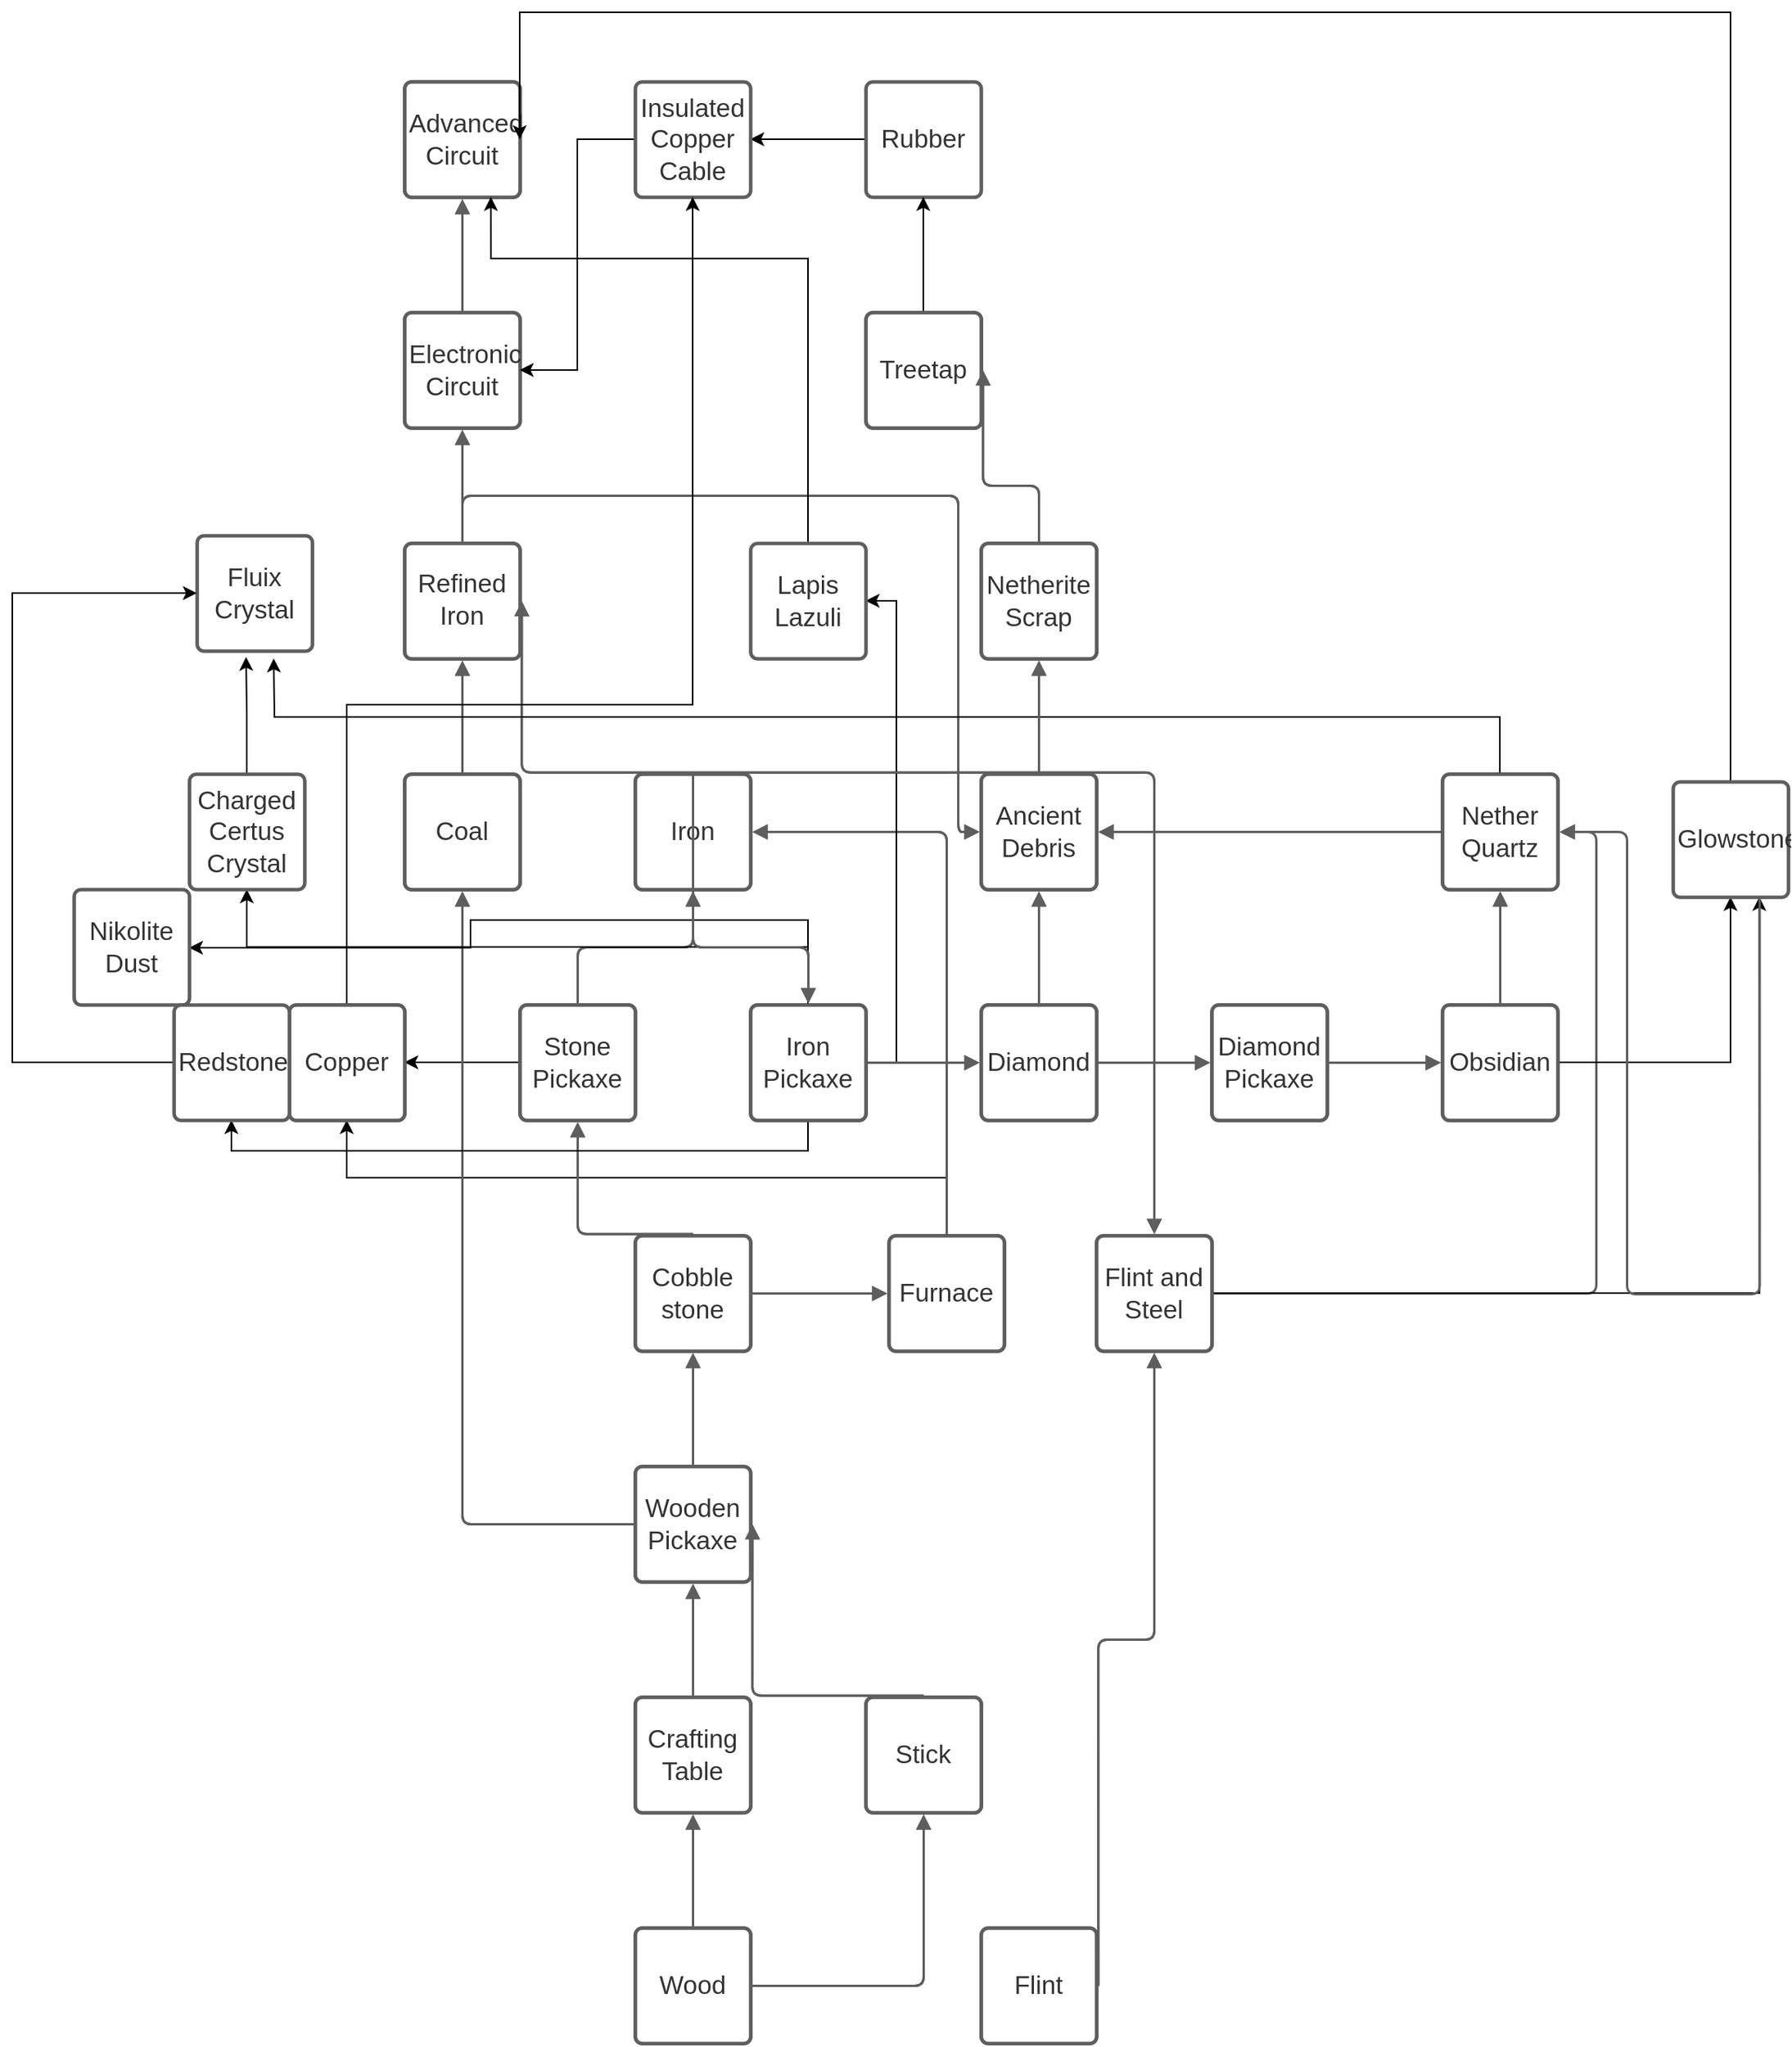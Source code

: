 <mxfile compressed="true" version="15.6.3" type="github" pages="5"><diagram id="0V9siigxRgejwCpeg4HB" name="^Advanced Circuit"><mxGraphModel dx="1422" dy="772" grid="1" gridSize="10" guides="1" tooltips="1" connect="1" arrows="1" fold="1" page="1" pageScale="1" pageWidth="850" pageHeight="1100" math="0" shadow="0"><root><mxCell id="0"/><mxCell id="1" parent="0"/><UserObject label="Advanced Circuit" lucidchartObjectId="h4rnig.ddcVo" id="ZfmQ4fYziGxWCG16GH7T-5"><mxCell style="html=1;overflow=block;blockSpacing=1;whiteSpace=wrap;;whiteSpace=wrap;fontSize=16.7;fontColor=#333333;spacing=3.8;strokeColor=#5e5e5e;strokeOpacity=100;rounded=1;absoluteArcSize=1;arcSize=9;strokeWidth=2.3;" parent="1" vertex="1"><mxGeometry x="375" y="825" width="75" height="75" as="geometry"/></mxCell></UserObject><UserObject label="Electronic Circuit" lucidchartObjectId="t4rn3xmEqwU2" id="ZfmQ4fYziGxWCG16GH7T-6"><mxCell style="html=1;overflow=block;blockSpacing=1;whiteSpace=wrap;;whiteSpace=wrap;fontSize=16.7;fontColor=#333333;spacing=3.8;strokeColor=#5e5e5e;strokeOpacity=100;rounded=1;absoluteArcSize=1;arcSize=9;strokeWidth=2.3;" parent="1" vertex="1"><mxGeometry x="375" y="975" width="75" height="75" as="geometry"/></mxCell></UserObject><UserObject label="&lt;div style=&quot;display: flex; justify-content: center; text-align: center; align-items: baseline; font-size: 0; line-height: 1.25;margin-top: -2px;&quot;&gt;&lt;span&gt;&lt;span style=&quot;font-size:16.7px;color:#333333;&quot;&gt;Refined Iron&lt;/span&gt;&lt;span style=&quot;font-size:13px;color:#000000;&quot;&gt; &lt;/span&gt;&lt;/span&gt;&lt;/div&gt;" lucidchartObjectId="A4rnv-Giu5-S" id="ZfmQ4fYziGxWCG16GH7T-7"><mxCell style="html=1;overflow=block;blockSpacing=1;whiteSpace=wrap;;whiteSpace=wrap;fontSize=13;spacing=3.8;strokeColor=#5e5e5e;strokeOpacity=100;rounded=1;absoluteArcSize=1;arcSize=9;strokeWidth=2.3;" parent="1" vertex="1"><mxGeometry x="375" y="1125" width="75" height="75" as="geometry"/></mxCell></UserObject><UserObject label="Coal" lucidchartObjectId="I4rnZ~l.6Ipy" id="ZfmQ4fYziGxWCG16GH7T-8"><mxCell style="html=1;overflow=block;blockSpacing=1;whiteSpace=wrap;;whiteSpace=wrap;fontSize=16.7;fontColor=#333333;spacing=3.8;strokeColor=#5e5e5e;strokeOpacity=100;rounded=1;absoluteArcSize=1;arcSize=9;strokeWidth=2.3;" parent="1" vertex="1"><mxGeometry x="375" y="1275" width="75" height="75" as="geometry"/></mxCell></UserObject><UserObject label="Iron" lucidchartObjectId="M4rnqP6tO~sO" id="ZfmQ4fYziGxWCG16GH7T-9"><mxCell style="html=1;overflow=block;blockSpacing=1;whiteSpace=wrap;;whiteSpace=wrap;fontSize=16.7;fontColor=#333333;spacing=3.8;strokeColor=#5e5e5e;strokeOpacity=100;rounded=1;absoluteArcSize=1;arcSize=9;strokeWidth=2.3;" parent="1" vertex="1"><mxGeometry x="525" y="1275" width="75" height="75" as="geometry"/></mxCell></UserObject><UserObject label="Cobble&#xA;stone" lucidchartObjectId="Q4rn5zKHl1vj" id="ZfmQ4fYziGxWCG16GH7T-10"><mxCell style="html=1;overflow=block;blockSpacing=1;whiteSpace=wrap;;whiteSpace=wrap;fontSize=16.7;fontColor=#333333;spacing=3.8;strokeColor=#5e5e5e;strokeOpacity=100;rounded=1;absoluteArcSize=1;arcSize=9;strokeWidth=2.3;" parent="1" vertex="1"><mxGeometry x="525" y="1575" width="75" height="75" as="geometry"/></mxCell></UserObject><UserObject label="Crafting Table" lucidchartObjectId="Y4rnUx8yTBkp" id="ZfmQ4fYziGxWCG16GH7T-11"><mxCell style="html=1;overflow=block;blockSpacing=1;whiteSpace=wrap;;whiteSpace=wrap;fontSize=16.7;fontColor=#333333;spacing=3.8;strokeColor=#5e5e5e;strokeOpacity=100;rounded=1;absoluteArcSize=1;arcSize=9;strokeWidth=2.3;" parent="1" vertex="1"><mxGeometry x="525" y="1875" width="75" height="75" as="geometry"/></mxCell></UserObject><UserObject label="Stick" lucidchartObjectId="54rncFlAXH4m" id="ZfmQ4fYziGxWCG16GH7T-12"><mxCell style="html=1;overflow=block;blockSpacing=1;whiteSpace=wrap;;whiteSpace=wrap;fontSize=16.7;fontColor=#333333;spacing=3.8;strokeColor=#5e5e5e;strokeOpacity=100;rounded=1;absoluteArcSize=1;arcSize=9;strokeWidth=2.3;" parent="1" vertex="1"><mxGeometry x="675" y="1875" width="75" height="75" as="geometry"/></mxCell></UserObject><UserObject label="Wooden Pickaxe" lucidchartObjectId="e5rnfnM1u9pB" id="ZfmQ4fYziGxWCG16GH7T-13"><mxCell style="html=1;overflow=block;blockSpacing=1;whiteSpace=wrap;;whiteSpace=wrap;fontSize=16.7;fontColor=#333333;spacing=3.8;strokeColor=#5e5e5e;strokeOpacity=100;rounded=1;absoluteArcSize=1;arcSize=9;strokeWidth=2.3;" parent="1" vertex="1"><mxGeometry x="525" y="1725" width="75" height="75" as="geometry"/></mxCell></UserObject><mxCell id="ZfmQ4fYziGxWCG16GH7T-62" style="edgeStyle=orthogonalEdgeStyle;rounded=0;orthogonalLoop=1;jettySize=auto;html=1;exitX=0;exitY=0.5;exitDx=0;exitDy=0;entryX=1;entryY=0.5;entryDx=0;entryDy=0;" parent="1" source="ZfmQ4fYziGxWCG16GH7T-14" target="ZfmQ4fYziGxWCG16GH7T-60" edge="1"><mxGeometry relative="1" as="geometry"/></mxCell><UserObject label="Stone Pickaxe" lucidchartObjectId="v5rncOOX8Jar" id="ZfmQ4fYziGxWCG16GH7T-14"><mxCell style="html=1;overflow=block;blockSpacing=1;whiteSpace=wrap;;whiteSpace=wrap;fontSize=16.7;fontColor=#333333;spacing=3.8;strokeColor=#5e5e5e;strokeOpacity=100;rounded=1;absoluteArcSize=1;arcSize=9;strokeWidth=2.3;" parent="1" vertex="1"><mxGeometry x="450" y="1425" width="75" height="75" as="geometry"/></mxCell></UserObject><UserObject label="" lucidchartObjectId="G5rnfKp4lY8B" id="ZfmQ4fYziGxWCG16GH7T-15"><mxCell style="html=1;jettySize=18;whiteSpace=wrap;fontSize=13;strokeColor=#5E5E5E;strokeWidth=1.5;rounded=1;arcSize=12;edgeStyle=orthogonalEdgeStyle;startArrow=none;;endArrow=block;endFill=1;;exitX=0.5;exitY=-0.015;exitPerimeter=0;entryX=0.5;entryY=1.015;entryPerimeter=0;" parent="1" source="ZfmQ4fYziGxWCG16GH7T-11" target="ZfmQ4fYziGxWCG16GH7T-13" edge="1"><mxGeometry width="100" height="100" relative="1" as="geometry"><Array as="points"/></mxGeometry></mxCell></UserObject><UserObject label="" lucidchartObjectId="I5rnyWrQxHPk" id="ZfmQ4fYziGxWCG16GH7T-16"><mxCell style="html=1;jettySize=18;whiteSpace=wrap;fontSize=13;strokeColor=#5E5E5E;strokeWidth=1.5;rounded=1;arcSize=12;edgeStyle=orthogonalEdgeStyle;startArrow=none;;endArrow=block;endFill=1;;exitX=0.5;exitY=-0.015;exitPerimeter=0;entryX=0.5;entryY=1.015;entryPerimeter=0;" parent="1" source="ZfmQ4fYziGxWCG16GH7T-13" target="ZfmQ4fYziGxWCG16GH7T-10" edge="1"><mxGeometry width="100" height="100" relative="1" as="geometry"><Array as="points"/></mxGeometry></mxCell></UserObject><UserObject label="" lucidchartObjectId="K5rnSRM0Zp31" id="ZfmQ4fYziGxWCG16GH7T-17"><mxCell style="html=1;jettySize=18;whiteSpace=wrap;fontSize=13;strokeColor=#5E5E5E;strokeWidth=1.5;rounded=1;arcSize=12;edgeStyle=orthogonalEdgeStyle;startArrow=none;;endArrow=block;endFill=1;;exitX=0.5;exitY=-0.015;exitPerimeter=0;entryX=0.5;entryY=1.015;entryPerimeter=0;" parent="1" source="ZfmQ4fYziGxWCG16GH7T-10" target="ZfmQ4fYziGxWCG16GH7T-14" edge="1"><mxGeometry width="100" height="100" relative="1" as="geometry"><Array as="points"><mxPoint x="488" y="1574"/></Array></mxGeometry></mxCell></UserObject><UserObject label="" lucidchartObjectId="Q5rnRKtY7SWz" id="ZfmQ4fYziGxWCG16GH7T-18"><mxCell style="html=1;jettySize=18;whiteSpace=wrap;fontSize=13;strokeColor=#5E5E5E;strokeWidth=1.5;rounded=1;arcSize=12;edgeStyle=orthogonalEdgeStyle;startArrow=none;;endArrow=block;endFill=1;;exitX=0.5;exitY=-0.015;exitPerimeter=0;entryX=1.015;entryY=0.5;entryPerimeter=0;" parent="1" source="ZfmQ4fYziGxWCG16GH7T-12" target="ZfmQ4fYziGxWCG16GH7T-13" edge="1"><mxGeometry width="100" height="100" relative="1" as="geometry"><Array as="points"/></mxGeometry></mxCell></UserObject><UserObject label="" lucidchartObjectId="V5rnEdUIXb9L" id="ZfmQ4fYziGxWCG16GH7T-19"><mxCell style="html=1;jettySize=18;whiteSpace=wrap;fontSize=13;strokeColor=#5E5E5E;strokeWidth=1.5;rounded=1;arcSize=12;edgeStyle=orthogonalEdgeStyle;startArrow=none;;endArrow=block;endFill=1;;exitX=0.5;exitY=-0.015;exitPerimeter=0;entryX=0.5;entryY=1.015;entryPerimeter=0;" parent="1" source="ZfmQ4fYziGxWCG16GH7T-14" target="ZfmQ4fYziGxWCG16GH7T-9" edge="1"><mxGeometry width="100" height="100" relative="1" as="geometry"><Array as="points"/></mxGeometry></mxCell></UserObject><UserObject label="" lucidchartObjectId="Z5rnqTcRfF6P" id="ZfmQ4fYziGxWCG16GH7T-20"><mxCell style="html=1;jettySize=18;whiteSpace=wrap;fontSize=13;strokeColor=#5E5E5E;strokeWidth=1.5;rounded=1;arcSize=12;edgeStyle=orthogonalEdgeStyle;startArrow=none;;endArrow=block;endFill=1;;exitX=0.5;exitY=-0.015;exitPerimeter=0;entryX=0.5;entryY=1.015;entryPerimeter=0;" parent="1" source="ZfmQ4fYziGxWCG16GH7T-8" target="ZfmQ4fYziGxWCG16GH7T-7" edge="1"><mxGeometry width="100" height="100" relative="1" as="geometry"><Array as="points"/></mxGeometry></mxCell></UserObject><UserObject label="" lucidchartObjectId="35rnwy0XM6cx" id="ZfmQ4fYziGxWCG16GH7T-21"><mxCell style="html=1;jettySize=18;whiteSpace=wrap;fontSize=13;strokeColor=#5E5E5E;strokeWidth=1.5;rounded=1;arcSize=12;edgeStyle=orthogonalEdgeStyle;startArrow=none;;endArrow=block;endFill=1;;exitX=0.5;exitY=-0.015;exitPerimeter=0;entryX=0.5;entryY=1.015;entryPerimeter=0;" parent="1" source="ZfmQ4fYziGxWCG16GH7T-7" target="ZfmQ4fYziGxWCG16GH7T-6" edge="1"><mxGeometry width="100" height="100" relative="1" as="geometry"><Array as="points"/></mxGeometry></mxCell></UserObject><UserObject label="" lucidchartObjectId="_5rnzYM8p1ad" id="ZfmQ4fYziGxWCG16GH7T-22"><mxCell style="html=1;jettySize=18;whiteSpace=wrap;fontSize=13;strokeColor=#5E5E5E;strokeWidth=1.5;rounded=1;arcSize=12;edgeStyle=orthogonalEdgeStyle;startArrow=none;;endArrow=block;endFill=1;;exitX=-0.015;exitY=0.5;exitPerimeter=0;entryX=0.5;entryY=1.015;entryPerimeter=0;" parent="1" source="ZfmQ4fYziGxWCG16GH7T-13" target="ZfmQ4fYziGxWCG16GH7T-8" edge="1"><mxGeometry width="100" height="100" relative="1" as="geometry"><Array as="points"/></mxGeometry></mxCell></UserObject><UserObject label="" lucidchartObjectId="a6rnivVdTuZF" id="ZfmQ4fYziGxWCG16GH7T-23"><mxCell style="html=1;jettySize=18;whiteSpace=wrap;fontSize=13;strokeColor=#5E5E5E;strokeWidth=1.5;rounded=1;arcSize=12;edgeStyle=orthogonalEdgeStyle;startArrow=none;;endArrow=block;endFill=1;;exitX=0.5;exitY=-0.015;exitPerimeter=0;entryX=1.015;entryY=0.5;entryPerimeter=0;" parent="1" source="ZfmQ4fYziGxWCG16GH7T-9" target="ZfmQ4fYziGxWCG16GH7T-7" edge="1"><mxGeometry width="100" height="100" relative="1" as="geometry"><Array as="points"/></mxGeometry></mxCell></UserObject><UserObject label="" lucidchartObjectId="f6rniuB-IxO4" id="ZfmQ4fYziGxWCG16GH7T-24"><mxCell style="html=1;jettySize=18;whiteSpace=wrap;fontSize=13;strokeColor=#5E5E5E;strokeWidth=1.5;rounded=1;arcSize=12;edgeStyle=orthogonalEdgeStyle;startArrow=none;;endArrow=block;endFill=1;;exitX=0.5;exitY=-0.015;exitPerimeter=0;entryX=0.5;entryY=1.015;entryPerimeter=0;" parent="1" source="ZfmQ4fYziGxWCG16GH7T-6" target="ZfmQ4fYziGxWCG16GH7T-5" edge="1"><mxGeometry width="100" height="100" relative="1" as="geometry"><Array as="points"/></mxGeometry></mxCell></UserObject><mxCell id="ZfmQ4fYziGxWCG16GH7T-305" style="edgeStyle=orthogonalEdgeStyle;rounded=0;orthogonalLoop=1;jettySize=auto;html=1;exitX=0;exitY=0.5;exitDx=0;exitDy=0;" parent="1" source="ZfmQ4fYziGxWCG16GH7T-29" target="ZfmQ4fYziGxWCG16GH7T-152" edge="1"><mxGeometry relative="1" as="geometry"/></mxCell><UserObject label="Rubber" lucidchartObjectId="F6rn_Yt7ZoDm" id="ZfmQ4fYziGxWCG16GH7T-29"><mxCell style="html=1;overflow=block;blockSpacing=1;whiteSpace=wrap;;whiteSpace=wrap;fontSize=16.7;fontColor=#333333;spacing=3.8;strokeColor=#5e5e5e;strokeOpacity=100;rounded=1;absoluteArcSize=1;arcSize=9;strokeWidth=2.3;" parent="1" vertex="1"><mxGeometry x="675" y="825" width="75" height="75" as="geometry"/></mxCell></UserObject><mxCell id="ZfmQ4fYziGxWCG16GH7T-61" style="edgeStyle=orthogonalEdgeStyle;rounded=0;orthogonalLoop=1;jettySize=auto;html=1;exitX=0.5;exitY=0;exitDx=0;exitDy=0;entryX=0.5;entryY=1;entryDx=0;entryDy=0;" parent="1" source="ZfmQ4fYziGxWCG16GH7T-30" target="ZfmQ4fYziGxWCG16GH7T-60" edge="1"><mxGeometry relative="1" as="geometry"/></mxCell><UserObject label="Furnace" lucidchartObjectId="N6rn1OEtuVyX" id="ZfmQ4fYziGxWCG16GH7T-30"><mxCell style="html=1;overflow=block;blockSpacing=1;whiteSpace=wrap;;whiteSpace=wrap;fontSize=16.7;fontColor=#333333;spacing=3.8;strokeColor=#5e5e5e;strokeOpacity=100;rounded=1;absoluteArcSize=1;arcSize=9;strokeWidth=2.3;" parent="1" vertex="1"><mxGeometry x="690" y="1575" width="75" height="75" as="geometry"/></mxCell></UserObject><UserObject label="" lucidchartObjectId="U6rnAA72GBOl" id="ZfmQ4fYziGxWCG16GH7T-31"><mxCell style="html=1;jettySize=18;whiteSpace=wrap;fontSize=13;strokeColor=#5E5E5E;strokeWidth=1.5;rounded=1;arcSize=12;edgeStyle=orthogonalEdgeStyle;startArrow=none;;endArrow=block;endFill=1;;exitX=1.015;exitY=0.5;exitPerimeter=0;entryX=-0.015;entryY=0.5;entryPerimeter=0;" parent="1" source="ZfmQ4fYziGxWCG16GH7T-10" target="ZfmQ4fYziGxWCG16GH7T-30" edge="1"><mxGeometry width="100" height="100" relative="1" as="geometry"><Array as="points"/></mxGeometry></mxCell></UserObject><UserObject label="" lucidchartObjectId="Z6rnTr7OPrRf" id="ZfmQ4fYziGxWCG16GH7T-32"><mxCell style="html=1;jettySize=18;whiteSpace=wrap;fontSize=13;strokeColor=#5E5E5E;strokeWidth=1.5;rounded=1;arcSize=12;edgeStyle=orthogonalEdgeStyle;startArrow=none;;endArrow=block;endFill=1;;exitX=0.5;exitY=-0.015;exitPerimeter=0;entryX=1.015;entryY=0.5;entryPerimeter=0;" parent="1" source="ZfmQ4fYziGxWCG16GH7T-30" target="ZfmQ4fYziGxWCG16GH7T-9" edge="1"><mxGeometry width="100" height="100" relative="1" as="geometry"><Array as="points"><mxPoint x="728" y="1313"/></Array></mxGeometry></mxCell></UserObject><mxCell id="ZfmQ4fYziGxWCG16GH7T-63" style="edgeStyle=orthogonalEdgeStyle;rounded=0;orthogonalLoop=1;jettySize=auto;html=1;exitX=0.5;exitY=0;exitDx=0;exitDy=0;entryX=0.5;entryY=1;entryDx=0;entryDy=0;" parent="1" source="ZfmQ4fYziGxWCG16GH7T-33" target="ZfmQ4fYziGxWCG16GH7T-29" edge="1"><mxGeometry relative="1" as="geometry"/></mxCell><UserObject label="Treetap" lucidchartObjectId=".6rnEqRrsFb7" id="ZfmQ4fYziGxWCG16GH7T-33"><mxCell style="html=1;overflow=block;blockSpacing=1;whiteSpace=wrap;;whiteSpace=wrap;fontSize=16.7;fontColor=#333333;spacing=3.8;strokeColor=#5e5e5e;strokeOpacity=100;rounded=1;absoluteArcSize=1;arcSize=9;strokeWidth=2.3;" parent="1" vertex="1"><mxGeometry x="675" y="975" width="75" height="75" as="geometry"/></mxCell></UserObject><UserObject label="Netherite Scrap" lucidchartObjectId="H7rn3yXHJXi2" id="ZfmQ4fYziGxWCG16GH7T-34"><mxCell style="html=1;overflow=block;blockSpacing=1;whiteSpace=wrap;;whiteSpace=wrap;fontSize=16.7;fontColor=#333333;spacing=3.8;strokeColor=#5e5e5e;strokeOpacity=100;rounded=1;absoluteArcSize=1;arcSize=9;strokeWidth=2.3;" parent="1" vertex="1"><mxGeometry x="750" y="1125" width="75" height="75" as="geometry"/></mxCell></UserObject><UserObject label="Ancient Debris" lucidchartObjectId="i8rnBrJlUf_J" id="ZfmQ4fYziGxWCG16GH7T-36"><mxCell style="html=1;overflow=block;blockSpacing=1;whiteSpace=wrap;;whiteSpace=wrap;fontSize=16.7;fontColor=#333333;spacing=3.8;strokeColor=#5e5e5e;strokeOpacity=100;rounded=1;absoluteArcSize=1;arcSize=9;strokeWidth=2.3;" parent="1" vertex="1"><mxGeometry x="750" y="1275" width="75" height="75" as="geometry"/></mxCell></UserObject><UserObject label="" lucidchartObjectId="X8rnSke3wyS9" id="ZfmQ4fYziGxWCG16GH7T-37"><mxCell style="html=1;jettySize=18;whiteSpace=wrap;fontSize=13;strokeColor=#5E5E5E;strokeWidth=1.5;rounded=1;arcSize=12;edgeStyle=orthogonalEdgeStyle;startArrow=none;;endArrow=block;endFill=1;;exitX=0.5;exitY=-0.015;exitPerimeter=0;entryX=-0.015;entryY=0.5;entryPerimeter=0;" parent="1" source="ZfmQ4fYziGxWCG16GH7T-7" target="ZfmQ4fYziGxWCG16GH7T-36" edge="1"><mxGeometry width="100" height="100" relative="1" as="geometry"><Array as="points"><mxPoint x="413" y="1094"/><mxPoint x="735" y="1094"/><mxPoint x="735" y="1313"/></Array></mxGeometry></mxCell></UserObject><UserObject label="Diamond" lucidchartObjectId="a9rn.3FXnvM6" id="ZfmQ4fYziGxWCG16GH7T-38"><mxCell style="html=1;overflow=block;blockSpacing=1;whiteSpace=wrap;;whiteSpace=wrap;fontSize=16.7;fontColor=#333333;spacing=3.8;strokeColor=#5e5e5e;strokeOpacity=100;rounded=1;absoluteArcSize=1;arcSize=9;strokeWidth=2.3;" parent="1" vertex="1"><mxGeometry x="750" y="1425" width="75" height="75" as="geometry"/></mxCell></UserObject><UserObject label="Iron Pickaxe" lucidchartObjectId="h9rnwj5foKtb" id="ZfmQ4fYziGxWCG16GH7T-39"><mxCell style="html=1;overflow=block;blockSpacing=1;whiteSpace=wrap;;whiteSpace=wrap;fontSize=16.7;fontColor=#333333;spacing=3.8;strokeColor=#5e5e5e;strokeOpacity=100;rounded=1;absoluteArcSize=1;arcSize=9;strokeWidth=2.3;" parent="1" vertex="1"><mxGeometry x="600" y="1425" width="75" height="75" as="geometry"/></mxCell></UserObject><UserObject label="" lucidchartObjectId="t9rn-bejUAjX" id="ZfmQ4fYziGxWCG16GH7T-40"><mxCell style="html=1;jettySize=18;whiteSpace=wrap;fontSize=13;strokeColor=#5E5E5E;strokeWidth=1.5;rounded=1;arcSize=12;edgeStyle=orthogonalEdgeStyle;startArrow=none;;endArrow=block;endFill=1;;exitX=0.5;exitY=-0.015;exitPerimeter=0;entryX=0.5;entryY=-0.015;entryPerimeter=0;" parent="1" source="ZfmQ4fYziGxWCG16GH7T-9" target="ZfmQ4fYziGxWCG16GH7T-39" edge="1"><mxGeometry width="100" height="100" relative="1" as="geometry"><Array as="points"/></mxGeometry></mxCell></UserObject><UserObject label="" lucidchartObjectId="x9rn39XHPRgs" id="ZfmQ4fYziGxWCG16GH7T-41"><mxCell style="html=1;jettySize=18;whiteSpace=wrap;fontSize=13;strokeColor=#5E5E5E;strokeWidth=1.5;rounded=1;arcSize=12;edgeStyle=orthogonalEdgeStyle;startArrow=none;;endArrow=block;endFill=1;;exitX=1.015;exitY=0.5;exitPerimeter=0;entryX=-0.015;entryY=0.5;entryPerimeter=0;" parent="1" source="ZfmQ4fYziGxWCG16GH7T-39" target="ZfmQ4fYziGxWCG16GH7T-38" edge="1"><mxGeometry width="100" height="100" relative="1" as="geometry"><Array as="points"/></mxGeometry></mxCell></UserObject><UserObject label="" lucidchartObjectId="B9rnxNzQqZcq" id="ZfmQ4fYziGxWCG16GH7T-42"><mxCell style="html=1;jettySize=18;whiteSpace=wrap;fontSize=13;strokeColor=#5E5E5E;strokeWidth=1.5;rounded=1;arcSize=12;edgeStyle=orthogonalEdgeStyle;startArrow=none;;endArrow=block;endFill=1;;exitX=0.5;exitY=-0.015;exitPerimeter=0;entryX=0.5;entryY=1.015;entryPerimeter=0;" parent="1" source="ZfmQ4fYziGxWCG16GH7T-38" target="ZfmQ4fYziGxWCG16GH7T-36" edge="1"><mxGeometry width="100" height="100" relative="1" as="geometry"><Array as="points"/></mxGeometry></mxCell></UserObject><UserObject label="Diamond Pickaxe" lucidchartObjectId="D9rn-TZTvhV1" id="ZfmQ4fYziGxWCG16GH7T-43"><mxCell style="html=1;overflow=block;blockSpacing=1;whiteSpace=wrap;;whiteSpace=wrap;fontSize=16.7;fontColor=#333333;spacing=3.8;strokeColor=#5e5e5e;strokeOpacity=100;rounded=1;absoluteArcSize=1;arcSize=9;strokeWidth=2.3;" parent="1" vertex="1"><mxGeometry x="900" y="1425" width="75" height="75" as="geometry"/></mxCell></UserObject><UserObject label="Obsidian" lucidchartObjectId="L9rnorbkREb3" id="ZfmQ4fYziGxWCG16GH7T-44"><mxCell style="html=1;overflow=block;blockSpacing=1;whiteSpace=wrap;;whiteSpace=wrap;fontSize=16.7;fontColor=#333333;spacing=3.8;strokeColor=#5e5e5e;strokeOpacity=100;rounded=1;absoluteArcSize=1;arcSize=9;strokeWidth=2.3;" parent="1" vertex="1"><mxGeometry x="1050" y="1425" width="75" height="75" as="geometry"/></mxCell></UserObject><UserObject label="" lucidchartObjectId="R9rn-GiHZNDv" id="ZfmQ4fYziGxWCG16GH7T-45"><mxCell style="html=1;jettySize=18;whiteSpace=wrap;fontSize=13;strokeColor=#5E5E5E;strokeWidth=1.5;rounded=1;arcSize=12;edgeStyle=orthogonalEdgeStyle;startArrow=none;;endArrow=block;endFill=1;;exitX=1.015;exitY=0.5;exitPerimeter=0;entryX=-0.015;entryY=0.5;entryPerimeter=0;" parent="1" source="ZfmQ4fYziGxWCG16GH7T-38" target="ZfmQ4fYziGxWCG16GH7T-43" edge="1"><mxGeometry width="100" height="100" relative="1" as="geometry"><Array as="points"/></mxGeometry></mxCell></UserObject><UserObject label="" lucidchartObjectId="T9rn~WKT9blq" id="ZfmQ4fYziGxWCG16GH7T-46"><mxCell style="html=1;jettySize=18;whiteSpace=wrap;fontSize=13;strokeColor=#5E5E5E;strokeWidth=1.5;rounded=1;arcSize=12;edgeStyle=orthogonalEdgeStyle;startArrow=none;;endArrow=block;endFill=1;;exitX=1.015;exitY=0.5;exitPerimeter=0;entryX=-0.015;entryY=0.5;entryPerimeter=0;" parent="1" source="ZfmQ4fYziGxWCG16GH7T-43" target="ZfmQ4fYziGxWCG16GH7T-44" edge="1"><mxGeometry width="100" height="100" relative="1" as="geometry"><Array as="points"/></mxGeometry></mxCell></UserObject><UserObject label="Nether Quartz" lucidchartObjectId="W9rnD6nGbXGc" id="ZfmQ4fYziGxWCG16GH7T-47"><mxCell style="html=1;overflow=block;blockSpacing=1;whiteSpace=wrap;;whiteSpace=wrap;fontSize=16.7;fontColor=#333333;spacing=3.8;strokeColor=#5e5e5e;strokeOpacity=100;rounded=1;absoluteArcSize=1;arcSize=9;strokeWidth=2.3;" parent="1" vertex="1"><mxGeometry x="1050" y="1275" width="75" height="75" as="geometry"/></mxCell></UserObject><UserObject label="Wood" lucidchartObjectId="89rntHiywq36" id="ZfmQ4fYziGxWCG16GH7T-48"><mxCell style="html=1;overflow=block;blockSpacing=1;whiteSpace=wrap;;whiteSpace=wrap;fontSize=16.7;fontColor=#333333;spacing=3.8;strokeColor=#5e5e5e;strokeOpacity=100;rounded=1;absoluteArcSize=1;arcSize=9;strokeWidth=2.3;" parent="1" vertex="1"><mxGeometry x="525" y="2025" width="75" height="75" as="geometry"/></mxCell></UserObject><UserObject label="" lucidchartObjectId="c-rnA04fz5Ga" id="ZfmQ4fYziGxWCG16GH7T-49"><mxCell style="html=1;jettySize=18;whiteSpace=wrap;fontSize=13;strokeColor=#5E5E5E;strokeWidth=1.5;rounded=1;arcSize=12;edgeStyle=orthogonalEdgeStyle;startArrow=none;;endArrow=block;endFill=1;;exitX=0.5;exitY=-0.015;exitPerimeter=0;entryX=0.5;entryY=1.015;entryPerimeter=0;" parent="1" source="ZfmQ4fYziGxWCG16GH7T-48" target="ZfmQ4fYziGxWCG16GH7T-11" edge="1"><mxGeometry width="100" height="100" relative="1" as="geometry"><Array as="points"/></mxGeometry></mxCell></UserObject><UserObject label="" lucidchartObjectId="d-rn7sEi..fi" id="ZfmQ4fYziGxWCG16GH7T-50"><mxCell style="html=1;jettySize=18;whiteSpace=wrap;fontSize=13;strokeColor=#5E5E5E;strokeWidth=1.5;rounded=1;arcSize=12;edgeStyle=orthogonalEdgeStyle;startArrow=none;;endArrow=block;endFill=1;;exitX=1.015;exitY=0.5;exitPerimeter=0;entryX=0.5;entryY=1.015;entryPerimeter=0;" parent="1" source="ZfmQ4fYziGxWCG16GH7T-48" target="ZfmQ4fYziGxWCG16GH7T-12" edge="1"><mxGeometry width="100" height="100" relative="1" as="geometry"><Array as="points"/></mxGeometry></mxCell></UserObject><UserObject label="Flint and Steel" lucidchartObjectId="j-rneG~W5RcB" id="ZfmQ4fYziGxWCG16GH7T-51"><mxCell style="html=1;overflow=block;blockSpacing=1;whiteSpace=wrap;;whiteSpace=wrap;fontSize=16.7;fontColor=#333333;spacing=3.8;strokeColor=#5e5e5e;strokeOpacity=100;rounded=1;absoluteArcSize=1;arcSize=9;strokeWidth=2.3;" parent="1" vertex="1"><mxGeometry x="825" y="1575" width="75" height="75" as="geometry"/></mxCell></UserObject><UserObject label="" lucidchartObjectId="A-rnXTUFurY5" id="ZfmQ4fYziGxWCG16GH7T-52"><mxCell style="html=1;jettySize=18;whiteSpace=wrap;fontSize=13;strokeColor=#5E5E5E;strokeWidth=1.5;rounded=1;arcSize=12;edgeStyle=orthogonalEdgeStyle;startArrow=none;;endArrow=block;endFill=1;;exitX=0.5;exitY=-0.015;exitPerimeter=0;entryX=0.5;entryY=1.015;entryPerimeter=0;" parent="1" source="ZfmQ4fYziGxWCG16GH7T-36" target="ZfmQ4fYziGxWCG16GH7T-34" edge="1"><mxGeometry width="100" height="100" relative="1" as="geometry"><Array as="points"/></mxGeometry></mxCell></UserObject><UserObject label="" lucidchartObjectId="D-rnIqFIS~pl" id="ZfmQ4fYziGxWCG16GH7T-53"><mxCell style="html=1;jettySize=18;whiteSpace=wrap;fontSize=13;strokeColor=#5E5E5E;strokeWidth=1.5;rounded=1;arcSize=12;edgeStyle=orthogonalEdgeStyle;startArrow=none;;endArrow=block;endFill=1;;exitX=-0.015;exitY=0.5;exitPerimeter=0;entryX=1.015;entryY=0.5;entryPerimeter=0;" parent="1" source="ZfmQ4fYziGxWCG16GH7T-47" target="ZfmQ4fYziGxWCG16GH7T-36" edge="1"><mxGeometry width="100" height="100" relative="1" as="geometry"><Array as="points"/></mxGeometry></mxCell></UserObject><UserObject label="" lucidchartObjectId="h_rnIuyU5x.K" id="ZfmQ4fYziGxWCG16GH7T-54"><mxCell style="html=1;jettySize=18;whiteSpace=wrap;fontSize=13;strokeColor=#5E5E5E;strokeWidth=1.5;rounded=1;arcSize=12;edgeStyle=orthogonalEdgeStyle;startArrow=none;;endArrow=block;endFill=1;;exitX=0.5;exitY=-0.015;exitPerimeter=0;entryX=0.5;entryY=-0.015;entryPerimeter=0;" parent="1" source="ZfmQ4fYziGxWCG16GH7T-9" target="ZfmQ4fYziGxWCG16GH7T-51" edge="1"><mxGeometry width="100" height="100" relative="1" as="geometry"><Array as="points"/></mxGeometry></mxCell></UserObject><UserObject label="Flint" lucidchartObjectId="o_rnYFVj-jMF" id="ZfmQ4fYziGxWCG16GH7T-55"><mxCell style="html=1;overflow=block;blockSpacing=1;whiteSpace=wrap;;whiteSpace=wrap;fontSize=16.7;fontColor=#333333;spacing=3.8;strokeColor=#5e5e5e;strokeOpacity=100;rounded=1;absoluteArcSize=1;arcSize=9;strokeWidth=2.3;" parent="1" vertex="1"><mxGeometry x="750" y="2025" width="75" height="75" as="geometry"/></mxCell></UserObject><UserObject label="" lucidchartObjectId="C_rnIm.DJcN5" id="ZfmQ4fYziGxWCG16GH7T-56"><mxCell style="html=1;jettySize=18;whiteSpace=wrap;fontSize=13;strokeColor=#5E5E5E;strokeWidth=1.5;rounded=1;arcSize=12;edgeStyle=orthogonalEdgeStyle;startArrow=none;;endArrow=block;endFill=1;;exitX=1.015;exitY=0.5;exitPerimeter=0;entryX=0.5;entryY=1.015;entryPerimeter=0;" parent="1" source="ZfmQ4fYziGxWCG16GH7T-55" target="ZfmQ4fYziGxWCG16GH7T-51" edge="1"><mxGeometry width="100" height="100" relative="1" as="geometry"><Array as="points"/></mxGeometry></mxCell></UserObject><UserObject label="" lucidchartObjectId="O_rnex7WGd1Y" id="ZfmQ4fYziGxWCG16GH7T-57"><mxCell style="html=1;jettySize=18;whiteSpace=wrap;fontSize=13;strokeColor=#5E5E5E;strokeWidth=1.5;rounded=1;arcSize=12;edgeStyle=orthogonalEdgeStyle;startArrow=none;;endArrow=block;endFill=1;;exitX=0.5;exitY=-0.015;exitPerimeter=0;entryX=1.015;entryY=0.5;entryPerimeter=0;" parent="1" source="ZfmQ4fYziGxWCG16GH7T-34" target="ZfmQ4fYziGxWCG16GH7T-33" edge="1"><mxGeometry width="100" height="100" relative="1" as="geometry"><Array as="points"/></mxGeometry></mxCell></UserObject><UserObject label="" lucidchartObjectId="H.rnu4XYR3Ga" id="ZfmQ4fYziGxWCG16GH7T-58"><mxCell style="html=1;jettySize=18;whiteSpace=wrap;fontSize=13;strokeColor=#5E5E5E;strokeWidth=1.5;rounded=1;arcSize=12;edgeStyle=orthogonalEdgeStyle;startArrow=none;;endArrow=block;endFill=1;;exitX=1.015;exitY=0.5;exitPerimeter=0;entryX=1.015;entryY=0.5;entryPerimeter=0;" parent="1" source="ZfmQ4fYziGxWCG16GH7T-51" target="ZfmQ4fYziGxWCG16GH7T-47" edge="1"><mxGeometry width="100" height="100" relative="1" as="geometry"><Array as="points"><mxPoint x="1150" y="1613"/><mxPoint x="1150" y="1313"/></Array></mxGeometry></mxCell></UserObject><UserObject label="" lucidchartObjectId="M.rnnc9NCXxp" id="ZfmQ4fYziGxWCG16GH7T-59"><mxCell style="html=1;jettySize=18;whiteSpace=wrap;fontSize=13;strokeColor=#5E5E5E;strokeWidth=1.5;rounded=1;arcSize=12;edgeStyle=orthogonalEdgeStyle;startArrow=none;;endArrow=block;endFill=1;;exitX=0.5;exitY=-0.015;exitPerimeter=0;entryX=0.5;entryY=1.015;entryPerimeter=0;" parent="1" source="ZfmQ4fYziGxWCG16GH7T-44" target="ZfmQ4fYziGxWCG16GH7T-47" edge="1"><mxGeometry width="100" height="100" relative="1" as="geometry"><Array as="points"/></mxGeometry></mxCell></UserObject><UserObject label="Copper " lucidchartObjectId="0~rnXEkRjr8r" id="ZfmQ4fYziGxWCG16GH7T-60"><mxCell style="html=1;overflow=block;blockSpacing=1;whiteSpace=wrap;;whiteSpace=wrap;fontSize=16.7;fontColor=#333333;spacing=3.8;strokeColor=#5e5e5e;strokeOpacity=100;rounded=1;absoluteArcSize=1;arcSize=9;strokeWidth=2.3;" parent="1" vertex="1"><mxGeometry x="300" y="1425" width="75" height="75" as="geometry"/></mxCell></UserObject><UserObject label="Advanced Circuit" lucidchartObjectId="h4rnig.ddcVo" id="ZfmQ4fYziGxWCG16GH7T-128"><mxCell style="html=1;overflow=block;blockSpacing=1;whiteSpace=wrap;;whiteSpace=wrap;fontSize=16.7;fontColor=#333333;spacing=3.8;strokeColor=#5e5e5e;strokeOpacity=100;rounded=1;absoluteArcSize=1;arcSize=9;strokeWidth=2.3;" parent="1" vertex="1"><mxGeometry x="375" y="825" width="75" height="75" as="geometry"/></mxCell></UserObject><UserObject label="Electronic Circuit" lucidchartObjectId="t4rn3xmEqwU2" id="ZfmQ4fYziGxWCG16GH7T-129"><mxCell style="html=1;overflow=block;blockSpacing=1;whiteSpace=wrap;;whiteSpace=wrap;fontSize=16.7;fontColor=#333333;spacing=3.8;strokeColor=#5e5e5e;strokeOpacity=100;rounded=1;absoluteArcSize=1;arcSize=9;strokeWidth=2.3;" parent="1" vertex="1"><mxGeometry x="375" y="975" width="75" height="75" as="geometry"/></mxCell></UserObject><UserObject label="&lt;div style=&quot;display: flex; justify-content: center; text-align: center; align-items: baseline; font-size: 0; line-height: 1.25;margin-top: -2px;&quot;&gt;&lt;span&gt;&lt;span style=&quot;font-size:16.7px;color:#333333;&quot;&gt;Refined Iron&lt;/span&gt;&lt;span style=&quot;font-size:13px;color:#000000;&quot;&gt; &lt;/span&gt;&lt;/span&gt;&lt;/div&gt;" lucidchartObjectId="A4rnv-Giu5-S" id="ZfmQ4fYziGxWCG16GH7T-130"><mxCell style="html=1;overflow=block;blockSpacing=1;whiteSpace=wrap;;whiteSpace=wrap;fontSize=13;spacing=3.8;strokeColor=#5e5e5e;strokeOpacity=100;rounded=1;absoluteArcSize=1;arcSize=9;strokeWidth=2.3;" parent="1" vertex="1"><mxGeometry x="375" y="1125" width="75" height="75" as="geometry"/></mxCell></UserObject><UserObject label="Coal" lucidchartObjectId="I4rnZ~l.6Ipy" id="ZfmQ4fYziGxWCG16GH7T-131"><mxCell style="html=1;overflow=block;blockSpacing=1;whiteSpace=wrap;;whiteSpace=wrap;fontSize=16.7;fontColor=#333333;spacing=3.8;strokeColor=#5e5e5e;strokeOpacity=100;rounded=1;absoluteArcSize=1;arcSize=9;strokeWidth=2.3;" parent="1" vertex="1"><mxGeometry x="375" y="1275" width="75" height="75" as="geometry"/></mxCell></UserObject><UserObject label="Iron" lucidchartObjectId="M4rnqP6tO~sO" id="ZfmQ4fYziGxWCG16GH7T-132"><mxCell style="html=1;overflow=block;blockSpacing=1;whiteSpace=wrap;;whiteSpace=wrap;fontSize=16.7;fontColor=#333333;spacing=3.8;strokeColor=#5e5e5e;strokeOpacity=100;rounded=1;absoluteArcSize=1;arcSize=9;strokeWidth=2.3;" parent="1" vertex="1"><mxGeometry x="525" y="1275" width="75" height="75" as="geometry"/></mxCell></UserObject><UserObject label="Cobble&#xA;stone" lucidchartObjectId="Q4rn5zKHl1vj" id="ZfmQ4fYziGxWCG16GH7T-133"><mxCell style="html=1;overflow=block;blockSpacing=1;whiteSpace=wrap;;whiteSpace=wrap;fontSize=16.7;fontColor=#333333;spacing=3.8;strokeColor=#5e5e5e;strokeOpacity=100;rounded=1;absoluteArcSize=1;arcSize=9;strokeWidth=2.3;" parent="1" vertex="1"><mxGeometry x="525" y="1575" width="75" height="75" as="geometry"/></mxCell></UserObject><UserObject label="Crafting Table" lucidchartObjectId="Y4rnUx8yTBkp" id="ZfmQ4fYziGxWCG16GH7T-134"><mxCell style="html=1;overflow=block;blockSpacing=1;whiteSpace=wrap;;whiteSpace=wrap;fontSize=16.7;fontColor=#333333;spacing=3.8;strokeColor=#5e5e5e;strokeOpacity=100;rounded=1;absoluteArcSize=1;arcSize=9;strokeWidth=2.3;" parent="1" vertex="1"><mxGeometry x="525" y="1875" width="75" height="75" as="geometry"/></mxCell></UserObject><UserObject label="Stick" lucidchartObjectId="54rncFlAXH4m" id="ZfmQ4fYziGxWCG16GH7T-135"><mxCell style="html=1;overflow=block;blockSpacing=1;whiteSpace=wrap;;whiteSpace=wrap;fontSize=16.7;fontColor=#333333;spacing=3.8;strokeColor=#5e5e5e;strokeOpacity=100;rounded=1;absoluteArcSize=1;arcSize=9;strokeWidth=2.3;" parent="1" vertex="1"><mxGeometry x="675" y="1875" width="75" height="75" as="geometry"/></mxCell></UserObject><UserObject label="Wooden Pickaxe" lucidchartObjectId="e5rnfnM1u9pB" id="ZfmQ4fYziGxWCG16GH7T-136"><mxCell style="html=1;overflow=block;blockSpacing=1;whiteSpace=wrap;;whiteSpace=wrap;fontSize=16.7;fontColor=#333333;spacing=3.8;strokeColor=#5e5e5e;strokeOpacity=100;rounded=1;absoluteArcSize=1;arcSize=9;strokeWidth=2.3;" parent="1" vertex="1"><mxGeometry x="525" y="1725" width="75" height="75" as="geometry"/></mxCell></UserObject><UserObject label="Stone Pickaxe" lucidchartObjectId="v5rncOOX8Jar" id="ZfmQ4fYziGxWCG16GH7T-137"><mxCell style="html=1;overflow=block;blockSpacing=1;whiteSpace=wrap;;whiteSpace=wrap;fontSize=16.7;fontColor=#333333;spacing=3.8;strokeColor=#5e5e5e;strokeOpacity=100;rounded=1;absoluteArcSize=1;arcSize=9;strokeWidth=2.3;" parent="1" vertex="1"><mxGeometry x="450" y="1425" width="75" height="75" as="geometry"/></mxCell></UserObject><UserObject label="" lucidchartObjectId="G5rnfKp4lY8B" id="ZfmQ4fYziGxWCG16GH7T-138"><mxCell style="html=1;jettySize=18;whiteSpace=wrap;fontSize=13;strokeColor=#5E5E5E;strokeWidth=1.5;rounded=1;arcSize=12;edgeStyle=orthogonalEdgeStyle;startArrow=none;;endArrow=block;endFill=1;;exitX=0.5;exitY=-0.015;exitPerimeter=0;entryX=0.5;entryY=1.015;entryPerimeter=0;" parent="1" source="ZfmQ4fYziGxWCG16GH7T-134" target="ZfmQ4fYziGxWCG16GH7T-136" edge="1"><mxGeometry width="100" height="100" relative="1" as="geometry"><Array as="points"/></mxGeometry></mxCell></UserObject><UserObject label="" lucidchartObjectId="I5rnyWrQxHPk" id="ZfmQ4fYziGxWCG16GH7T-139"><mxCell style="html=1;jettySize=18;whiteSpace=wrap;fontSize=13;strokeColor=#5E5E5E;strokeWidth=1.5;rounded=1;arcSize=12;edgeStyle=orthogonalEdgeStyle;startArrow=none;;endArrow=block;endFill=1;;exitX=0.5;exitY=-0.015;exitPerimeter=0;entryX=0.5;entryY=1.015;entryPerimeter=0;" parent="1" source="ZfmQ4fYziGxWCG16GH7T-136" target="ZfmQ4fYziGxWCG16GH7T-133" edge="1"><mxGeometry width="100" height="100" relative="1" as="geometry"><Array as="points"/></mxGeometry></mxCell></UserObject><UserObject label="" lucidchartObjectId="K5rnSRM0Zp31" id="ZfmQ4fYziGxWCG16GH7T-140"><mxCell style="html=1;jettySize=18;whiteSpace=wrap;fontSize=13;strokeColor=#5E5E5E;strokeWidth=1.5;rounded=1;arcSize=12;edgeStyle=orthogonalEdgeStyle;startArrow=none;;endArrow=block;endFill=1;;exitX=0.5;exitY=-0.015;exitPerimeter=0;entryX=0.5;entryY=1.015;entryPerimeter=0;" parent="1" source="ZfmQ4fYziGxWCG16GH7T-133" target="ZfmQ4fYziGxWCG16GH7T-137" edge="1"><mxGeometry width="100" height="100" relative="1" as="geometry"><Array as="points"><mxPoint x="488" y="1574"/></Array></mxGeometry></mxCell></UserObject><UserObject label="" lucidchartObjectId="Q5rnRKtY7SWz" id="ZfmQ4fYziGxWCG16GH7T-141"><mxCell style="html=1;jettySize=18;whiteSpace=wrap;fontSize=13;strokeColor=#5E5E5E;strokeWidth=1.5;rounded=1;arcSize=12;edgeStyle=orthogonalEdgeStyle;startArrow=none;;endArrow=block;endFill=1;;exitX=0.5;exitY=-0.015;exitPerimeter=0;entryX=1.015;entryY=0.5;entryPerimeter=0;" parent="1" source="ZfmQ4fYziGxWCG16GH7T-135" target="ZfmQ4fYziGxWCG16GH7T-136" edge="1"><mxGeometry width="100" height="100" relative="1" as="geometry"><Array as="points"/></mxGeometry></mxCell></UserObject><UserObject label="" lucidchartObjectId="V5rnEdUIXb9L" id="ZfmQ4fYziGxWCG16GH7T-142"><mxCell style="html=1;jettySize=18;whiteSpace=wrap;fontSize=13;strokeColor=#5E5E5E;strokeWidth=1.5;rounded=1;arcSize=12;edgeStyle=orthogonalEdgeStyle;startArrow=none;;endArrow=block;endFill=1;;exitX=0.5;exitY=-0.015;exitPerimeter=0;entryX=0.5;entryY=1.015;entryPerimeter=0;" parent="1" source="ZfmQ4fYziGxWCG16GH7T-137" target="ZfmQ4fYziGxWCG16GH7T-132" edge="1"><mxGeometry width="100" height="100" relative="1" as="geometry"><Array as="points"/></mxGeometry></mxCell></UserObject><UserObject label="" lucidchartObjectId="Z5rnqTcRfF6P" id="ZfmQ4fYziGxWCG16GH7T-143"><mxCell style="html=1;jettySize=18;whiteSpace=wrap;fontSize=13;strokeColor=#5E5E5E;strokeWidth=1.5;rounded=1;arcSize=12;edgeStyle=orthogonalEdgeStyle;startArrow=none;;endArrow=block;endFill=1;;exitX=0.5;exitY=-0.015;exitPerimeter=0;entryX=0.5;entryY=1.015;entryPerimeter=0;" parent="1" source="ZfmQ4fYziGxWCG16GH7T-131" target="ZfmQ4fYziGxWCG16GH7T-130" edge="1"><mxGeometry width="100" height="100" relative="1" as="geometry"><Array as="points"/></mxGeometry></mxCell></UserObject><UserObject label="" lucidchartObjectId="35rnwy0XM6cx" id="ZfmQ4fYziGxWCG16GH7T-144"><mxCell style="html=1;jettySize=18;whiteSpace=wrap;fontSize=13;strokeColor=#5E5E5E;strokeWidth=1.5;rounded=1;arcSize=12;edgeStyle=orthogonalEdgeStyle;startArrow=none;;endArrow=block;endFill=1;;exitX=0.5;exitY=-0.015;exitPerimeter=0;entryX=0.5;entryY=1.015;entryPerimeter=0;" parent="1" source="ZfmQ4fYziGxWCG16GH7T-130" target="ZfmQ4fYziGxWCG16GH7T-129" edge="1"><mxGeometry width="100" height="100" relative="1" as="geometry"><Array as="points"/></mxGeometry></mxCell></UserObject><UserObject label="" lucidchartObjectId="_5rnzYM8p1ad" id="ZfmQ4fYziGxWCG16GH7T-145"><mxCell style="html=1;jettySize=18;whiteSpace=wrap;fontSize=13;strokeColor=#5E5E5E;strokeWidth=1.5;rounded=1;arcSize=12;edgeStyle=orthogonalEdgeStyle;startArrow=none;;endArrow=block;endFill=1;;exitX=-0.015;exitY=0.5;exitPerimeter=0;entryX=0.5;entryY=1.015;entryPerimeter=0;" parent="1" source="ZfmQ4fYziGxWCG16GH7T-136" target="ZfmQ4fYziGxWCG16GH7T-131" edge="1"><mxGeometry width="100" height="100" relative="1" as="geometry"><Array as="points"/></mxGeometry></mxCell></UserObject><UserObject label="" lucidchartObjectId="a6rnivVdTuZF" id="ZfmQ4fYziGxWCG16GH7T-146"><mxCell style="html=1;jettySize=18;whiteSpace=wrap;fontSize=13;strokeColor=#5E5E5E;strokeWidth=1.5;rounded=1;arcSize=12;edgeStyle=orthogonalEdgeStyle;startArrow=none;;endArrow=block;endFill=1;;exitX=0.5;exitY=-0.015;exitPerimeter=0;entryX=1.015;entryY=0.5;entryPerimeter=0;" parent="1" source="ZfmQ4fYziGxWCG16GH7T-132" target="ZfmQ4fYziGxWCG16GH7T-130" edge="1"><mxGeometry width="100" height="100" relative="1" as="geometry"><Array as="points"/></mxGeometry></mxCell></UserObject><UserObject label="" lucidchartObjectId="f6rniuB-IxO4" id="ZfmQ4fYziGxWCG16GH7T-147"><mxCell style="html=1;jettySize=18;whiteSpace=wrap;fontSize=13;strokeColor=#5E5E5E;strokeWidth=1.5;rounded=1;arcSize=12;edgeStyle=orthogonalEdgeStyle;startArrow=none;;endArrow=block;endFill=1;;exitX=0.5;exitY=-0.015;exitPerimeter=0;entryX=0.5;entryY=1.015;entryPerimeter=0;" parent="1" source="ZfmQ4fYziGxWCG16GH7T-129" target="ZfmQ4fYziGxWCG16GH7T-128" edge="1"><mxGeometry width="100" height="100" relative="1" as="geometry"><Array as="points"/></mxGeometry></mxCell></UserObject><mxCell id="ZfmQ4fYziGxWCG16GH7T-307" style="edgeStyle=orthogonalEdgeStyle;rounded=0;orthogonalLoop=1;jettySize=auto;html=1;exitX=0;exitY=0.5;exitDx=0;exitDy=0;entryX=1;entryY=0.5;entryDx=0;entryDy=0;" parent="1" source="ZfmQ4fYziGxWCG16GH7T-152" target="ZfmQ4fYziGxWCG16GH7T-129" edge="1"><mxGeometry relative="1" as="geometry"/></mxCell><UserObject label="Insulated Copper Cable" lucidchartObjectId="F6rn_Yt7ZoDm" id="ZfmQ4fYziGxWCG16GH7T-152"><mxCell style="html=1;overflow=block;blockSpacing=1;whiteSpace=wrap;;whiteSpace=wrap;fontSize=16.7;fontColor=#333333;spacing=3.8;strokeColor=#5e5e5e;strokeOpacity=100;rounded=1;absoluteArcSize=1;arcSize=9;strokeWidth=2.3;" parent="1" vertex="1"><mxGeometry x="525" y="825" width="75" height="75" as="geometry"/></mxCell></UserObject><UserObject label="Furnace" lucidchartObjectId="N6rn1OEtuVyX" id="ZfmQ4fYziGxWCG16GH7T-153"><mxCell style="html=1;overflow=block;blockSpacing=1;whiteSpace=wrap;;whiteSpace=wrap;fontSize=16.7;fontColor=#333333;spacing=3.8;strokeColor=#5e5e5e;strokeOpacity=100;rounded=1;absoluteArcSize=1;arcSize=9;strokeWidth=2.3;" parent="1" vertex="1"><mxGeometry x="690" y="1575" width="75" height="75" as="geometry"/></mxCell></UserObject><UserObject label="" lucidchartObjectId="U6rnAA72GBOl" id="ZfmQ4fYziGxWCG16GH7T-154"><mxCell style="html=1;jettySize=18;whiteSpace=wrap;fontSize=13;strokeColor=#5E5E5E;strokeWidth=1.5;rounded=1;arcSize=12;edgeStyle=orthogonalEdgeStyle;startArrow=none;;endArrow=block;endFill=1;;exitX=1.015;exitY=0.5;exitPerimeter=0;entryX=-0.015;entryY=0.5;entryPerimeter=0;" parent="1" source="ZfmQ4fYziGxWCG16GH7T-133" target="ZfmQ4fYziGxWCG16GH7T-153" edge="1"><mxGeometry width="100" height="100" relative="1" as="geometry"><Array as="points"/></mxGeometry></mxCell></UserObject><UserObject label="" lucidchartObjectId="Z6rnTr7OPrRf" id="ZfmQ4fYziGxWCG16GH7T-155"><mxCell style="html=1;jettySize=18;whiteSpace=wrap;fontSize=13;strokeColor=#5E5E5E;strokeWidth=1.5;rounded=1;arcSize=12;edgeStyle=orthogonalEdgeStyle;startArrow=none;;endArrow=block;endFill=1;;exitX=0.5;exitY=-0.015;exitPerimeter=0;entryX=1.015;entryY=0.5;entryPerimeter=0;" parent="1" source="ZfmQ4fYziGxWCG16GH7T-153" target="ZfmQ4fYziGxWCG16GH7T-132" edge="1"><mxGeometry width="100" height="100" relative="1" as="geometry"><Array as="points"><mxPoint x="728" y="1313"/></Array></mxGeometry></mxCell></UserObject><UserObject label="Treetap" lucidchartObjectId=".6rnEqRrsFb7" id="ZfmQ4fYziGxWCG16GH7T-156"><mxCell style="html=1;overflow=block;blockSpacing=1;whiteSpace=wrap;;whiteSpace=wrap;fontSize=16.7;fontColor=#333333;spacing=3.8;strokeColor=#5e5e5e;strokeOpacity=100;rounded=1;absoluteArcSize=1;arcSize=9;strokeWidth=2.3;" parent="1" vertex="1"><mxGeometry x="675" y="975" width="75" height="75" as="geometry"/></mxCell></UserObject><UserObject label="Netherite Scrap" lucidchartObjectId="H7rn3yXHJXi2" id="ZfmQ4fYziGxWCG16GH7T-157"><mxCell style="html=1;overflow=block;blockSpacing=1;whiteSpace=wrap;;whiteSpace=wrap;fontSize=16.7;fontColor=#333333;spacing=3.8;strokeColor=#5e5e5e;strokeOpacity=100;rounded=1;absoluteArcSize=1;arcSize=9;strokeWidth=2.3;" parent="1" vertex="1"><mxGeometry x="750" y="1125" width="75" height="75" as="geometry"/></mxCell></UserObject><UserObject label="Ancient Debris" lucidchartObjectId="i8rnBrJlUf_J" id="ZfmQ4fYziGxWCG16GH7T-159"><mxCell style="html=1;overflow=block;blockSpacing=1;whiteSpace=wrap;;whiteSpace=wrap;fontSize=16.7;fontColor=#333333;spacing=3.8;strokeColor=#5e5e5e;strokeOpacity=100;rounded=1;absoluteArcSize=1;arcSize=9;strokeWidth=2.3;" parent="1" vertex="1"><mxGeometry x="750" y="1275" width="75" height="75" as="geometry"/></mxCell></UserObject><UserObject label="" lucidchartObjectId="X8rnSke3wyS9" id="ZfmQ4fYziGxWCG16GH7T-160"><mxCell style="html=1;jettySize=18;whiteSpace=wrap;fontSize=13;strokeColor=#5E5E5E;strokeWidth=1.5;rounded=1;arcSize=12;edgeStyle=orthogonalEdgeStyle;startArrow=none;;endArrow=block;endFill=1;;exitX=0.5;exitY=-0.015;exitPerimeter=0;entryX=-0.015;entryY=0.5;entryPerimeter=0;" parent="1" source="ZfmQ4fYziGxWCG16GH7T-130" target="ZfmQ4fYziGxWCG16GH7T-159" edge="1"><mxGeometry width="100" height="100" relative="1" as="geometry"><Array as="points"><mxPoint x="413" y="1094"/><mxPoint x="735" y="1094"/><mxPoint x="735" y="1313"/></Array></mxGeometry></mxCell></UserObject><UserObject label="Diamond" lucidchartObjectId="a9rn.3FXnvM6" id="ZfmQ4fYziGxWCG16GH7T-161"><mxCell style="html=1;overflow=block;blockSpacing=1;whiteSpace=wrap;;whiteSpace=wrap;fontSize=16.7;fontColor=#333333;spacing=3.8;strokeColor=#5e5e5e;strokeOpacity=100;rounded=1;absoluteArcSize=1;arcSize=9;strokeWidth=2.3;" parent="1" vertex="1"><mxGeometry x="750" y="1425" width="75" height="75" as="geometry"/></mxCell></UserObject><mxCell id="ZfmQ4fYziGxWCG16GH7T-314" style="edgeStyle=orthogonalEdgeStyle;rounded=0;orthogonalLoop=1;jettySize=auto;html=1;entryX=1;entryY=0.5;entryDx=0;entryDy=0;" parent="1" source="ZfmQ4fYziGxWCG16GH7T-162" target="ZfmQ4fYziGxWCG16GH7T-312" edge="1"><mxGeometry relative="1" as="geometry"><mxPoint x="700" y="1170" as="targetPoint"/><Array as="points"><mxPoint x="695" y="1463"/><mxPoint x="695" y="1163"/></Array></mxGeometry></mxCell><mxCell id="o3E1rCjjU9OTbrZrKmtF-2" style="edgeStyle=orthogonalEdgeStyle;rounded=0;orthogonalLoop=1;jettySize=auto;html=1;" edge="1" parent="1" source="ZfmQ4fYziGxWCG16GH7T-162" target="o3E1rCjjU9OTbrZrKmtF-1"><mxGeometry relative="1" as="geometry"><mxPoint x="560" y="1400" as="targetPoint"/><Array as="points"><mxPoint x="638" y="1370"/><mxPoint x="418" y="1370"/><mxPoint x="418" y="1388"/></Array></mxGeometry></mxCell><mxCell id="o3E1rCjjU9OTbrZrKmtF-6" style="edgeStyle=orthogonalEdgeStyle;rounded=0;orthogonalLoop=1;jettySize=auto;html=1;exitX=0.5;exitY=0;exitDx=0;exitDy=0;entryX=0.5;entryY=1;entryDx=0;entryDy=0;" edge="1" parent="1" source="ZfmQ4fYziGxWCG16GH7T-162" target="o3E1rCjjU9OTbrZrKmtF-5"><mxGeometry relative="1" as="geometry"/></mxCell><mxCell id="o3E1rCjjU9OTbrZrKmtF-12" style="edgeStyle=orthogonalEdgeStyle;rounded=0;orthogonalLoop=1;jettySize=auto;html=1;exitX=0.5;exitY=1;exitDx=0;exitDy=0;entryX=0.5;entryY=1;entryDx=0;entryDy=0;" edge="1" parent="1" source="ZfmQ4fYziGxWCG16GH7T-162" target="o3E1rCjjU9OTbrZrKmtF-10"><mxGeometry relative="1" as="geometry"/></mxCell><UserObject label="Iron Pickaxe" lucidchartObjectId="h9rnwj5foKtb" id="ZfmQ4fYziGxWCG16GH7T-162"><mxCell style="html=1;overflow=block;blockSpacing=1;whiteSpace=wrap;;whiteSpace=wrap;fontSize=16.7;fontColor=#333333;spacing=3.8;strokeColor=#5e5e5e;strokeOpacity=100;rounded=1;absoluteArcSize=1;arcSize=9;strokeWidth=2.3;" parent="1" vertex="1"><mxGeometry x="600" y="1425" width="75" height="75" as="geometry"/></mxCell></UserObject><UserObject label="" lucidchartObjectId="t9rn-bejUAjX" id="ZfmQ4fYziGxWCG16GH7T-163"><mxCell style="html=1;jettySize=18;whiteSpace=wrap;fontSize=13;strokeColor=#5E5E5E;strokeWidth=1.5;rounded=1;arcSize=12;edgeStyle=orthogonalEdgeStyle;startArrow=none;;endArrow=block;endFill=1;;exitX=0.5;exitY=-0.015;exitPerimeter=0;entryX=0.5;entryY=-0.015;entryPerimeter=0;" parent="1" source="ZfmQ4fYziGxWCG16GH7T-132" target="ZfmQ4fYziGxWCG16GH7T-162" edge="1"><mxGeometry width="100" height="100" relative="1" as="geometry"><Array as="points"/></mxGeometry></mxCell></UserObject><UserObject label="" lucidchartObjectId="x9rn39XHPRgs" id="ZfmQ4fYziGxWCG16GH7T-164"><mxCell style="html=1;jettySize=18;whiteSpace=wrap;fontSize=13;strokeColor=#5E5E5E;strokeWidth=1.5;rounded=1;arcSize=12;edgeStyle=orthogonalEdgeStyle;startArrow=none;;endArrow=block;endFill=1;;exitX=1.015;exitY=0.5;exitPerimeter=0;entryX=-0.015;entryY=0.5;entryPerimeter=0;" parent="1" source="ZfmQ4fYziGxWCG16GH7T-162" target="ZfmQ4fYziGxWCG16GH7T-161" edge="1"><mxGeometry width="100" height="100" relative="1" as="geometry"><Array as="points"/></mxGeometry></mxCell></UserObject><UserObject label="" lucidchartObjectId="B9rnxNzQqZcq" id="ZfmQ4fYziGxWCG16GH7T-165"><mxCell style="html=1;jettySize=18;whiteSpace=wrap;fontSize=13;strokeColor=#5E5E5E;strokeWidth=1.5;rounded=1;arcSize=12;edgeStyle=orthogonalEdgeStyle;startArrow=none;;endArrow=block;endFill=1;;exitX=0.5;exitY=-0.015;exitPerimeter=0;entryX=0.5;entryY=1.015;entryPerimeter=0;" parent="1" source="ZfmQ4fYziGxWCG16GH7T-161" target="ZfmQ4fYziGxWCG16GH7T-159" edge="1"><mxGeometry width="100" height="100" relative="1" as="geometry"><Array as="points"/></mxGeometry></mxCell></UserObject><UserObject label="Diamond Pickaxe" lucidchartObjectId="D9rn-TZTvhV1" id="ZfmQ4fYziGxWCG16GH7T-166"><mxCell style="html=1;overflow=block;blockSpacing=1;whiteSpace=wrap;;whiteSpace=wrap;fontSize=16.7;fontColor=#333333;spacing=3.8;strokeColor=#5e5e5e;strokeOpacity=100;rounded=1;absoluteArcSize=1;arcSize=9;strokeWidth=2.3;" parent="1" vertex="1"><mxGeometry x="900" y="1425" width="75" height="75" as="geometry"/></mxCell></UserObject><mxCell id="ZfmQ4fYziGxWCG16GH7T-309" style="edgeStyle=orthogonalEdgeStyle;rounded=0;orthogonalLoop=1;jettySize=auto;html=1;exitX=1;exitY=0.5;exitDx=0;exitDy=0;entryX=0.5;entryY=1;entryDx=0;entryDy=0;" parent="1" source="ZfmQ4fYziGxWCG16GH7T-167" target="ZfmQ4fYziGxWCG16GH7T-308" edge="1"><mxGeometry relative="1" as="geometry"/></mxCell><UserObject label="Obsidian" lucidchartObjectId="L9rnorbkREb3" id="ZfmQ4fYziGxWCG16GH7T-167"><mxCell style="html=1;overflow=block;blockSpacing=1;whiteSpace=wrap;;whiteSpace=wrap;fontSize=16.7;fontColor=#333333;spacing=3.8;strokeColor=#5e5e5e;strokeOpacity=100;rounded=1;absoluteArcSize=1;arcSize=9;strokeWidth=2.3;" parent="1" vertex="1"><mxGeometry x="1050" y="1425" width="75" height="75" as="geometry"/></mxCell></UserObject><UserObject label="" lucidchartObjectId="R9rn-GiHZNDv" id="ZfmQ4fYziGxWCG16GH7T-168"><mxCell style="html=1;jettySize=18;whiteSpace=wrap;fontSize=13;strokeColor=#5E5E5E;strokeWidth=1.5;rounded=1;arcSize=12;edgeStyle=orthogonalEdgeStyle;startArrow=none;;endArrow=block;endFill=1;;exitX=1.015;exitY=0.5;exitPerimeter=0;entryX=-0.015;entryY=0.5;entryPerimeter=0;" parent="1" source="ZfmQ4fYziGxWCG16GH7T-161" target="ZfmQ4fYziGxWCG16GH7T-166" edge="1"><mxGeometry width="100" height="100" relative="1" as="geometry"><Array as="points"/></mxGeometry></mxCell></UserObject><UserObject label="" lucidchartObjectId="T9rn~WKT9blq" id="ZfmQ4fYziGxWCG16GH7T-169"><mxCell style="html=1;jettySize=18;whiteSpace=wrap;fontSize=13;strokeColor=#5E5E5E;strokeWidth=1.5;rounded=1;arcSize=12;edgeStyle=orthogonalEdgeStyle;startArrow=none;;endArrow=block;endFill=1;;exitX=1.015;exitY=0.5;exitPerimeter=0;entryX=-0.015;entryY=0.5;entryPerimeter=0;" parent="1" source="ZfmQ4fYziGxWCG16GH7T-166" target="ZfmQ4fYziGxWCG16GH7T-167" edge="1"><mxGeometry width="100" height="100" relative="1" as="geometry"><Array as="points"/></mxGeometry></mxCell></UserObject><mxCell id="o3E1rCjjU9OTbrZrKmtF-9" style="edgeStyle=orthogonalEdgeStyle;rounded=0;orthogonalLoop=1;jettySize=auto;html=1;exitX=0.5;exitY=0;exitDx=0;exitDy=0;" edge="1" parent="1" source="ZfmQ4fYziGxWCG16GH7T-170"><mxGeometry relative="1" as="geometry"><mxPoint x="290" y="1200" as="targetPoint"/></mxGeometry></mxCell><UserObject label="Nether Quartz" lucidchartObjectId="W9rnD6nGbXGc" id="ZfmQ4fYziGxWCG16GH7T-170"><mxCell style="html=1;overflow=block;blockSpacing=1;whiteSpace=wrap;;whiteSpace=wrap;fontSize=16.7;fontColor=#333333;spacing=3.8;strokeColor=#5e5e5e;strokeOpacity=100;rounded=1;absoluteArcSize=1;arcSize=9;strokeWidth=2.3;" parent="1" vertex="1"><mxGeometry x="1050" y="1275" width="75" height="75" as="geometry"/></mxCell></UserObject><UserObject label="Wood" lucidchartObjectId="89rntHiywq36" id="ZfmQ4fYziGxWCG16GH7T-171"><mxCell style="html=1;overflow=block;blockSpacing=1;whiteSpace=wrap;;whiteSpace=wrap;fontSize=16.7;fontColor=#333333;spacing=3.8;strokeColor=#5e5e5e;strokeOpacity=100;rounded=1;absoluteArcSize=1;arcSize=9;strokeWidth=2.3;" parent="1" vertex="1"><mxGeometry x="525" y="2025" width="75" height="75" as="geometry"/></mxCell></UserObject><UserObject label="" lucidchartObjectId="c-rnA04fz5Ga" id="ZfmQ4fYziGxWCG16GH7T-172"><mxCell style="html=1;jettySize=18;whiteSpace=wrap;fontSize=13;strokeColor=#5E5E5E;strokeWidth=1.5;rounded=1;arcSize=12;edgeStyle=orthogonalEdgeStyle;startArrow=none;;endArrow=block;endFill=1;;exitX=0.5;exitY=-0.015;exitPerimeter=0;entryX=0.5;entryY=1.015;entryPerimeter=0;" parent="1" source="ZfmQ4fYziGxWCG16GH7T-171" target="ZfmQ4fYziGxWCG16GH7T-134" edge="1"><mxGeometry width="100" height="100" relative="1" as="geometry"><Array as="points"/></mxGeometry></mxCell></UserObject><UserObject label="" lucidchartObjectId="d-rn7sEi..fi" id="ZfmQ4fYziGxWCG16GH7T-173"><mxCell style="html=1;jettySize=18;whiteSpace=wrap;fontSize=13;strokeColor=#5E5E5E;strokeWidth=1.5;rounded=1;arcSize=12;edgeStyle=orthogonalEdgeStyle;startArrow=none;;endArrow=block;endFill=1;;exitX=1.015;exitY=0.5;exitPerimeter=0;entryX=0.5;entryY=1.015;entryPerimeter=0;" parent="1" source="ZfmQ4fYziGxWCG16GH7T-171" target="ZfmQ4fYziGxWCG16GH7T-135" edge="1"><mxGeometry width="100" height="100" relative="1" as="geometry"><Array as="points"/></mxGeometry></mxCell></UserObject><mxCell id="ZfmQ4fYziGxWCG16GH7T-310" style="edgeStyle=orthogonalEdgeStyle;rounded=0;orthogonalLoop=1;jettySize=auto;html=1;exitX=1;exitY=0.5;exitDx=0;exitDy=0;entryX=0.75;entryY=1;entryDx=0;entryDy=0;" parent="1" source="ZfmQ4fYziGxWCG16GH7T-174" target="ZfmQ4fYziGxWCG16GH7T-308" edge="1"><mxGeometry relative="1" as="geometry"/></mxCell><UserObject label="Flint and Steel" lucidchartObjectId="j-rneG~W5RcB" id="ZfmQ4fYziGxWCG16GH7T-174"><mxCell style="html=1;overflow=block;blockSpacing=1;whiteSpace=wrap;;whiteSpace=wrap;fontSize=16.7;fontColor=#333333;spacing=3.8;strokeColor=#5e5e5e;strokeOpacity=100;rounded=1;absoluteArcSize=1;arcSize=9;strokeWidth=2.3;" parent="1" vertex="1"><mxGeometry x="825" y="1575" width="75" height="75" as="geometry"/></mxCell></UserObject><UserObject label="" lucidchartObjectId="A-rnXTUFurY5" id="ZfmQ4fYziGxWCG16GH7T-175"><mxCell style="html=1;jettySize=18;whiteSpace=wrap;fontSize=13;strokeColor=#5E5E5E;strokeWidth=1.5;rounded=1;arcSize=12;edgeStyle=orthogonalEdgeStyle;startArrow=none;;endArrow=block;endFill=1;;exitX=0.5;exitY=-0.015;exitPerimeter=0;entryX=0.5;entryY=1.015;entryPerimeter=0;" parent="1" source="ZfmQ4fYziGxWCG16GH7T-159" target="ZfmQ4fYziGxWCG16GH7T-157" edge="1"><mxGeometry width="100" height="100" relative="1" as="geometry"><Array as="points"/></mxGeometry></mxCell></UserObject><UserObject label="" lucidchartObjectId="D-rnIqFIS~pl" id="ZfmQ4fYziGxWCG16GH7T-176"><mxCell style="html=1;jettySize=18;whiteSpace=wrap;fontSize=13;strokeColor=#5E5E5E;strokeWidth=1.5;rounded=1;arcSize=12;edgeStyle=orthogonalEdgeStyle;startArrow=none;;endArrow=block;endFill=1;;exitX=-0.015;exitY=0.5;exitPerimeter=0;entryX=1.015;entryY=0.5;entryPerimeter=0;" parent="1" source="ZfmQ4fYziGxWCG16GH7T-170" target="ZfmQ4fYziGxWCG16GH7T-159" edge="1"><mxGeometry width="100" height="100" relative="1" as="geometry"><Array as="points"/></mxGeometry></mxCell></UserObject><UserObject label="" lucidchartObjectId="h_rnIuyU5x.K" id="ZfmQ4fYziGxWCG16GH7T-177"><mxCell style="html=1;jettySize=18;whiteSpace=wrap;fontSize=13;strokeColor=#5E5E5E;strokeWidth=1.5;rounded=1;arcSize=12;edgeStyle=orthogonalEdgeStyle;startArrow=none;;endArrow=block;endFill=1;;exitX=0.5;exitY=-0.015;exitPerimeter=0;entryX=0.5;entryY=-0.015;entryPerimeter=0;" parent="1" source="ZfmQ4fYziGxWCG16GH7T-132" target="ZfmQ4fYziGxWCG16GH7T-174" edge="1"><mxGeometry width="100" height="100" relative="1" as="geometry"><Array as="points"/></mxGeometry></mxCell></UserObject><UserObject label="Flint" lucidchartObjectId="o_rnYFVj-jMF" id="ZfmQ4fYziGxWCG16GH7T-178"><mxCell style="html=1;overflow=block;blockSpacing=1;whiteSpace=wrap;;whiteSpace=wrap;fontSize=16.7;fontColor=#333333;spacing=3.8;strokeColor=#5e5e5e;strokeOpacity=100;rounded=1;absoluteArcSize=1;arcSize=9;strokeWidth=2.3;" parent="1" vertex="1"><mxGeometry x="750" y="2025" width="75" height="75" as="geometry"/></mxCell></UserObject><UserObject label="" lucidchartObjectId="C_rnIm.DJcN5" id="ZfmQ4fYziGxWCG16GH7T-179"><mxCell style="html=1;jettySize=18;whiteSpace=wrap;fontSize=13;strokeColor=#5E5E5E;strokeWidth=1.5;rounded=1;arcSize=12;edgeStyle=orthogonalEdgeStyle;startArrow=none;;endArrow=block;endFill=1;;exitX=1.015;exitY=0.5;exitPerimeter=0;entryX=0.5;entryY=1.015;entryPerimeter=0;" parent="1" source="ZfmQ4fYziGxWCG16GH7T-178" target="ZfmQ4fYziGxWCG16GH7T-174" edge="1"><mxGeometry width="100" height="100" relative="1" as="geometry"><Array as="points"/></mxGeometry></mxCell></UserObject><UserObject label="" lucidchartObjectId="O_rnex7WGd1Y" id="ZfmQ4fYziGxWCG16GH7T-180"><mxCell style="html=1;jettySize=18;whiteSpace=wrap;fontSize=13;strokeColor=#5E5E5E;strokeWidth=1.5;rounded=1;arcSize=12;edgeStyle=orthogonalEdgeStyle;startArrow=none;;endArrow=block;endFill=1;;exitX=0.5;exitY=-0.015;exitPerimeter=0;entryX=1.015;entryY=0.5;entryPerimeter=0;" parent="1" source="ZfmQ4fYziGxWCG16GH7T-157" target="ZfmQ4fYziGxWCG16GH7T-156" edge="1"><mxGeometry width="100" height="100" relative="1" as="geometry"><Array as="points"/></mxGeometry></mxCell></UserObject><UserObject label="" lucidchartObjectId="H.rnu4XYR3Ga" id="ZfmQ4fYziGxWCG16GH7T-181"><mxCell style="html=1;jettySize=18;whiteSpace=wrap;fontSize=13;strokeColor=#5E5E5E;strokeWidth=1.5;rounded=1;arcSize=12;edgeStyle=orthogonalEdgeStyle;startArrow=none;;endArrow=block;endFill=1;;exitX=0.75;exitY=1;entryX=1.015;entryY=0.5;entryPerimeter=0;exitDx=0;exitDy=0;" parent="1" source="ZfmQ4fYziGxWCG16GH7T-308" target="ZfmQ4fYziGxWCG16GH7T-170" edge="1"><mxGeometry width="100" height="100" relative="1" as="geometry"><Array as="points"><mxPoint x="1256" y="1613"/><mxPoint x="1170" y="1613"/><mxPoint x="1170" y="1313"/></Array></mxGeometry></mxCell></UserObject><UserObject label="" lucidchartObjectId="M.rnnc9NCXxp" id="ZfmQ4fYziGxWCG16GH7T-182"><mxCell style="html=1;jettySize=18;whiteSpace=wrap;fontSize=13;strokeColor=#5E5E5E;strokeWidth=1.5;rounded=1;arcSize=12;edgeStyle=orthogonalEdgeStyle;startArrow=none;;endArrow=block;endFill=1;;exitX=0.5;exitY=-0.015;exitPerimeter=0;entryX=0.5;entryY=1.015;entryPerimeter=0;" parent="1" source="ZfmQ4fYziGxWCG16GH7T-167" target="ZfmQ4fYziGxWCG16GH7T-170" edge="1"><mxGeometry width="100" height="100" relative="1" as="geometry"><Array as="points"/></mxGeometry></mxCell></UserObject><mxCell id="ZfmQ4fYziGxWCG16GH7T-306" style="edgeStyle=orthogonalEdgeStyle;rounded=0;orthogonalLoop=1;jettySize=auto;html=1;exitX=0.5;exitY=0;exitDx=0;exitDy=0;entryX=0.5;entryY=1;entryDx=0;entryDy=0;" parent="1" source="ZfmQ4fYziGxWCG16GH7T-183" target="ZfmQ4fYziGxWCG16GH7T-152" edge="1"><mxGeometry relative="1" as="geometry"><Array as="points"><mxPoint x="338" y="1230"/><mxPoint x="563" y="1230"/></Array></mxGeometry></mxCell><UserObject label="Copper " lucidchartObjectId="0~rnXEkRjr8r" id="ZfmQ4fYziGxWCG16GH7T-183"><mxCell style="html=1;overflow=block;blockSpacing=1;whiteSpace=wrap;;whiteSpace=wrap;fontSize=16.7;fontColor=#333333;spacing=3.8;strokeColor=#5e5e5e;strokeOpacity=100;rounded=1;absoluteArcSize=1;arcSize=9;strokeWidth=2.3;" parent="1" vertex="1"><mxGeometry x="300" y="1425" width="75" height="75" as="geometry"/></mxCell></UserObject><mxCell id="ZfmQ4fYziGxWCG16GH7T-311" style="edgeStyle=orthogonalEdgeStyle;rounded=0;orthogonalLoop=1;jettySize=auto;html=1;exitX=0.5;exitY=0;exitDx=0;exitDy=0;entryX=1;entryY=0.5;entryDx=0;entryDy=0;" parent="1" source="ZfmQ4fYziGxWCG16GH7T-308" target="ZfmQ4fYziGxWCG16GH7T-128" edge="1"><mxGeometry relative="1" as="geometry"><mxPoint x="1238" y="709" as="targetPoint"/><Array as="points"><mxPoint x="1238" y="780"/><mxPoint x="450" y="780"/></Array></mxGeometry></mxCell><UserObject label="Glowstone" lucidchartObjectId="F6rn_Yt7ZoDm" id="ZfmQ4fYziGxWCG16GH7T-308"><mxCell style="html=1;overflow=block;blockSpacing=1;whiteSpace=wrap;;whiteSpace=wrap;fontSize=16.7;fontColor=#333333;spacing=3.8;strokeColor=#5e5e5e;strokeOpacity=100;rounded=1;absoluteArcSize=1;arcSize=9;strokeWidth=2.3;" parent="1" vertex="1"><mxGeometry x="1200" y="1280" width="75" height="75" as="geometry"/></mxCell></UserObject><mxCell id="ZfmQ4fYziGxWCG16GH7T-315" style="edgeStyle=orthogonalEdgeStyle;rounded=0;orthogonalLoop=1;jettySize=auto;html=1;exitX=0.5;exitY=0;exitDx=0;exitDy=0;entryX=0.75;entryY=1;entryDx=0;entryDy=0;" parent="1" source="ZfmQ4fYziGxWCG16GH7T-312" target="ZfmQ4fYziGxWCG16GH7T-128" edge="1"><mxGeometry relative="1" as="geometry"><Array as="points"><mxPoint x="638" y="940"/><mxPoint x="431" y="940"/></Array></mxGeometry></mxCell><UserObject label="Lapis Lazuli" lucidchartObjectId="F6rn_Yt7ZoDm" id="ZfmQ4fYziGxWCG16GH7T-312"><mxCell style="html=1;overflow=block;blockSpacing=1;whiteSpace=wrap;;whiteSpace=wrap;fontSize=16.7;fontColor=#333333;spacing=3.8;strokeColor=#5e5e5e;strokeOpacity=100;rounded=1;absoluteArcSize=1;arcSize=9;strokeWidth=2.3;" parent="1" vertex="1"><mxGeometry x="600" y="1125" width="75" height="75" as="geometry"/></mxCell></UserObject><UserObject label="Nikolite Dust" lucidchartObjectId="0~rnXEkRjr8r" id="o3E1rCjjU9OTbrZrKmtF-1"><mxCell style="html=1;overflow=block;blockSpacing=1;whiteSpace=wrap;;whiteSpace=wrap;fontSize=16.7;fontColor=#333333;spacing=3.8;strokeColor=#5e5e5e;strokeOpacity=100;rounded=1;absoluteArcSize=1;arcSize=9;strokeWidth=2.3;" vertex="1" parent="1"><mxGeometry x="160" y="1350" width="75" height="75" as="geometry"/></mxCell></UserObject><mxCell id="o3E1rCjjU9OTbrZrKmtF-8" style="edgeStyle=orthogonalEdgeStyle;rounded=0;orthogonalLoop=1;jettySize=auto;html=1;exitX=0.5;exitY=0;exitDx=0;exitDy=0;entryX=0.427;entryY=1.053;entryDx=0;entryDy=0;entryPerimeter=0;" edge="1" parent="1" source="o3E1rCjjU9OTbrZrKmtF-5" target="o3E1rCjjU9OTbrZrKmtF-7"><mxGeometry relative="1" as="geometry"/></mxCell><UserObject label="Charged Certus Crystal" lucidchartObjectId="0~rnXEkRjr8r" id="o3E1rCjjU9OTbrZrKmtF-5"><mxCell style="html=1;overflow=block;blockSpacing=1;whiteSpace=wrap;;whiteSpace=wrap;fontSize=16.7;fontColor=#333333;spacing=3.8;strokeColor=#5e5e5e;strokeOpacity=100;rounded=1;absoluteArcSize=1;arcSize=9;strokeWidth=2.3;" vertex="1" parent="1"><mxGeometry x="235" y="1275" width="75" height="75" as="geometry"/></mxCell></UserObject><UserObject label="Fluix Crystal" lucidchartObjectId="0~rnXEkRjr8r" id="o3E1rCjjU9OTbrZrKmtF-7"><mxCell style="html=1;overflow=block;blockSpacing=1;whiteSpace=wrap;;whiteSpace=wrap;fontSize=16.7;fontColor=#333333;spacing=3.8;strokeColor=#5e5e5e;strokeOpacity=100;rounded=1;absoluteArcSize=1;arcSize=9;strokeWidth=2.3;" vertex="1" parent="1"><mxGeometry x="240" y="1120" width="75" height="75" as="geometry"/></mxCell></UserObject><mxCell id="o3E1rCjjU9OTbrZrKmtF-13" style="edgeStyle=orthogonalEdgeStyle;rounded=0;orthogonalLoop=1;jettySize=auto;html=1;exitX=0;exitY=0.5;exitDx=0;exitDy=0;entryX=0;entryY=0.5;entryDx=0;entryDy=0;" edge="1" parent="1" source="o3E1rCjjU9OTbrZrKmtF-10" target="o3E1rCjjU9OTbrZrKmtF-7"><mxGeometry relative="1" as="geometry"><Array as="points"><mxPoint x="120" y="1463"/><mxPoint x="120" y="1158"/></Array></mxGeometry></mxCell><UserObject label="Redstone" lucidchartObjectId="0~rnXEkRjr8r" id="o3E1rCjjU9OTbrZrKmtF-10"><mxCell style="html=1;overflow=block;blockSpacing=1;whiteSpace=wrap;;whiteSpace=wrap;fontSize=16.7;fontColor=#333333;spacing=3.8;strokeColor=#5e5e5e;strokeOpacity=100;rounded=1;absoluteArcSize=1;arcSize=9;strokeWidth=2.3;" vertex="1" parent="1"><mxGeometry x="225" y="1425" width="75" height="75" as="geometry"/></mxCell></UserObject></root></mxGraphModel></diagram><diagram id="tr2MHdkaPws9et5QyvXA" name="^AE2 Processors"><mxGraphModel dx="1185" dy="-457" grid="1" gridSize="10" guides="1" tooltips="1" connect="1" arrows="1" fold="1" page="1" pageScale="1" pageWidth="850" pageHeight="1100" math="0" shadow="0"><root><mxCell id="RHaebsGm9-AbAXhkAoZW-0"/><mxCell id="RHaebsGm9-AbAXhkAoZW-1" parent="RHaebsGm9-AbAXhkAoZW-0"/><mxCell id="RHaebsGm9-AbAXhkAoZW-12" style="edgeStyle=orthogonalEdgeStyle;rounded=0;orthogonalLoop=1;jettySize=auto;html=1;exitX=0.5;exitY=0;exitDx=0;exitDy=0;entryX=0;entryY=0.5;entryDx=0;entryDy=0;fontSize=16.7;fontColor=#333333;" edge="1" parent="RHaebsGm9-AbAXhkAoZW-1" source="RHaebsGm9-AbAXhkAoZW-4" target="RHaebsGm9-AbAXhkAoZW-10"><mxGeometry relative="1" as="geometry"/></mxCell><UserObject label="Copper " lucidchartObjectId="0~rnXEkRjr8r" id="RHaebsGm9-AbAXhkAoZW-4"><mxCell style="html=1;overflow=block;blockSpacing=1;whiteSpace=wrap;;whiteSpace=wrap;fontSize=16.7;fontColor=#333333;spacing=3.8;strokeColor=#5e5e5e;strokeOpacity=100;rounded=1;absoluteArcSize=1;arcSize=9;strokeWidth=2.3;" vertex="1" parent="RHaebsGm9-AbAXhkAoZW-1"><mxGeometry x="40" y="2090" width="75" height="75" as="geometry"/></mxCell></UserObject><mxCell id="RHaebsGm9-AbAXhkAoZW-11" style="edgeStyle=orthogonalEdgeStyle;rounded=0;orthogonalLoop=1;jettySize=auto;html=1;exitX=0.5;exitY=0;exitDx=0;exitDy=0;entryX=0.5;entryY=1;entryDx=0;entryDy=0;fontSize=16.7;fontColor=#333333;" edge="1" parent="RHaebsGm9-AbAXhkAoZW-1" source="RHaebsGm9-AbAXhkAoZW-5" target="RHaebsGm9-AbAXhkAoZW-10"><mxGeometry relative="1" as="geometry"/></mxCell><UserObject label="Nickel" lucidchartObjectId="0~rnXEkRjr8r" id="RHaebsGm9-AbAXhkAoZW-5"><mxCell style="html=1;overflow=block;blockSpacing=1;whiteSpace=wrap;;whiteSpace=wrap;fontSize=16.7;fontColor=#333333;spacing=3.8;strokeColor=#5e5e5e;strokeOpacity=100;rounded=1;absoluteArcSize=1;arcSize=9;strokeWidth=2.3;" vertex="1" parent="RHaebsGm9-AbAXhkAoZW-1"><mxGeometry x="200" y="1950" width="75" height="75" as="geometry"/></mxCell></UserObject><mxCell id="RHaebsGm9-AbAXhkAoZW-9" style="edgeStyle=orthogonalEdgeStyle;rounded=0;orthogonalLoop=1;jettySize=auto;html=1;exitX=0.5;exitY=0;exitDx=0;exitDy=0;fontSize=16.7;fontColor=#333333;" edge="1" parent="RHaebsGm9-AbAXhkAoZW-1" source="RHaebsGm9-AbAXhkAoZW-6" target="RHaebsGm9-AbAXhkAoZW-5"><mxGeometry relative="1" as="geometry"/></mxCell><UserObject label="Stone Pickaxe" lucidchartObjectId="0~rnXEkRjr8r" id="RHaebsGm9-AbAXhkAoZW-6"><mxCell style="html=1;overflow=block;blockSpacing=1;whiteSpace=wrap;;whiteSpace=wrap;fontSize=16.7;fontColor=#333333;spacing=3.8;strokeColor=#5e5e5e;strokeOpacity=100;rounded=1;absoluteArcSize=1;arcSize=9;strokeWidth=2.3;" vertex="1" parent="RHaebsGm9-AbAXhkAoZW-1"><mxGeometry x="200" y="2090" width="75" height="75" as="geometry"/></mxCell></UserObject><mxCell id="RHaebsGm9-AbAXhkAoZW-8" style="edgeStyle=orthogonalEdgeStyle;rounded=0;orthogonalLoop=1;jettySize=auto;html=1;exitX=0.5;exitY=0;exitDx=0;exitDy=0;entryX=1;entryY=0.5;entryDx=0;entryDy=0;fontSize=16.7;fontColor=#333333;" edge="1" parent="RHaebsGm9-AbAXhkAoZW-1" source="RHaebsGm9-AbAXhkAoZW-7" target="RHaebsGm9-AbAXhkAoZW-5"><mxGeometry relative="1" as="geometry"/></mxCell><UserObject label="Furnace" lucidchartObjectId="0~rnXEkRjr8r" id="RHaebsGm9-AbAXhkAoZW-7"><mxCell style="html=1;overflow=block;blockSpacing=1;whiteSpace=wrap;;whiteSpace=wrap;fontSize=16.7;fontColor=#333333;spacing=3.8;strokeColor=#5e5e5e;strokeOpacity=100;rounded=1;absoluteArcSize=1;arcSize=9;strokeWidth=2.3;" vertex="1" parent="RHaebsGm9-AbAXhkAoZW-1"><mxGeometry x="360" y="2090" width="75" height="75" as="geometry"/></mxCell></UserObject><mxCell id="SkJfhNGq1xDy0WFWmedu-4" style="edgeStyle=orthogonalEdgeStyle;rounded=0;orthogonalLoop=1;jettySize=auto;html=1;exitX=0.5;exitY=0;exitDx=0;exitDy=0;entryX=0.5;entryY=1;entryDx=0;entryDy=0;fontSize=16.7;fontColor=#333333;" edge="1" parent="RHaebsGm9-AbAXhkAoZW-1" source="RHaebsGm9-AbAXhkAoZW-10" target="SkJfhNGq1xDy0WFWmedu-3"><mxGeometry relative="1" as="geometry"/></mxCell><UserObject label="&lt;div&gt;Cupro&lt;/div&gt;&lt;div&gt;nickel Coil&lt;/div&gt;" lucidchartObjectId="0~rnXEkRjr8r" id="RHaebsGm9-AbAXhkAoZW-10"><mxCell style="html=1;overflow=block;blockSpacing=1;whiteSpace=wrap;;whiteSpace=wrap;fontSize=16.7;fontColor=#333333;spacing=3.8;strokeColor=#5e5e5e;strokeOpacity=100;rounded=1;absoluteArcSize=1;arcSize=9;strokeWidth=2.3;" vertex="1" parent="RHaebsGm9-AbAXhkAoZW-1"><mxGeometry x="200" y="1800" width="75" height="75" as="geometry"/></mxCell></UserObject><mxCell id="SkJfhNGq1xDy0WFWmedu-2" style="edgeStyle=orthogonalEdgeStyle;rounded=0;orthogonalLoop=1;jettySize=auto;html=1;entryX=0.5;entryY=1;entryDx=0;entryDy=0;fontSize=16.7;fontColor=#333333;" edge="1" parent="RHaebsGm9-AbAXhkAoZW-1" source="Ib_hvfqhjIXjGcS6G7Tt-0" target="SkJfhNGq1xDy0WFWmedu-1"><mxGeometry relative="1" as="geometry"/></mxCell><UserObject label="Fluix Crystal" lucidchartObjectId="0~rnXEkRjr8r" id="Ib_hvfqhjIXjGcS6G7Tt-0"><mxCell style="html=1;overflow=block;blockSpacing=1;whiteSpace=wrap;;whiteSpace=wrap;fontSize=16.7;fontColor=#333333;spacing=3.8;strokeColor=#5e5e5e;strokeOpacity=100;rounded=1;absoluteArcSize=1;arcSize=9;strokeWidth=2.3;" vertex="1" parent="RHaebsGm9-AbAXhkAoZW-1"><mxGeometry x="520" y="2090" width="75" height="75" as="geometry"/></mxCell></UserObject><mxCell id="SkJfhNGq1xDy0WFWmedu-14" style="edgeStyle=orthogonalEdgeStyle;rounded=0;orthogonalLoop=1;jettySize=auto;html=1;exitX=0.5;exitY=0;exitDx=0;exitDy=0;entryX=1;entryY=0.5;entryDx=0;entryDy=0;fontSize=16.7;fontColor=#333333;" edge="1" parent="RHaebsGm9-AbAXhkAoZW-1" source="SkJfhNGq1xDy0WFWmedu-0" target="SkJfhNGq1xDy0WFWmedu-3"><mxGeometry relative="1" as="geometry"/></mxCell><UserObject label="&lt;div&gt;Advanced&lt;/div&gt;&lt;div&gt;Circuit&lt;br&gt;&lt;/div&gt;" lucidchartObjectId="Y3rnCp8XeSlu" id="SkJfhNGq1xDy0WFWmedu-0"><mxCell style="html=1;overflow=block;blockSpacing=1;whiteSpace=wrap;;whiteSpace=wrap;fontSize=16.7;fontColor=#333333;spacing=9;strokeColor=#5e5e5e;strokeOpacity=100;rounded=1;absoluteArcSize=1;arcSize=9;strokeWidth=2.3;" vertex="1" parent="RHaebsGm9-AbAXhkAoZW-1"><mxGeometry x="680" y="2090" width="75" height="75" as="geometry"/></mxCell></UserObject><mxCell id="SkJfhNGq1xDy0WFWmedu-13" style="edgeStyle=orthogonalEdgeStyle;rounded=0;orthogonalLoop=1;jettySize=auto;html=1;exitX=0.5;exitY=0;exitDx=0;exitDy=0;entryX=1;entryY=0.75;entryDx=0;entryDy=0;fontSize=16.7;fontColor=#333333;" edge="1" parent="RHaebsGm9-AbAXhkAoZW-1" source="SkJfhNGq1xDy0WFWmedu-1" target="SkJfhNGq1xDy0WFWmedu-3"><mxGeometry relative="1" as="geometry"/></mxCell><UserObject label="Fluix Block" lucidchartObjectId="Y3rnCp8XeSlu" id="SkJfhNGq1xDy0WFWmedu-1"><mxCell style="html=1;overflow=block;blockSpacing=1;whiteSpace=wrap;;whiteSpace=wrap;fontSize=16.7;fontColor=#333333;spacing=9;strokeColor=#5e5e5e;strokeOpacity=100;rounded=1;absoluteArcSize=1;arcSize=9;strokeWidth=2.3;" vertex="1" parent="RHaebsGm9-AbAXhkAoZW-1"><mxGeometry x="520" y="1950" width="75" height="75" as="geometry"/></mxCell></UserObject><mxCell id="SkJfhNGq1xDy0WFWmedu-28" style="edgeStyle=orthogonalEdgeStyle;rounded=0;orthogonalLoop=1;jettySize=auto;html=1;exitX=0.25;exitY=0;exitDx=0;exitDy=0;entryX=0.5;entryY=1;entryDx=0;entryDy=0;fontSize=16.7;fontColor=#333333;" edge="1" parent="RHaebsGm9-AbAXhkAoZW-1" source="SkJfhNGq1xDy0WFWmedu-3" target="SkJfhNGq1xDy0WFWmedu-25"><mxGeometry relative="1" as="geometry"><Array as="points"><mxPoint x="219" y="1610"/><mxPoint x="238" y="1610"/></Array></mxGeometry></mxCell><mxCell id="SkJfhNGq1xDy0WFWmedu-29" style="edgeStyle=orthogonalEdgeStyle;rounded=0;orthogonalLoop=1;jettySize=auto;html=1;exitX=0.5;exitY=0;exitDx=0;exitDy=0;entryX=0.5;entryY=1;entryDx=0;entryDy=0;fontSize=16.7;fontColor=#333333;" edge="1" parent="RHaebsGm9-AbAXhkAoZW-1" source="SkJfhNGq1xDy0WFWmedu-3" target="SkJfhNGq1xDy0WFWmedu-26"><mxGeometry relative="1" as="geometry"/></mxCell><mxCell id="SkJfhNGq1xDy0WFWmedu-30" style="edgeStyle=orthogonalEdgeStyle;rounded=0;orthogonalLoop=1;jettySize=auto;html=1;exitX=0.75;exitY=0;exitDx=0;exitDy=0;fontSize=16.7;fontColor=#333333;entryX=0.5;entryY=1;entryDx=0;entryDy=0;" edge="1" parent="RHaebsGm9-AbAXhkAoZW-1" source="SkJfhNGq1xDy0WFWmedu-3" target="SkJfhNGq1xDy0WFWmedu-31"><mxGeometry relative="1" as="geometry"><mxPoint x="480" y="1590" as="targetPoint"/><Array as="points"><mxPoint x="256" y="1630"/><mxPoint x="558" y="1630"/></Array></mxGeometry></mxCell><mxCell id="SkJfhNGq1xDy0WFWmedu-33" style="edgeStyle=orthogonalEdgeStyle;rounded=0;orthogonalLoop=1;jettySize=auto;html=1;exitX=1;exitY=0;exitDx=0;exitDy=0;entryX=0.5;entryY=1;entryDx=0;entryDy=0;fontSize=16.7;fontColor=#333333;" edge="1" parent="RHaebsGm9-AbAXhkAoZW-1" source="SkJfhNGq1xDy0WFWmedu-3" target="SkJfhNGq1xDy0WFWmedu-32"><mxGeometry relative="1" as="geometry"><Array as="points"><mxPoint x="275" y="1640"/><mxPoint x="718" y="1640"/></Array></mxGeometry></mxCell><UserObject label="Inscriber" lucidchartObjectId="Y3rnCp8XeSlu" id="SkJfhNGq1xDy0WFWmedu-3"><mxCell style="html=1;overflow=block;blockSpacing=1;whiteSpace=wrap;;whiteSpace=wrap;fontSize=16.7;fontColor=#333333;spacing=9;strokeColor=#5e5e5e;strokeOpacity=100;rounded=1;absoluteArcSize=1;arcSize=9;strokeWidth=2.3;" vertex="1" parent="RHaebsGm9-AbAXhkAoZW-1"><mxGeometry x="200" y="1660" width="75" height="75" as="geometry"/></mxCell></UserObject><mxCell id="SkJfhNGq1xDy0WFWmedu-15" style="edgeStyle=orthogonalEdgeStyle;rounded=0;orthogonalLoop=1;jettySize=auto;html=1;exitX=0.5;exitY=0;exitDx=0;exitDy=0;entryX=1;entryY=0.25;entryDx=0;entryDy=0;fontSize=16.7;fontColor=#333333;" edge="1" parent="RHaebsGm9-AbAXhkAoZW-1" source="SkJfhNGq1xDy0WFWmedu-7" target="SkJfhNGq1xDy0WFWmedu-3"><mxGeometry relative="1" as="geometry"/></mxCell><UserObject label="Netherite Scrap" lucidchartObjectId="0~rnXEkRjr8r" id="SkJfhNGq1xDy0WFWmedu-7"><mxCell style="html=1;overflow=block;blockSpacing=1;whiteSpace=wrap;;whiteSpace=wrap;fontSize=16.7;fontColor=#333333;spacing=3.8;strokeColor=#5e5e5e;strokeOpacity=100;rounded=1;absoluteArcSize=1;arcSize=9;strokeWidth=2.3;" vertex="1" parent="RHaebsGm9-AbAXhkAoZW-1"><mxGeometry x="840" y="2090" width="75" height="75" as="geometry"/></mxCell></UserObject><mxCell id="SkJfhNGq1xDy0WFWmedu-24" style="edgeStyle=orthogonalEdgeStyle;rounded=0;orthogonalLoop=1;jettySize=auto;html=1;exitX=0.5;exitY=0;exitDx=0;exitDy=0;entryX=0;entryY=0.25;entryDx=0;entryDy=0;fontSize=16.7;fontColor=#333333;" edge="1" parent="RHaebsGm9-AbAXhkAoZW-1" source="SkJfhNGq1xDy0WFWmedu-16" target="SkJfhNGq1xDy0WFWmedu-21"><mxGeometry relative="1" as="geometry"/></mxCell><UserObject label="&lt;div&gt;Electronic Circuit&lt;/div&gt;" lucidchartObjectId="Y3rnCp8XeSlu" id="SkJfhNGq1xDy0WFWmedu-16"><mxCell style="html=1;overflow=block;blockSpacing=1;whiteSpace=wrap;;whiteSpace=wrap;fontSize=16.7;fontColor=#333333;spacing=9;strokeColor=#5e5e5e;strokeOpacity=100;rounded=1;absoluteArcSize=1;arcSize=9;strokeWidth=2.3;" vertex="1" parent="RHaebsGm9-AbAXhkAoZW-1"><mxGeometry x="1000" y="2090" width="75" height="75" as="geometry"/></mxCell></UserObject><mxCell id="SkJfhNGq1xDy0WFWmedu-23" style="edgeStyle=orthogonalEdgeStyle;rounded=0;orthogonalLoop=1;jettySize=auto;html=1;exitX=0.5;exitY=0;exitDx=0;exitDy=0;entryX=0;entryY=0.75;entryDx=0;entryDy=0;fontSize=16.7;fontColor=#333333;" edge="1" parent="RHaebsGm9-AbAXhkAoZW-1" source="SkJfhNGq1xDy0WFWmedu-17" target="SkJfhNGq1xDy0WFWmedu-21"><mxGeometry relative="1" as="geometry"/></mxCell><UserObject label="Flint" lucidchartObjectId="0~rnXEkRjr8r" id="SkJfhNGq1xDy0WFWmedu-17"><mxCell style="html=1;overflow=block;blockSpacing=1;whiteSpace=wrap;;whiteSpace=wrap;fontSize=16.7;fontColor=#333333;spacing=3.8;strokeColor=#5e5e5e;strokeOpacity=100;rounded=1;absoluteArcSize=1;arcSize=9;strokeWidth=2.3;" vertex="1" parent="RHaebsGm9-AbAXhkAoZW-1"><mxGeometry x="1160" y="2090" width="75" height="75" as="geometry"/></mxCell></UserObject><mxCell id="SkJfhNGq1xDy0WFWmedu-20" style="edgeStyle=orthogonalEdgeStyle;rounded=0;orthogonalLoop=1;jettySize=auto;html=1;exitX=0.5;exitY=0;exitDx=0;exitDy=0;entryX=0.5;entryY=1;entryDx=0;entryDy=0;fontSize=16.7;fontColor=#333333;" edge="1" parent="RHaebsGm9-AbAXhkAoZW-1" source="SkJfhNGq1xDy0WFWmedu-18" target="SkJfhNGq1xDy0WFWmedu-19"><mxGeometry relative="1" as="geometry"/></mxCell><UserObject label="Refined Iron" lucidchartObjectId="0~rnXEkRjr8r" id="SkJfhNGq1xDy0WFWmedu-18"><mxCell style="html=1;overflow=block;blockSpacing=1;whiteSpace=wrap;;whiteSpace=wrap;fontSize=16.7;fontColor=#333333;spacing=3.8;strokeColor=#5e5e5e;strokeOpacity=100;rounded=1;absoluteArcSize=1;arcSize=9;strokeWidth=2.3;" vertex="1" parent="RHaebsGm9-AbAXhkAoZW-1"><mxGeometry x="1320" y="2090" width="75" height="75" as="geometry"/></mxCell></UserObject><mxCell id="SkJfhNGq1xDy0WFWmedu-22" style="edgeStyle=orthogonalEdgeStyle;rounded=0;orthogonalLoop=1;jettySize=auto;html=1;exitX=0.5;exitY=0;exitDx=0;exitDy=0;fontSize=16.7;fontColor=#333333;" edge="1" parent="RHaebsGm9-AbAXhkAoZW-1" source="SkJfhNGq1xDy0WFWmedu-19" target="SkJfhNGq1xDy0WFWmedu-21"><mxGeometry relative="1" as="geometry"/></mxCell><UserObject label="&lt;div&gt;Machine Frame&lt;/div&gt;" lucidchartObjectId="0~rnXEkRjr8r" id="SkJfhNGq1xDy0WFWmedu-19"><mxCell style="html=1;overflow=block;blockSpacing=1;whiteSpace=wrap;;whiteSpace=wrap;fontSize=16.7;fontColor=#333333;spacing=3.8;strokeColor=#5e5e5e;strokeOpacity=100;rounded=1;absoluteArcSize=1;arcSize=9;strokeWidth=2.3;" vertex="1" parent="RHaebsGm9-AbAXhkAoZW-1"><mxGeometry x="1320" y="1950" width="75" height="75" as="geometry"/></mxCell></UserObject><mxCell id="SkJfhNGq1xDy0WFWmedu-38" style="edgeStyle=orthogonalEdgeStyle;rounded=0;orthogonalLoop=1;jettySize=auto;html=1;exitX=0.5;exitY=0;exitDx=0;exitDy=0;entryX=0.5;entryY=1;entryDx=0;entryDy=0;fontSize=16.7;fontColor=#333333;" edge="1" parent="RHaebsGm9-AbAXhkAoZW-1" source="SkJfhNGq1xDy0WFWmedu-21" target="SkJfhNGq1xDy0WFWmedu-37"><mxGeometry relative="1" as="geometry"/></mxCell><UserObject label="Grinder" lucidchartObjectId="0~rnXEkRjr8r" id="SkJfhNGq1xDy0WFWmedu-21"><mxCell style="html=1;overflow=block;blockSpacing=1;whiteSpace=wrap;;whiteSpace=wrap;fontSize=16.7;fontColor=#333333;spacing=3.8;strokeColor=#5e5e5e;strokeOpacity=100;rounded=1;absoluteArcSize=1;arcSize=9;strokeWidth=2.3;" vertex="1" parent="RHaebsGm9-AbAXhkAoZW-1"><mxGeometry x="1320" y="1800" width="75" height="75" as="geometry"/></mxCell></UserObject><mxCell id="i-7hnR8w3NX7PXmyo1v0-5" style="edgeStyle=orthogonalEdgeStyle;rounded=0;orthogonalLoop=1;jettySize=auto;html=1;exitX=0.5;exitY=0;exitDx=0;exitDy=0;entryX=0.25;entryY=1;entryDx=0;entryDy=0;fontSize=16.7;fontColor=#333333;" edge="1" parent="RHaebsGm9-AbAXhkAoZW-1" source="SkJfhNGq1xDy0WFWmedu-25" target="i-7hnR8w3NX7PXmyo1v0-0"><mxGeometry relative="1" as="geometry"/></mxCell><UserObject label="Printed Logic Circuit" lucidchartObjectId="0~rnXEkRjr8r" id="SkJfhNGq1xDy0WFWmedu-25"><mxCell style="html=1;overflow=block;blockSpacing=1;whiteSpace=wrap;;whiteSpace=wrap;fontSize=16.7;fontColor=#333333;spacing=3.8;strokeColor=#5e5e5e;strokeOpacity=100;rounded=1;absoluteArcSize=1;arcSize=9;strokeWidth=2.3;" vertex="1" parent="RHaebsGm9-AbAXhkAoZW-1"><mxGeometry x="200" y="1510" width="75" height="75" as="geometry"/></mxCell></UserObject><mxCell id="i-7hnR8w3NX7PXmyo1v0-8" style="edgeStyle=orthogonalEdgeStyle;rounded=0;orthogonalLoop=1;jettySize=auto;html=1;exitX=0.5;exitY=0;exitDx=0;exitDy=0;entryX=0.25;entryY=1;entryDx=0;entryDy=0;fontSize=16.7;fontColor=#333333;" edge="1" parent="RHaebsGm9-AbAXhkAoZW-1" source="SkJfhNGq1xDy0WFWmedu-26" target="i-7hnR8w3NX7PXmyo1v0-1"><mxGeometry relative="1" as="geometry"/></mxCell><UserObject label="&lt;div&gt;Printed Calculation&lt;/div&gt;&lt;div&gt;Circuit&lt;br&gt;&lt;/div&gt;" lucidchartObjectId="0~rnXEkRjr8r" id="SkJfhNGq1xDy0WFWmedu-26"><mxCell style="html=1;overflow=block;blockSpacing=1;whiteSpace=wrap;;whiteSpace=wrap;fontSize=16.7;fontColor=#333333;spacing=3.8;strokeColor=#5e5e5e;strokeOpacity=100;rounded=1;absoluteArcSize=1;arcSize=9;strokeWidth=2.3;" vertex="1" parent="RHaebsGm9-AbAXhkAoZW-1"><mxGeometry x="360" y="1510" width="75" height="75" as="geometry"/></mxCell></UserObject><mxCell id="i-7hnR8w3NX7PXmyo1v0-7" style="edgeStyle=orthogonalEdgeStyle;rounded=0;orthogonalLoop=1;jettySize=auto;html=1;exitX=0.5;exitY=0;exitDx=0;exitDy=0;entryX=0.25;entryY=1;entryDx=0;entryDy=0;fontSize=16.7;fontColor=#333333;" edge="1" parent="RHaebsGm9-AbAXhkAoZW-1" source="SkJfhNGq1xDy0WFWmedu-31" target="i-7hnR8w3NX7PXmyo1v0-2"><mxGeometry relative="1" as="geometry"/></mxCell><UserObject label="Printed Engineering Circuit" lucidchartObjectId="0~rnXEkRjr8r" id="SkJfhNGq1xDy0WFWmedu-31"><mxCell style="html=1;overflow=block;blockSpacing=1;whiteSpace=wrap;;whiteSpace=wrap;fontSize=16.7;fontColor=#333333;spacing=3.8;strokeColor=#5e5e5e;strokeOpacity=100;rounded=1;absoluteArcSize=1;arcSize=9;strokeWidth=2.3;" vertex="1" parent="RHaebsGm9-AbAXhkAoZW-1"><mxGeometry x="520" y="1510" width="75" height="75" as="geometry"/></mxCell></UserObject><mxCell id="i-7hnR8w3NX7PXmyo1v0-10" style="edgeStyle=orthogonalEdgeStyle;rounded=0;orthogonalLoop=1;jettySize=auto;html=1;exitX=0.75;exitY=0;exitDx=0;exitDy=0;entryX=0.75;entryY=1;entryDx=0;entryDy=0;fontSize=16.7;fontColor=#333333;" edge="1" parent="RHaebsGm9-AbAXhkAoZW-1" source="SkJfhNGq1xDy0WFWmedu-32" target="i-7hnR8w3NX7PXmyo1v0-2"><mxGeometry relative="1" as="geometry"/></mxCell><mxCell id="i-7hnR8w3NX7PXmyo1v0-11" style="edgeStyle=orthogonalEdgeStyle;rounded=0;orthogonalLoop=1;jettySize=auto;html=1;exitX=0.5;exitY=0;exitDx=0;exitDy=0;entryX=0.75;entryY=1;entryDx=0;entryDy=0;fontSize=16.7;fontColor=#333333;" edge="1" parent="RHaebsGm9-AbAXhkAoZW-1" source="SkJfhNGq1xDy0WFWmedu-32" target="i-7hnR8w3NX7PXmyo1v0-1"><mxGeometry relative="1" as="geometry"><Array as="points"><mxPoint x="718" y="1490"/><mxPoint x="416" y="1490"/></Array></mxGeometry></mxCell><mxCell id="i-7hnR8w3NX7PXmyo1v0-12" style="edgeStyle=orthogonalEdgeStyle;rounded=0;orthogonalLoop=1;jettySize=auto;html=1;exitX=0.25;exitY=0;exitDx=0;exitDy=0;entryX=0.75;entryY=1;entryDx=0;entryDy=0;fontSize=16.7;fontColor=#333333;" edge="1" parent="RHaebsGm9-AbAXhkAoZW-1" source="SkJfhNGq1xDy0WFWmedu-32" target="i-7hnR8w3NX7PXmyo1v0-0"><mxGeometry relative="1" as="geometry"><Array as="points"><mxPoint x="699" y="1500"/><mxPoint x="256" y="1500"/></Array></mxGeometry></mxCell><UserObject label="Printed Silicon" lucidchartObjectId="0~rnXEkRjr8r" id="SkJfhNGq1xDy0WFWmedu-32"><mxCell style="html=1;overflow=block;blockSpacing=1;whiteSpace=wrap;;whiteSpace=wrap;fontSize=16.7;fontColor=#333333;spacing=3.8;strokeColor=#5e5e5e;strokeOpacity=100;rounded=1;absoluteArcSize=1;arcSize=9;strokeWidth=2.3;" vertex="1" parent="RHaebsGm9-AbAXhkAoZW-1"><mxGeometry x="680" y="1510" width="75" height="75" as="geometry"/></mxCell></UserObject><mxCell id="SkJfhNGq1xDy0WFWmedu-39" style="edgeStyle=orthogonalEdgeStyle;rounded=0;orthogonalLoop=1;jettySize=auto;html=1;exitX=0.5;exitY=0;exitDx=0;exitDy=0;entryX=1;entryY=0.5;entryDx=0;entryDy=0;fontSize=16.7;fontColor=#333333;" edge="1" parent="RHaebsGm9-AbAXhkAoZW-1" source="SkJfhNGq1xDy0WFWmedu-34" target="SkJfhNGq1xDy0WFWmedu-37"><mxGeometry relative="1" as="geometry"/></mxCell><UserObject label="Nether Quartz" lucidchartObjectId="0~rnXEkRjr8r" id="SkJfhNGq1xDy0WFWmedu-34"><mxCell style="html=1;overflow=block;blockSpacing=1;whiteSpace=wrap;;whiteSpace=wrap;fontSize=16.7;fontColor=#333333;spacing=3.8;strokeColor=#5e5e5e;strokeOpacity=100;rounded=1;absoluteArcSize=1;arcSize=9;strokeWidth=2.3;" vertex="1" parent="RHaebsGm9-AbAXhkAoZW-1"><mxGeometry x="1480" y="2090" width="75" height="75" as="geometry"/></mxCell></UserObject><mxCell id="SkJfhNGq1xDy0WFWmedu-41" style="edgeStyle=orthogonalEdgeStyle;rounded=0;orthogonalLoop=1;jettySize=auto;html=1;exitX=0.5;exitY=0;exitDx=0;exitDy=0;entryX=0.5;entryY=1;entryDx=0;entryDy=0;fontSize=16.7;fontColor=#333333;" edge="1" parent="RHaebsGm9-AbAXhkAoZW-1" source="SkJfhNGq1xDy0WFWmedu-37" target="SkJfhNGq1xDy0WFWmedu-40"><mxGeometry relative="1" as="geometry"/></mxCell><UserObject label="Crushed Nether Quartz" lucidchartObjectId="0~rnXEkRjr8r" id="SkJfhNGq1xDy0WFWmedu-37"><mxCell style="html=1;overflow=block;blockSpacing=1;whiteSpace=wrap;;whiteSpace=wrap;fontSize=16.7;fontColor=#333333;spacing=3.8;strokeColor=#5e5e5e;strokeOpacity=100;rounded=1;absoluteArcSize=1;arcSize=9;strokeWidth=2.3;" vertex="1" parent="RHaebsGm9-AbAXhkAoZW-1"><mxGeometry x="1320" y="1660" width="75" height="75" as="geometry"/></mxCell></UserObject><mxCell id="SkJfhNGq1xDy0WFWmedu-42" style="edgeStyle=orthogonalEdgeStyle;rounded=0;orthogonalLoop=1;jettySize=auto;html=1;exitX=0;exitY=0.5;exitDx=0;exitDy=0;entryX=1;entryY=0.5;entryDx=0;entryDy=0;fontSize=16.7;fontColor=#333333;" edge="1" parent="RHaebsGm9-AbAXhkAoZW-1" source="SkJfhNGq1xDy0WFWmedu-40" target="SkJfhNGq1xDy0WFWmedu-32"><mxGeometry relative="1" as="geometry"/></mxCell><UserObject label="Silicon" lucidchartObjectId="0~rnXEkRjr8r" id="SkJfhNGq1xDy0WFWmedu-40"><mxCell style="html=1;overflow=block;blockSpacing=1;whiteSpace=wrap;;whiteSpace=wrap;fontSize=16.7;fontColor=#333333;spacing=3.8;strokeColor=#5e5e5e;strokeOpacity=100;rounded=1;absoluteArcSize=1;arcSize=9;strokeWidth=2.3;" vertex="1" parent="RHaebsGm9-AbAXhkAoZW-1"><mxGeometry x="1320" y="1510" width="75" height="75" as="geometry"/></mxCell></UserObject><UserObject label="Logic Processor" lucidchartObjectId="0~rnXEkRjr8r" id="i-7hnR8w3NX7PXmyo1v0-0"><mxCell style="html=1;overflow=block;blockSpacing=1;whiteSpace=wrap;;whiteSpace=wrap;fontSize=16.7;fontColor=#333333;spacing=3.8;strokeColor=#5e5e5e;strokeOpacity=100;rounded=1;absoluteArcSize=1;arcSize=9;strokeWidth=2.3;" vertex="1" parent="RHaebsGm9-AbAXhkAoZW-1"><mxGeometry x="200" y="1370" width="75" height="75" as="geometry"/></mxCell></UserObject><UserObject label="Calculation Processor" lucidchartObjectId="0~rnXEkRjr8r" id="i-7hnR8w3NX7PXmyo1v0-1"><mxCell style="html=1;overflow=block;blockSpacing=1;whiteSpace=wrap;;whiteSpace=wrap;fontSize=16.7;fontColor=#333333;spacing=3.8;strokeColor=#5e5e5e;strokeOpacity=100;rounded=1;absoluteArcSize=1;arcSize=9;strokeWidth=2.3;" vertex="1" parent="RHaebsGm9-AbAXhkAoZW-1"><mxGeometry x="360" y="1370" width="75" height="75" as="geometry"/></mxCell></UserObject><UserObject label="Engineering Processor" lucidchartObjectId="0~rnXEkRjr8r" id="i-7hnR8w3NX7PXmyo1v0-2"><mxCell style="html=1;overflow=block;blockSpacing=1;whiteSpace=wrap;;whiteSpace=wrap;fontSize=16.7;fontColor=#333333;spacing=3.8;strokeColor=#5e5e5e;strokeOpacity=100;rounded=1;absoluteArcSize=1;arcSize=9;strokeWidth=2.3;" vertex="1" parent="RHaebsGm9-AbAXhkAoZW-1"><mxGeometry x="520" y="1370" width="75" height="75" as="geometry"/></mxCell></UserObject></root></mxGraphModel></diagram><diagram id="X9scP9u3WFPWpFT2JnRP" name="^MK4 Circuit"><mxGraphModel dx="2881" dy="2203" grid="1" gridSize="10" guides="1" tooltips="1" connect="1" arrows="1" fold="1" page="1" pageScale="1" pageWidth="850" pageHeight="1100" math="0" shadow="0"><root><mxCell id="eDZWWsLbCVIHq6IGn4MB-0"/><mxCell id="eDZWWsLbCVIHq6IGn4MB-1" parent="eDZWWsLbCVIHq6IGn4MB-0"/><mxCell id="_zDIGZa_-LQQkjmdXBcX-2" style="edgeStyle=orthogonalEdgeStyle;rounded=0;orthogonalLoop=1;jettySize=auto;html=1;exitX=1;exitY=0.5;exitDx=0;exitDy=0;entryX=0;entryY=0.5;entryDx=0;entryDy=0;fontSize=16.7;fontColor=#333333;" edge="1" parent="eDZWWsLbCVIHq6IGn4MB-1" source="_zDIGZa_-LQQkjmdXBcX-0" target="_zDIGZa_-LQQkjmdXBcX-1"><mxGeometry relative="1" as="geometry"/></mxCell><mxCell id="_zDIGZa_-LQQkjmdXBcX-11" style="edgeStyle=orthogonalEdgeStyle;rounded=0;orthogonalLoop=1;jettySize=auto;html=1;exitX=0.5;exitY=0;exitDx=0;exitDy=0;entryX=0.5;entryY=1;entryDx=0;entryDy=0;fontSize=16.7;fontColor=#333333;" edge="1" parent="eDZWWsLbCVIHq6IGn4MB-1" source="_zDIGZa_-LQQkjmdXBcX-0" target="_zDIGZa_-LQQkjmdXBcX-10"><mxGeometry relative="1" as="geometry"/></mxCell><mxCell id="_zDIGZa_-LQQkjmdXBcX-22" style="edgeStyle=orthogonalEdgeStyle;rounded=0;orthogonalLoop=1;jettySize=auto;html=1;exitX=1;exitY=0.5;exitDx=0;exitDy=0;entryX=0;entryY=0.5;entryDx=0;entryDy=0;fontSize=16.7;fontColor=#333333;" edge="1" parent="eDZWWsLbCVIHq6IGn4MB-1" source="_zDIGZa_-LQQkjmdXBcX-0" target="_zDIGZa_-LQQkjmdXBcX-19"><mxGeometry relative="1" as="geometry"/></mxCell><mxCell id="_zDIGZa_-LQQkjmdXBcX-78" style="edgeStyle=orthogonalEdgeStyle;rounded=0;orthogonalLoop=1;jettySize=auto;html=1;exitX=0.75;exitY=0;exitDx=0;exitDy=0;entryX=0;entryY=0.5;entryDx=0;entryDy=0;fontSize=16.7;fontColor=#333333;" edge="1" parent="eDZWWsLbCVIHq6IGn4MB-1" source="_zDIGZa_-LQQkjmdXBcX-0" target="_zDIGZa_-LQQkjmdXBcX-77"><mxGeometry relative="1" as="geometry"><Array as="points"><mxPoint x="100" y="950"/><mxPoint x="1600" y="950"/><mxPoint x="1600" y="1040"/></Array></mxGeometry></mxCell><UserObject label="Furnace" lucidchartObjectId="0~rnXEkRjr8r" id="_zDIGZa_-LQQkjmdXBcX-0"><mxCell style="html=1;overflow=block;blockSpacing=1;whiteSpace=wrap;;whiteSpace=wrap;fontSize=16.7;fontColor=#333333;spacing=3.8;strokeColor=#5e5e5e;strokeOpacity=100;rounded=1;absoluteArcSize=1;arcSize=9;strokeWidth=2.3;" vertex="1" parent="eDZWWsLbCVIHq6IGn4MB-1"><mxGeometry x="40" y="1000" width="80" height="80" as="geometry"/></mxCell></UserObject><mxCell id="_zDIGZa_-LQQkjmdXBcX-9" style="edgeStyle=orthogonalEdgeStyle;rounded=0;orthogonalLoop=1;jettySize=auto;html=1;exitX=0.5;exitY=0;exitDx=0;exitDy=0;fontSize=16.7;fontColor=#333333;" edge="1" parent="eDZWWsLbCVIHq6IGn4MB-1" source="_zDIGZa_-LQQkjmdXBcX-1" target="_zDIGZa_-LQQkjmdXBcX-7"><mxGeometry relative="1" as="geometry"/></mxCell><mxCell id="_zDIGZa_-LQQkjmdXBcX-64" style="edgeStyle=orthogonalEdgeStyle;rounded=0;orthogonalLoop=1;jettySize=auto;html=1;exitX=1;exitY=0.5;exitDx=0;exitDy=0;entryX=0.25;entryY=1;entryDx=0;entryDy=0;fontSize=16.7;fontColor=#333333;" edge="1" parent="eDZWWsLbCVIHq6IGn4MB-1" source="_zDIGZa_-LQQkjmdXBcX-1" target="_zDIGZa_-LQQkjmdXBcX-61"><mxGeometry relative="1" as="geometry"><Array as="points"><mxPoint x="340" y="1040"/><mxPoint x="340" y="580"/><mxPoint x="860" y="580"/></Array></mxGeometry></mxCell><UserObject label="Silver" lucidchartObjectId="0~rnXEkRjr8r" id="_zDIGZa_-LQQkjmdXBcX-1"><mxCell style="html=1;overflow=block;blockSpacing=1;whiteSpace=wrap;;whiteSpace=wrap;fontSize=16.7;fontColor=#333333;spacing=3.8;strokeColor=#5e5e5e;strokeOpacity=100;rounded=1;absoluteArcSize=1;arcSize=9;strokeWidth=2.3;" vertex="1" parent="eDZWWsLbCVIHq6IGn4MB-1"><mxGeometry x="200" y="1000" width="80" height="80" as="geometry"/></mxCell></UserObject><mxCell id="_zDIGZa_-LQQkjmdXBcX-4" style="edgeStyle=orthogonalEdgeStyle;rounded=0;orthogonalLoop=1;jettySize=auto;html=1;exitX=0.5;exitY=0;exitDx=0;exitDy=0;fontSize=16.7;fontColor=#333333;" edge="1" parent="eDZWWsLbCVIHq6IGn4MB-1" source="_zDIGZa_-LQQkjmdXBcX-3"><mxGeometry relative="1" as="geometry"><mxPoint x="400" y="920" as="targetPoint"/></mxGeometry></mxCell><UserObject label="Calculation Processor" lucidchartObjectId="0~rnXEkRjr8r" id="_zDIGZa_-LQQkjmdXBcX-3"><mxCell style="html=1;overflow=block;blockSpacing=1;whiteSpace=wrap;;whiteSpace=wrap;fontSize=16.7;fontColor=#333333;spacing=3.8;strokeColor=#5e5e5e;strokeOpacity=100;rounded=1;absoluteArcSize=1;arcSize=9;strokeWidth=2.3;" vertex="1" parent="eDZWWsLbCVIHq6IGn4MB-1"><mxGeometry x="360" y="1000" width="80" height="80" as="geometry"/></mxCell></UserObject><mxCell id="_zDIGZa_-LQQkjmdXBcX-47" style="edgeStyle=orthogonalEdgeStyle;rounded=0;orthogonalLoop=1;jettySize=auto;html=1;exitX=0.25;exitY=0;exitDx=0;exitDy=0;entryX=1;entryY=0.75;entryDx=0;entryDy=0;fontSize=16.7;fontColor=#333333;" edge="1" parent="eDZWWsLbCVIHq6IGn4MB-1" source="_zDIGZa_-LQQkjmdXBcX-6" target="_zDIGZa_-LQQkjmdXBcX-33"><mxGeometry relative="1" as="geometry"/></mxCell><mxCell id="_zDIGZa_-LQQkjmdXBcX-48" style="edgeStyle=orthogonalEdgeStyle;rounded=0;orthogonalLoop=1;jettySize=auto;html=1;exitX=0.75;exitY=0;exitDx=0;exitDy=0;entryX=1;entryY=0.75;entryDx=0;entryDy=0;fontSize=16.7;fontColor=#333333;" edge="1" parent="eDZWWsLbCVIHq6IGn4MB-1" source="_zDIGZa_-LQQkjmdXBcX-6" target="_zDIGZa_-LQQkjmdXBcX-46"><mxGeometry relative="1" as="geometry"/></mxCell><UserObject label="MK1 Circuit" lucidchartObjectId="0~rnXEkRjr8r" id="_zDIGZa_-LQQkjmdXBcX-6"><mxCell style="html=1;overflow=block;blockSpacing=1;whiteSpace=wrap;;whiteSpace=wrap;fontSize=16.7;fontColor=#333333;spacing=3.8;strokeColor=#5e5e5e;strokeOpacity=100;rounded=1;absoluteArcSize=1;arcSize=9;strokeWidth=2.3;" vertex="1" parent="eDZWWsLbCVIHq6IGn4MB-1"><mxGeometry x="360" y="840" width="80" height="80" as="geometry"/></mxCell></UserObject><mxCell id="_zDIGZa_-LQQkjmdXBcX-49" style="edgeStyle=orthogonalEdgeStyle;rounded=0;orthogonalLoop=1;jettySize=auto;html=1;exitX=1;exitY=0.5;exitDx=0;exitDy=0;entryX=1.013;entryY=0.338;entryDx=0;entryDy=0;entryPerimeter=0;fontSize=16.7;fontColor=#333333;" edge="1" parent="eDZWWsLbCVIHq6IGn4MB-1" source="_zDIGZa_-LQQkjmdXBcX-7" target="_zDIGZa_-LQQkjmdXBcX-46"><mxGeometry relative="1" as="geometry"/></mxCell><UserObject label="Silver Plate" lucidchartObjectId="0~rnXEkRjr8r" id="_zDIGZa_-LQQkjmdXBcX-7"><mxCell style="html=1;overflow=block;blockSpacing=1;whiteSpace=wrap;;whiteSpace=wrap;fontSize=16.7;fontColor=#333333;spacing=3.8;strokeColor=#5e5e5e;strokeOpacity=100;rounded=1;absoluteArcSize=1;arcSize=9;strokeWidth=2.3;" vertex="1" parent="eDZWWsLbCVIHq6IGn4MB-1"><mxGeometry x="200" y="840" width="80" height="80" as="geometry"/></mxCell></UserObject><mxCell id="_zDIGZa_-LQQkjmdXBcX-13" style="edgeStyle=orthogonalEdgeStyle;rounded=0;orthogonalLoop=1;jettySize=auto;html=1;exitX=0.5;exitY=0;exitDx=0;exitDy=0;entryX=0.5;entryY=1;entryDx=0;entryDy=0;fontSize=16.7;fontColor=#333333;" edge="1" parent="eDZWWsLbCVIHq6IGn4MB-1" source="_zDIGZa_-LQQkjmdXBcX-10" target="_zDIGZa_-LQQkjmdXBcX-12"><mxGeometry relative="1" as="geometry"/></mxCell><UserObject label="Tin" lucidchartObjectId="0~rnXEkRjr8r" id="_zDIGZa_-LQQkjmdXBcX-10"><mxCell style="html=1;overflow=block;blockSpacing=1;whiteSpace=wrap;;whiteSpace=wrap;fontSize=16.7;fontColor=#333333;spacing=3.8;strokeColor=#5e5e5e;strokeOpacity=100;rounded=1;absoluteArcSize=1;arcSize=9;strokeWidth=2.3;" vertex="1" parent="eDZWWsLbCVIHq6IGn4MB-1"><mxGeometry x="40" y="840" width="80" height="80" as="geometry"/></mxCell></UserObject><mxCell id="_zDIGZa_-LQQkjmdXBcX-18" style="edgeStyle=orthogonalEdgeStyle;rounded=0;orthogonalLoop=1;jettySize=auto;html=1;exitX=0.5;exitY=0;exitDx=0;exitDy=0;entryX=0.5;entryY=1;entryDx=0;entryDy=0;fontSize=16.7;fontColor=#333333;" edge="1" parent="eDZWWsLbCVIHq6IGn4MB-1" source="_zDIGZa_-LQQkjmdXBcX-12" target="_zDIGZa_-LQQkjmdXBcX-16"><mxGeometry relative="1" as="geometry"/></mxCell><UserObject label="Tin Plate" lucidchartObjectId="0~rnXEkRjr8r" id="_zDIGZa_-LQQkjmdXBcX-12"><mxCell style="html=1;overflow=block;blockSpacing=1;whiteSpace=wrap;;whiteSpace=wrap;fontSize=16.7;fontColor=#333333;spacing=3.8;strokeColor=#5e5e5e;strokeOpacity=100;rounded=1;absoluteArcSize=1;arcSize=9;strokeWidth=2.3;" vertex="1" parent="eDZWWsLbCVIHq6IGn4MB-1"><mxGeometry x="40" y="680" width="80" height="80" as="geometry"/></mxCell></UserObject><mxCell id="_zDIGZa_-LQQkjmdXBcX-17" style="edgeStyle=orthogonalEdgeStyle;rounded=0;orthogonalLoop=1;jettySize=auto;html=1;exitX=0.25;exitY=0;exitDx=0;exitDy=0;entryX=1;entryY=0.5;entryDx=0;entryDy=0;fontSize=16.7;fontColor=#333333;" edge="1" parent="eDZWWsLbCVIHq6IGn4MB-1" source="_zDIGZa_-LQQkjmdXBcX-14" target="_zDIGZa_-LQQkjmdXBcX-16"><mxGeometry relative="1" as="geometry"><Array as="points"><mxPoint x="540" y="560"/></Array></mxGeometry></mxCell><mxCell id="_zDIGZa_-LQQkjmdXBcX-27" style="edgeStyle=orthogonalEdgeStyle;rounded=0;orthogonalLoop=1;jettySize=auto;html=1;exitX=0.75;exitY=0;exitDx=0;exitDy=0;entryX=0;entryY=0.5;entryDx=0;entryDy=0;fontSize=16.7;fontColor=#333333;" edge="1" parent="eDZWWsLbCVIHq6IGn4MB-1" source="_zDIGZa_-LQQkjmdXBcX-14" target="_zDIGZa_-LQQkjmdXBcX-26"><mxGeometry relative="1" as="geometry"><Array as="points"><mxPoint x="580" y="730"/><mxPoint x="820" y="730"/><mxPoint x="820" y="720"/></Array></mxGeometry></mxCell><mxCell id="_zDIGZa_-LQQkjmdXBcX-44" style="edgeStyle=orthogonalEdgeStyle;rounded=0;orthogonalLoop=1;jettySize=auto;html=1;exitX=0.5;exitY=0;exitDx=0;exitDy=0;entryX=1;entryY=0.75;entryDx=0;entryDy=0;fontSize=16.7;fontColor=#333333;" edge="1" parent="eDZWWsLbCVIHq6IGn4MB-1" source="_zDIGZa_-LQQkjmdXBcX-14" target="_zDIGZa_-LQQkjmdXBcX-40"><mxGeometry relative="1" as="geometry"/></mxCell><mxCell id="_zDIGZa_-LQQkjmdXBcX-59" style="edgeStyle=orthogonalEdgeStyle;rounded=0;orthogonalLoop=1;jettySize=auto;html=1;exitX=0;exitY=0.5;exitDx=0;exitDy=0;entryX=0.25;entryY=1;entryDx=0;entryDy=0;fontSize=16.7;fontColor=#333333;" edge="1" parent="eDZWWsLbCVIHq6IGn4MB-1" source="_zDIGZa_-LQQkjmdXBcX-14" target="_zDIGZa_-LQQkjmdXBcX-58"><mxGeometry relative="1" as="geometry"><Array as="points"><mxPoint x="450" y="1040"/><mxPoint x="450" y="310"/><mxPoint x="60" y="310"/></Array></mxGeometry></mxCell><UserObject label="Nikolite Dust" lucidchartObjectId="0~rnXEkRjr8r" id="_zDIGZa_-LQQkjmdXBcX-14"><mxCell style="html=1;overflow=block;blockSpacing=1;whiteSpace=wrap;;whiteSpace=wrap;fontSize=16.7;fontColor=#333333;spacing=3.8;strokeColor=#5e5e5e;strokeOpacity=100;rounded=1;absoluteArcSize=1;arcSize=9;strokeWidth=2.3;" vertex="1" parent="eDZWWsLbCVIHq6IGn4MB-1"><mxGeometry x="520" y="1000" width="80" height="80" as="geometry"/></mxCell></UserObject><mxCell id="_zDIGZa_-LQQkjmdXBcX-36" style="edgeStyle=orthogonalEdgeStyle;rounded=0;orthogonalLoop=1;jettySize=auto;html=1;exitX=0.5;exitY=0;exitDx=0;exitDy=0;entryX=0;entryY=0.5;entryDx=0;entryDy=0;fontSize=16.7;fontColor=#333333;" edge="1" parent="eDZWWsLbCVIHq6IGn4MB-1" source="_zDIGZa_-LQQkjmdXBcX-16" target="_zDIGZa_-LQQkjmdXBcX-33"><mxGeometry relative="1" as="geometry"/></mxCell><UserObject label="Battery" lucidchartObjectId="0~rnXEkRjr8r" id="_zDIGZa_-LQQkjmdXBcX-16"><mxCell style="html=1;overflow=block;blockSpacing=1;whiteSpace=wrap;;whiteSpace=wrap;fontSize=16.7;fontColor=#333333;spacing=3.8;strokeColor=#5e5e5e;strokeOpacity=100;rounded=1;absoluteArcSize=1;arcSize=9;strokeWidth=2.3;" vertex="1" parent="eDZWWsLbCVIHq6IGn4MB-1"><mxGeometry x="40" y="520" width="80" height="80" as="geometry"/></mxCell></UserObject><mxCell id="_zDIGZa_-LQQkjmdXBcX-35" style="edgeStyle=orthogonalEdgeStyle;rounded=0;orthogonalLoop=1;jettySize=auto;html=1;exitX=0.5;exitY=0;exitDx=0;exitDy=0;entryX=0.5;entryY=1;entryDx=0;entryDy=0;fontSize=16.7;fontColor=#333333;" edge="1" parent="eDZWWsLbCVIHq6IGn4MB-1" source="_zDIGZa_-LQQkjmdXBcX-19" target="_zDIGZa_-LQQkjmdXBcX-33"><mxGeometry relative="1" as="geometry"/></mxCell><UserObject label="Glass" lucidchartObjectId="0~rnXEkRjr8r" id="_zDIGZa_-LQQkjmdXBcX-19"><mxCell style="html=1;overflow=block;blockSpacing=1;whiteSpace=wrap;;whiteSpace=wrap;fontSize=16.7;fontColor=#333333;spacing=3.8;strokeColor=#5e5e5e;strokeOpacity=100;rounded=1;absoluteArcSize=1;arcSize=9;strokeWidth=2.3;" vertex="1" parent="eDZWWsLbCVIHq6IGn4MB-1"><mxGeometry x="200" y="680" width="80" height="80" as="geometry"/></mxCell></UserObject><mxCell id="_zDIGZa_-LQQkjmdXBcX-21" style="edgeStyle=orthogonalEdgeStyle;rounded=0;orthogonalLoop=1;jettySize=auto;html=1;exitX=0.5;exitY=0;exitDx=0;exitDy=0;entryX=1;entryY=0.5;entryDx=0;entryDy=0;fontSize=16.7;fontColor=#333333;" edge="1" parent="eDZWWsLbCVIHq6IGn4MB-1" source="_zDIGZa_-LQQkjmdXBcX-20" target="_zDIGZa_-LQQkjmdXBcX-19"><mxGeometry relative="1" as="geometry"><Array as="points"><mxPoint x="720" y="720"/></Array></mxGeometry></mxCell><UserObject label="Sand" lucidchartObjectId="0~rnXEkRjr8r" id="_zDIGZa_-LQQkjmdXBcX-20"><mxCell style="html=1;overflow=block;blockSpacing=1;whiteSpace=wrap;;whiteSpace=wrap;fontSize=16.7;fontColor=#333333;spacing=3.8;strokeColor=#5e5e5e;strokeOpacity=100;rounded=1;absoluteArcSize=1;arcSize=9;strokeWidth=2.3;" vertex="1" parent="eDZWWsLbCVIHq6IGn4MB-1"><mxGeometry x="680" y="1000" width="80" height="80" as="geometry"/></mxCell></UserObject><mxCell id="_zDIGZa_-LQQkjmdXBcX-25" style="edgeStyle=orthogonalEdgeStyle;rounded=0;orthogonalLoop=1;jettySize=auto;html=1;exitX=0.5;exitY=0;exitDx=0;exitDy=0;entryX=0.5;entryY=1;entryDx=0;entryDy=0;fontSize=16.7;fontColor=#333333;" edge="1" parent="eDZWWsLbCVIHq6IGn4MB-1" source="_zDIGZa_-LQQkjmdXBcX-23" target="_zDIGZa_-LQQkjmdXBcX-24"><mxGeometry relative="1" as="geometry"/></mxCell><mxCell id="_zDIGZa_-LQQkjmdXBcX-45" style="edgeStyle=orthogonalEdgeStyle;rounded=0;orthogonalLoop=1;jettySize=auto;html=1;exitX=0;exitY=0.5;exitDx=0;exitDy=0;entryX=1;entryY=0.25;entryDx=0;entryDy=0;fontSize=16.7;fontColor=#333333;" edge="1" parent="eDZWWsLbCVIHq6IGn4MB-1" source="_zDIGZa_-LQQkjmdXBcX-23" target="_zDIGZa_-LQQkjmdXBcX-40"><mxGeometry relative="1" as="geometry"><Array as="points"><mxPoint x="820" y="1040"/><mxPoint x="820" y="220"/></Array></mxGeometry></mxCell><UserObject label="Iron" lucidchartObjectId="0~rnXEkRjr8r" id="_zDIGZa_-LQQkjmdXBcX-23"><mxCell style="html=1;overflow=block;blockSpacing=1;whiteSpace=wrap;;whiteSpace=wrap;fontSize=16.7;fontColor=#333333;spacing=3.8;strokeColor=#5e5e5e;strokeOpacity=100;rounded=1;absoluteArcSize=1;arcSize=9;strokeWidth=2.3;" vertex="1" parent="eDZWWsLbCVIHq6IGn4MB-1"><mxGeometry x="840" y="1000" width="80" height="80" as="geometry"/></mxCell></UserObject><mxCell id="_zDIGZa_-LQQkjmdXBcX-28" style="edgeStyle=orthogonalEdgeStyle;rounded=0;orthogonalLoop=1;jettySize=auto;html=1;exitX=0.5;exitY=0;exitDx=0;exitDy=0;entryX=0.5;entryY=1;entryDx=0;entryDy=0;fontSize=16.7;fontColor=#333333;" edge="1" parent="eDZWWsLbCVIHq6IGn4MB-1" source="_zDIGZa_-LQQkjmdXBcX-24" target="_zDIGZa_-LQQkjmdXBcX-26"><mxGeometry relative="1" as="geometry"/></mxCell><UserObject label="Iron Plate" lucidchartObjectId="0~rnXEkRjr8r" id="_zDIGZa_-LQQkjmdXBcX-24"><mxCell style="html=1;overflow=block;blockSpacing=1;whiteSpace=wrap;;whiteSpace=wrap;fontSize=16.7;fontColor=#333333;spacing=3.8;strokeColor=#5e5e5e;strokeOpacity=100;rounded=1;absoluteArcSize=1;arcSize=9;strokeWidth=2.3;" vertex="1" parent="eDZWWsLbCVIHq6IGn4MB-1"><mxGeometry x="840" y="840" width="80" height="80" as="geometry"/></mxCell></UserObject><mxCell id="_zDIGZa_-LQQkjmdXBcX-38" style="edgeStyle=orthogonalEdgeStyle;rounded=0;orthogonalLoop=1;jettySize=auto;html=1;exitX=0.5;exitY=0;exitDx=0;exitDy=0;entryX=1;entryY=0.5;entryDx=0;entryDy=0;fontSize=16.7;fontColor=#333333;" edge="1" parent="eDZWWsLbCVIHq6IGn4MB-1" source="_zDIGZa_-LQQkjmdXBcX-26" target="_zDIGZa_-LQQkjmdXBcX-33"><mxGeometry relative="1" as="geometry"/></mxCell><UserObject label="Machine Block" lucidchartObjectId="0~rnXEkRjr8r" id="_zDIGZa_-LQQkjmdXBcX-26"><mxCell style="html=1;overflow=block;blockSpacing=1;whiteSpace=wrap;;whiteSpace=wrap;fontSize=16.7;fontColor=#333333;spacing=3.8;strokeColor=#5e5e5e;strokeOpacity=100;rounded=1;absoluteArcSize=1;arcSize=9;strokeWidth=2.3;" vertex="1" parent="eDZWWsLbCVIHq6IGn4MB-1"><mxGeometry x="840" y="680" width="80" height="80" as="geometry"/></mxCell></UserObject><mxCell id="_zDIGZa_-LQQkjmdXBcX-31" style="edgeStyle=orthogonalEdgeStyle;rounded=0;orthogonalLoop=1;jettySize=auto;html=1;exitX=0.5;exitY=0;exitDx=0;exitDy=0;entryX=0.5;entryY=1;entryDx=0;entryDy=0;fontSize=16.7;fontColor=#333333;" edge="1" parent="eDZWWsLbCVIHq6IGn4MB-1" source="_zDIGZa_-LQQkjmdXBcX-29" target="_zDIGZa_-LQQkjmdXBcX-30"><mxGeometry relative="1" as="geometry"/></mxCell><UserObject label="Copper" lucidchartObjectId="0~rnXEkRjr8r" id="_zDIGZa_-LQQkjmdXBcX-29"><mxCell style="html=1;overflow=block;blockSpacing=1;whiteSpace=wrap;;whiteSpace=wrap;fontSize=16.7;fontColor=#333333;spacing=3.8;strokeColor=#5e5e5e;strokeOpacity=100;rounded=1;absoluteArcSize=1;arcSize=9;strokeWidth=2.3;" vertex="1" parent="eDZWWsLbCVIHq6IGn4MB-1"><mxGeometry x="1000" y="1000" width="80" height="80" as="geometry"/></mxCell></UserObject><mxCell id="_zDIGZa_-LQQkjmdXBcX-39" style="edgeStyle=orthogonalEdgeStyle;rounded=0;orthogonalLoop=1;jettySize=auto;html=1;exitX=0.5;exitY=0;exitDx=0;exitDy=0;entryX=1;entryY=0.25;entryDx=0;entryDy=0;fontSize=16.7;fontColor=#333333;" edge="1" parent="eDZWWsLbCVIHq6IGn4MB-1" source="_zDIGZa_-LQQkjmdXBcX-30" target="_zDIGZa_-LQQkjmdXBcX-33"><mxGeometry relative="1" as="geometry"/></mxCell><UserObject label="Copper Plate" lucidchartObjectId="0~rnXEkRjr8r" id="_zDIGZa_-LQQkjmdXBcX-30"><mxCell style="html=1;overflow=block;blockSpacing=1;whiteSpace=wrap;;whiteSpace=wrap;fontSize=16.7;fontColor=#333333;spacing=3.8;strokeColor=#5e5e5e;strokeOpacity=100;rounded=1;absoluteArcSize=1;arcSize=9;strokeWidth=2.3;" vertex="1" parent="eDZWWsLbCVIHq6IGn4MB-1"><mxGeometry x="1000" y="840" width="80" height="80" as="geometry"/></mxCell></UserObject><mxCell id="_zDIGZa_-LQQkjmdXBcX-41" style="edgeStyle=orthogonalEdgeStyle;rounded=0;orthogonalLoop=1;jettySize=auto;html=1;exitX=0.5;exitY=0;exitDx=0;exitDy=0;entryX=0.5;entryY=1;entryDx=0;entryDy=0;fontSize=16.7;fontColor=#333333;" edge="1" parent="eDZWWsLbCVIHq6IGn4MB-1" source="_zDIGZa_-LQQkjmdXBcX-33" target="_zDIGZa_-LQQkjmdXBcX-40"><mxGeometry relative="1" as="geometry"/></mxCell><mxCell id="_zDIGZa_-LQQkjmdXBcX-65" style="edgeStyle=orthogonalEdgeStyle;rounded=0;orthogonalLoop=1;jettySize=auto;html=1;exitX=0.75;exitY=1;exitDx=0;exitDy=0;entryX=0.75;entryY=1;entryDx=0;entryDy=0;fontSize=16.7;fontColor=#333333;" edge="1" parent="eDZWWsLbCVIHq6IGn4MB-1" source="_zDIGZa_-LQQkjmdXBcX-33" target="_zDIGZa_-LQQkjmdXBcX-61"><mxGeometry relative="1" as="geometry"/></mxCell><UserObject label="Infuser" lucidchartObjectId="0~rnXEkRjr8r" id="_zDIGZa_-LQQkjmdXBcX-33"><mxCell style="html=1;overflow=block;blockSpacing=1;whiteSpace=wrap;;whiteSpace=wrap;fontSize=16.7;fontColor=#333333;spacing=3.8;strokeColor=#5e5e5e;strokeOpacity=100;rounded=1;absoluteArcSize=1;arcSize=9;strokeWidth=2.3;" vertex="1" parent="eDZWWsLbCVIHq6IGn4MB-1"><mxGeometry x="200" y="360" width="80" height="80" as="geometry"/></mxCell></UserObject><mxCell id="_zDIGZa_-LQQkjmdXBcX-50" style="edgeStyle=orthogonalEdgeStyle;rounded=0;orthogonalLoop=1;jettySize=auto;html=1;exitX=0.5;exitY=0;exitDx=0;exitDy=0;fontSize=16.7;fontColor=#333333;" edge="1" parent="eDZWWsLbCVIHq6IGn4MB-1" source="_zDIGZa_-LQQkjmdXBcX-40" target="_zDIGZa_-LQQkjmdXBcX-46"><mxGeometry relative="1" as="geometry"/></mxCell><UserObject label="Nikolite Ingot" lucidchartObjectId="0~rnXEkRjr8r" id="_zDIGZa_-LQQkjmdXBcX-40"><mxCell style="html=1;overflow=block;blockSpacing=1;whiteSpace=wrap;;whiteSpace=wrap;fontSize=16.7;fontColor=#333333;spacing=3.8;strokeColor=#5e5e5e;strokeOpacity=100;rounded=1;absoluteArcSize=1;arcSize=9;strokeWidth=2.3;" vertex="1" parent="eDZWWsLbCVIHq6IGn4MB-1"><mxGeometry x="200" y="200" width="80" height="80" as="geometry"/></mxCell></UserObject><mxCell id="_zDIGZa_-LQQkjmdXBcX-71" style="edgeStyle=orthogonalEdgeStyle;rounded=0;orthogonalLoop=1;jettySize=auto;html=1;exitX=0.5;exitY=0;exitDx=0;exitDy=0;entryX=0.5;entryY=1;entryDx=0;entryDy=0;fontSize=16.7;fontColor=#333333;" edge="1" parent="eDZWWsLbCVIHq6IGn4MB-1" source="_zDIGZa_-LQQkjmdXBcX-46" target="_zDIGZa_-LQQkjmdXBcX-68"><mxGeometry relative="1" as="geometry"/></mxCell><UserObject label="MK2 Circuit" lucidchartObjectId="0~rnXEkRjr8r" id="_zDIGZa_-LQQkjmdXBcX-46"><mxCell style="html=1;overflow=block;blockSpacing=1;whiteSpace=wrap;;whiteSpace=wrap;fontSize=16.7;fontColor=#333333;spacing=3.8;strokeColor=#5e5e5e;strokeOpacity=100;rounded=1;absoluteArcSize=1;arcSize=9;strokeWidth=2.3;" vertex="1" parent="eDZWWsLbCVIHq6IGn4MB-1"><mxGeometry x="200" y="40" width="80" height="80" as="geometry"/></mxCell></UserObject><mxCell id="_zDIGZa_-LQQkjmdXBcX-55" style="edgeStyle=orthogonalEdgeStyle;rounded=0;orthogonalLoop=1;jettySize=auto;html=1;exitX=0.5;exitY=0;exitDx=0;exitDy=0;fontSize=16.7;fontColor=#333333;" edge="1" parent="eDZWWsLbCVIHq6IGn4MB-1" source="_zDIGZa_-LQQkjmdXBcX-51" target="_zDIGZa_-LQQkjmdXBcX-54"><mxGeometry relative="1" as="geometry"/></mxCell><UserObject label="&lt;div&gt;Diamond&lt;/div&gt;" lucidchartObjectId="0~rnXEkRjr8r" id="_zDIGZa_-LQQkjmdXBcX-51"><mxCell style="html=1;overflow=block;blockSpacing=1;whiteSpace=wrap;;whiteSpace=wrap;fontSize=16.7;fontColor=#333333;spacing=3.8;strokeColor=#5e5e5e;strokeOpacity=100;rounded=1;absoluteArcSize=1;arcSize=9;strokeWidth=2.3;" vertex="1" parent="eDZWWsLbCVIHq6IGn4MB-1"><mxGeometry x="1160" y="1000" width="80" height="80" as="geometry"/></mxCell></UserObject><mxCell id="_zDIGZa_-LQQkjmdXBcX-56" style="edgeStyle=orthogonalEdgeStyle;rounded=0;orthogonalLoop=1;jettySize=auto;html=1;exitX=0.5;exitY=0;exitDx=0;exitDy=0;entryX=1;entryY=0.5;entryDx=0;entryDy=0;fontSize=16.7;fontColor=#333333;" edge="1" parent="eDZWWsLbCVIHq6IGn4MB-1" source="_zDIGZa_-LQQkjmdXBcX-53" target="_zDIGZa_-LQQkjmdXBcX-54"><mxGeometry relative="1" as="geometry"/></mxCell><UserObject label="Grinder" lucidchartObjectId="0~rnXEkRjr8r" id="_zDIGZa_-LQQkjmdXBcX-53"><mxCell style="html=1;overflow=block;blockSpacing=1;whiteSpace=wrap;;whiteSpace=wrap;fontSize=16.7;fontColor=#333333;spacing=3.8;strokeColor=#5e5e5e;strokeOpacity=100;rounded=1;absoluteArcSize=1;arcSize=9;strokeWidth=2.3;" vertex="1" parent="eDZWWsLbCVIHq6IGn4MB-1"><mxGeometry x="1320" y="1000" width="80" height="80" as="geometry"/></mxCell></UserObject><mxCell id="_zDIGZa_-LQQkjmdXBcX-57" style="edgeStyle=orthogonalEdgeStyle;rounded=0;orthogonalLoop=1;jettySize=auto;html=1;exitX=0.5;exitY=0;exitDx=0;exitDy=0;fontSize=16.7;fontColor=#333333;entryX=0.5;entryY=1;entryDx=0;entryDy=0;" edge="1" parent="eDZWWsLbCVIHq6IGn4MB-1" source="_zDIGZa_-LQQkjmdXBcX-54" target="_zDIGZa_-LQQkjmdXBcX-58"><mxGeometry relative="1" as="geometry"><mxPoint x="120" y="278" as="targetPoint"/><Array as="points"><mxPoint x="1200" y="300"/><mxPoint x="80" y="300"/></Array></mxGeometry></mxCell><UserObject label="Diamond Dust" lucidchartObjectId="0~rnXEkRjr8r" id="_zDIGZa_-LQQkjmdXBcX-54"><mxCell style="html=1;overflow=block;blockSpacing=1;whiteSpace=wrap;;whiteSpace=wrap;fontSize=16.7;fontColor=#333333;spacing=3.8;strokeColor=#5e5e5e;strokeOpacity=100;rounded=1;absoluteArcSize=1;arcSize=9;strokeWidth=2.3;" vertex="1" parent="eDZWWsLbCVIHq6IGn4MB-1"><mxGeometry x="1160" y="840" width="80" height="80" as="geometry"/></mxCell></UserObject><mxCell id="_zDIGZa_-LQQkjmdXBcX-69" style="edgeStyle=orthogonalEdgeStyle;rounded=0;orthogonalLoop=1;jettySize=auto;html=1;exitX=0.5;exitY=0;exitDx=0;exitDy=0;entryX=0;entryY=0.5;entryDx=0;entryDy=0;fontSize=16.7;fontColor=#333333;" edge="1" parent="eDZWWsLbCVIHq6IGn4MB-1" source="_zDIGZa_-LQQkjmdXBcX-58" target="_zDIGZa_-LQQkjmdXBcX-68"><mxGeometry relative="1" as="geometry"/></mxCell><mxCell id="_zDIGZa_-LQQkjmdXBcX-74" style="edgeStyle=orthogonalEdgeStyle;rounded=0;orthogonalLoop=1;jettySize=auto;html=1;exitX=0;exitY=0.5;exitDx=0;exitDy=0;fontSize=16.7;fontColor=#333333;" edge="1" parent="eDZWWsLbCVIHq6IGn4MB-1" source="_zDIGZa_-LQQkjmdXBcX-58" target="_zDIGZa_-LQQkjmdXBcX-73"><mxGeometry relative="1" as="geometry"/></mxCell><UserObject label="Enriched Nikolite Dust" lucidchartObjectId="0~rnXEkRjr8r" id="_zDIGZa_-LQQkjmdXBcX-58"><mxCell style="html=1;overflow=block;blockSpacing=1;whiteSpace=wrap;;whiteSpace=wrap;fontSize=16.7;fontColor=#333333;spacing=3.8;strokeColor=#5e5e5e;strokeOpacity=100;rounded=1;absoluteArcSize=1;arcSize=9;strokeWidth=2.3;" vertex="1" parent="eDZWWsLbCVIHq6IGn4MB-1"><mxGeometry x="40" y="200" width="80" height="80" as="geometry"/></mxCell></UserObject><mxCell id="_zDIGZa_-LQQkjmdXBcX-62" style="edgeStyle=orthogonalEdgeStyle;rounded=0;orthogonalLoop=1;jettySize=auto;html=1;exitX=0.5;exitY=0;exitDx=0;exitDy=0;entryX=1;entryY=0.5;entryDx=0;entryDy=0;fontSize=16.7;fontColor=#333333;" edge="1" parent="eDZWWsLbCVIHq6IGn4MB-1" source="_zDIGZa_-LQQkjmdXBcX-60" target="_zDIGZa_-LQQkjmdXBcX-61"><mxGeometry relative="1" as="geometry"/></mxCell><UserObject label="Gold" lucidchartObjectId="0~rnXEkRjr8r" id="_zDIGZa_-LQQkjmdXBcX-60"><mxCell style="html=1;overflow=block;blockSpacing=1;whiteSpace=wrap;;whiteSpace=wrap;fontSize=16.7;fontColor=#333333;spacing=3.8;strokeColor=#5e5e5e;strokeOpacity=100;rounded=1;absoluteArcSize=1;arcSize=9;strokeWidth=2.3;" vertex="1" parent="eDZWWsLbCVIHq6IGn4MB-1"><mxGeometry x="1480" y="1000" width="80" height="80" as="geometry"/></mxCell></UserObject><mxCell id="_zDIGZa_-LQQkjmdXBcX-67" style="edgeStyle=orthogonalEdgeStyle;rounded=0;orthogonalLoop=1;jettySize=auto;html=1;exitX=0.5;exitY=0;exitDx=0;exitDy=0;entryX=0.5;entryY=1;entryDx=0;entryDy=0;fontSize=16.7;fontColor=#333333;" edge="1" parent="eDZWWsLbCVIHq6IGn4MB-1" source="_zDIGZa_-LQQkjmdXBcX-61" target="_zDIGZa_-LQQkjmdXBcX-66"><mxGeometry relative="1" as="geometry"/></mxCell><UserObject label="Electrum" lucidchartObjectId="0~rnXEkRjr8r" id="_zDIGZa_-LQQkjmdXBcX-61"><mxCell style="html=1;overflow=block;blockSpacing=1;whiteSpace=wrap;;whiteSpace=wrap;fontSize=16.7;fontColor=#333333;spacing=3.8;strokeColor=#5e5e5e;strokeOpacity=100;rounded=1;absoluteArcSize=1;arcSize=9;strokeWidth=2.3;" vertex="1" parent="eDZWWsLbCVIHq6IGn4MB-1"><mxGeometry x="840" y="200" width="80" height="80" as="geometry"/></mxCell></UserObject><mxCell id="_zDIGZa_-LQQkjmdXBcX-70" style="edgeStyle=orthogonalEdgeStyle;rounded=0;orthogonalLoop=1;jettySize=auto;html=1;exitX=0.5;exitY=0;exitDx=0;exitDy=0;entryX=1;entryY=0.5;entryDx=0;entryDy=0;fontSize=16.7;fontColor=#333333;" edge="1" parent="eDZWWsLbCVIHq6IGn4MB-1" source="_zDIGZa_-LQQkjmdXBcX-66" target="_zDIGZa_-LQQkjmdXBcX-68"><mxGeometry relative="1" as="geometry"/></mxCell><UserObject label="Electrum Plate" lucidchartObjectId="0~rnXEkRjr8r" id="_zDIGZa_-LQQkjmdXBcX-66"><mxCell style="html=1;overflow=block;blockSpacing=1;whiteSpace=wrap;;whiteSpace=wrap;fontSize=16.7;fontColor=#333333;spacing=3.8;strokeColor=#5e5e5e;strokeOpacity=100;rounded=1;absoluteArcSize=1;arcSize=9;strokeWidth=2.3;" vertex="1" parent="eDZWWsLbCVIHq6IGn4MB-1"><mxGeometry x="840" y="40" width="80" height="80" as="geometry"/></mxCell></UserObject><mxCell id="_zDIGZa_-LQQkjmdXBcX-76" style="edgeStyle=orthogonalEdgeStyle;rounded=0;orthogonalLoop=1;jettySize=auto;html=1;exitX=0.5;exitY=0;exitDx=0;exitDy=0;entryX=0.5;entryY=1;entryDx=0;entryDy=0;fontSize=16.7;fontColor=#333333;" edge="1" parent="eDZWWsLbCVIHq6IGn4MB-1" source="_zDIGZa_-LQQkjmdXBcX-68" target="_zDIGZa_-LQQkjmdXBcX-72"><mxGeometry relative="1" as="geometry"/></mxCell><UserObject label="MK3 Circuit" lucidchartObjectId="0~rnXEkRjr8r" id="_zDIGZa_-LQQkjmdXBcX-68"><mxCell style="html=1;overflow=block;blockSpacing=1;whiteSpace=wrap;;whiteSpace=wrap;fontSize=16.7;fontColor=#333333;spacing=3.8;strokeColor=#5e5e5e;strokeOpacity=100;rounded=1;absoluteArcSize=1;arcSize=9;strokeWidth=2.3;" vertex="1" parent="eDZWWsLbCVIHq6IGn4MB-1"><mxGeometry x="200" y="-120" width="80" height="80" as="geometry"/></mxCell></UserObject><UserObject label="MK4 Circuit" lucidchartObjectId="0~rnXEkRjr8r" id="_zDIGZa_-LQQkjmdXBcX-72"><mxCell style="html=1;overflow=block;blockSpacing=1;whiteSpace=wrap;;whiteSpace=wrap;fontSize=16.7;fontColor=#333333;spacing=3.8;strokeColor=#5e5e5e;strokeOpacity=100;rounded=1;absoluteArcSize=1;arcSize=9;strokeWidth=2.3;" vertex="1" parent="eDZWWsLbCVIHq6IGn4MB-1"><mxGeometry x="200" y="-280" width="80" height="80" as="geometry"/></mxCell></UserObject><mxCell id="_zDIGZa_-LQQkjmdXBcX-75" style="edgeStyle=orthogonalEdgeStyle;rounded=0;orthogonalLoop=1;jettySize=auto;html=1;exitX=0.5;exitY=0;exitDx=0;exitDy=0;entryX=0;entryY=0.5;entryDx=0;entryDy=0;fontSize=16.7;fontColor=#333333;" edge="1" parent="eDZWWsLbCVIHq6IGn4MB-1" source="_zDIGZa_-LQQkjmdXBcX-73" target="_zDIGZa_-LQQkjmdXBcX-72"><mxGeometry relative="1" as="geometry"/></mxCell><UserObject label="Enriched Nikolite Ingot" lucidchartObjectId="0~rnXEkRjr8r" id="_zDIGZa_-LQQkjmdXBcX-73"><mxCell style="html=1;overflow=block;blockSpacing=1;whiteSpace=wrap;;whiteSpace=wrap;fontSize=16.7;fontColor=#333333;spacing=3.8;strokeColor=#5e5e5e;strokeOpacity=100;rounded=1;absoluteArcSize=1;arcSize=9;strokeWidth=2.3;" vertex="1" parent="eDZWWsLbCVIHq6IGn4MB-1"><mxGeometry x="-80" y="40" width="80" height="80" as="geometry"/></mxCell></UserObject><mxCell id="_zDIGZa_-LQQkjmdXBcX-80" style="edgeStyle=orthogonalEdgeStyle;rounded=0;orthogonalLoop=1;jettySize=auto;html=1;exitX=0.5;exitY=0;exitDx=0;exitDy=0;entryX=0.5;entryY=1;entryDx=0;entryDy=0;fontSize=16.7;fontColor=#333333;" edge="1" parent="eDZWWsLbCVIHq6IGn4MB-1" source="_zDIGZa_-LQQkjmdXBcX-77" target="_zDIGZa_-LQQkjmdXBcX-79"><mxGeometry relative="1" as="geometry"/></mxCell><UserObject label="Lead" lucidchartObjectId="0~rnXEkRjr8r" id="_zDIGZa_-LQQkjmdXBcX-77"><mxCell style="html=1;overflow=block;blockSpacing=1;whiteSpace=wrap;;whiteSpace=wrap;fontSize=16.7;fontColor=#333333;spacing=3.8;strokeColor=#5e5e5e;strokeOpacity=100;rounded=1;absoluteArcSize=1;arcSize=9;strokeWidth=2.3;" vertex="1" parent="eDZWWsLbCVIHq6IGn4MB-1"><mxGeometry x="1640" y="1000" width="80" height="80" as="geometry"/></mxCell></UserObject><mxCell id="_zDIGZa_-LQQkjmdXBcX-81" style="edgeStyle=orthogonalEdgeStyle;rounded=0;orthogonalLoop=1;jettySize=auto;html=1;exitX=0.5;exitY=0;exitDx=0;exitDy=0;entryX=1;entryY=0.5;entryDx=0;entryDy=0;fontSize=16.7;fontColor=#333333;" edge="1" parent="eDZWWsLbCVIHq6IGn4MB-1" source="_zDIGZa_-LQQkjmdXBcX-79" target="_zDIGZa_-LQQkjmdXBcX-72"><mxGeometry relative="1" as="geometry"/></mxCell><UserObject label="Lead Plate" lucidchartObjectId="0~rnXEkRjr8r" id="_zDIGZa_-LQQkjmdXBcX-79"><mxCell style="html=1;overflow=block;blockSpacing=1;whiteSpace=wrap;;whiteSpace=wrap;fontSize=16.7;fontColor=#333333;spacing=3.8;strokeColor=#5e5e5e;strokeOpacity=100;rounded=1;absoluteArcSize=1;arcSize=9;strokeWidth=2.3;" vertex="1" parent="eDZWWsLbCVIHq6IGn4MB-1"><mxGeometry x="1640" y="840" width="80" height="80" as="geometry"/></mxCell></UserObject></root></mxGraphModel></diagram><diagram id="qQzM8OO8tTis4Byv1-N4" name="^Stabilized ^4_2He"><mxGraphModel dx="1422" dy="1872" grid="1" gridSize="10" guides="1" tooltips="1" connect="1" arrows="1" fold="1" page="1" pageScale="1" pageWidth="850" pageHeight="1100" math="0" shadow="0"><root><mxCell id="FE-_aDU8Smx5WTlaHsXb-0"/><mxCell id="FE-_aDU8Smx5WTlaHsXb-1" parent="FE-_aDU8Smx5WTlaHsXb-0"/><mxCell id="FE-_aDU8Smx5WTlaHsXb-5" style="edgeStyle=orthogonalEdgeStyle;rounded=0;orthogonalLoop=1;jettySize=auto;html=1;exitX=0.5;exitY=0;exitDx=0;exitDy=0;fontSize=16.7;fontColor=#333333;" edge="1" parent="FE-_aDU8Smx5WTlaHsXb-1" source="FE-_aDU8Smx5WTlaHsXb-2" target="FE-_aDU8Smx5WTlaHsXb-4"><mxGeometry relative="1" as="geometry"/></mxCell><UserObject label="Charged Certus Quartz Crystal" lucidchartObjectId="0~rnXEkRjr8r" id="FE-_aDU8Smx5WTlaHsXb-2"><mxCell style="html=1;overflow=block;blockSpacing=1;whiteSpace=wrap;;whiteSpace=wrap;fontSize=16.7;fontColor=#333333;spacing=3.8;strokeColor=#5e5e5e;strokeOpacity=100;rounded=1;absoluteArcSize=1;arcSize=9;strokeWidth=2.3;" vertex="1" parent="FE-_aDU8Smx5WTlaHsXb-1"><mxGeometry x="40" y="1000" width="80" height="80" as="geometry"/></mxCell></UserObject><mxCell id="FE-_aDU8Smx5WTlaHsXb-7" style="edgeStyle=orthogonalEdgeStyle;rounded=0;orthogonalLoop=1;jettySize=auto;html=1;exitX=0.5;exitY=0;exitDx=0;exitDy=0;entryX=1;entryY=0.5;entryDx=0;entryDy=0;fontSize=16.7;fontColor=#333333;" edge="1" parent="FE-_aDU8Smx5WTlaHsXb-1" source="FE-_aDU8Smx5WTlaHsXb-3" target="FE-_aDU8Smx5WTlaHsXb-4"><mxGeometry relative="1" as="geometry"/></mxCell><UserObject label="&lt;div&gt;Logic Processor&lt;/div&gt;" lucidchartObjectId="0~rnXEkRjr8r" id="FE-_aDU8Smx5WTlaHsXb-3"><mxCell style="html=1;overflow=block;blockSpacing=1;whiteSpace=wrap;;whiteSpace=wrap;fontSize=16.7;fontColor=#333333;spacing=3.8;strokeColor=#5e5e5e;strokeOpacity=100;rounded=1;absoluteArcSize=1;arcSize=9;strokeWidth=2.3;" vertex="1" parent="FE-_aDU8Smx5WTlaHsXb-1"><mxGeometry x="200" y="1000" width="80" height="80" as="geometry"/></mxCell></UserObject><mxCell id="FE-_aDU8Smx5WTlaHsXb-32" style="edgeStyle=orthogonalEdgeStyle;rounded=0;orthogonalLoop=1;jettySize=auto;html=1;exitX=0.25;exitY=0;exitDx=0;exitDy=0;entryX=0;entryY=0.5;entryDx=0;entryDy=0;fontSize=16.7;fontColor=#333333;" edge="1" parent="FE-_aDU8Smx5WTlaHsXb-1" source="FE-_aDU8Smx5WTlaHsXb-4" target="FE-_aDU8Smx5WTlaHsXb-15"><mxGeometry relative="1" as="geometry"/></mxCell><mxCell id="FE-_aDU8Smx5WTlaHsXb-33" style="edgeStyle=orthogonalEdgeStyle;rounded=0;orthogonalLoop=1;jettySize=auto;html=1;exitX=0.75;exitY=0;exitDx=0;exitDy=0;fontSize=16.7;fontColor=#333333;" edge="1" parent="FE-_aDU8Smx5WTlaHsXb-1" source="FE-_aDU8Smx5WTlaHsXb-4" target="FE-_aDU8Smx5WTlaHsXb-28"><mxGeometry relative="1" as="geometry"/></mxCell><UserObject label="1k Storage Component" lucidchartObjectId="0~rnXEkRjr8r" id="FE-_aDU8Smx5WTlaHsXb-4"><mxCell style="html=1;overflow=block;blockSpacing=1;whiteSpace=wrap;;whiteSpace=wrap;fontSize=16.7;fontColor=#333333;spacing=3.8;strokeColor=#5e5e5e;strokeOpacity=100;rounded=1;absoluteArcSize=1;arcSize=9;strokeWidth=2.3;" vertex="1" parent="FE-_aDU8Smx5WTlaHsXb-1"><mxGeometry x="40" y="840" width="80" height="80" as="geometry"/></mxCell></UserObject><mxCell id="FE-_aDU8Smx5WTlaHsXb-11" style="edgeStyle=orthogonalEdgeStyle;rounded=0;orthogonalLoop=1;jettySize=auto;html=1;exitX=0.5;exitY=0;exitDx=0;exitDy=0;entryX=0.5;entryY=1;entryDx=0;entryDy=0;fontSize=16.7;fontColor=#333333;" edge="1" parent="FE-_aDU8Smx5WTlaHsXb-1" source="FE-_aDU8Smx5WTlaHsXb-8" target="FE-_aDU8Smx5WTlaHsXb-9"><mxGeometry relative="1" as="geometry"/></mxCell><UserObject label="Iron" lucidchartObjectId="0~rnXEkRjr8r" id="FE-_aDU8Smx5WTlaHsXb-8"><mxCell style="html=1;overflow=block;blockSpacing=1;whiteSpace=wrap;;whiteSpace=wrap;fontSize=16.7;fontColor=#333333;spacing=3.8;strokeColor=#5e5e5e;strokeOpacity=100;rounded=1;absoluteArcSize=1;arcSize=9;strokeWidth=2.3;" vertex="1" parent="FE-_aDU8Smx5WTlaHsXb-1"><mxGeometry x="360" y="1000" width="80" height="80" as="geometry"/></mxCell></UserObject><mxCell id="FE-_aDU8Smx5WTlaHsXb-12" style="edgeStyle=orthogonalEdgeStyle;rounded=0;orthogonalLoop=1;jettySize=auto;html=1;exitX=0.5;exitY=0;exitDx=0;exitDy=0;fontSize=16.7;fontColor=#333333;" edge="1" parent="FE-_aDU8Smx5WTlaHsXb-1" source="FE-_aDU8Smx5WTlaHsXb-9" target="FE-_aDU8Smx5WTlaHsXb-10"><mxGeometry relative="1" as="geometry"/></mxCell><UserObject label="Bucket" lucidchartObjectId="0~rnXEkRjr8r" id="FE-_aDU8Smx5WTlaHsXb-9"><mxCell style="html=1;overflow=block;blockSpacing=1;whiteSpace=wrap;;whiteSpace=wrap;fontSize=16.7;fontColor=#333333;spacing=3.8;strokeColor=#5e5e5e;strokeOpacity=100;rounded=1;absoluteArcSize=1;arcSize=9;strokeWidth=2.3;" vertex="1" parent="FE-_aDU8Smx5WTlaHsXb-1"><mxGeometry x="360" y="840" width="80" height="80" as="geometry"/></mxCell></UserObject><mxCell id="FE-_aDU8Smx5WTlaHsXb-17" style="edgeStyle=orthogonalEdgeStyle;rounded=0;orthogonalLoop=1;jettySize=auto;html=1;exitX=0.5;exitY=0;exitDx=0;exitDy=0;fontSize=16.7;fontColor=#333333;entryX=0.5;entryY=1;entryDx=0;entryDy=0;" edge="1" parent="FE-_aDU8Smx5WTlaHsXb-1" source="FE-_aDU8Smx5WTlaHsXb-10" target="FE-_aDU8Smx5WTlaHsXb-15"><mxGeometry relative="1" as="geometry"><mxPoint x="400" y="610" as="targetPoint"/></mxGeometry></mxCell><UserObject label="Water Bucket" lucidchartObjectId="0~rnXEkRjr8r" id="FE-_aDU8Smx5WTlaHsXb-10"><mxCell style="html=1;overflow=block;blockSpacing=1;whiteSpace=wrap;;whiteSpace=wrap;fontSize=16.7;fontColor=#333333;spacing=3.8;strokeColor=#5e5e5e;strokeOpacity=100;rounded=1;absoluteArcSize=1;arcSize=9;strokeWidth=2.3;" vertex="1" parent="FE-_aDU8Smx5WTlaHsXb-1"><mxGeometry x="360" y="680" width="80" height="80" as="geometry"/></mxCell></UserObject><mxCell id="FE-_aDU8Smx5WTlaHsXb-18" style="edgeStyle=orthogonalEdgeStyle;rounded=0;orthogonalLoop=1;jettySize=auto;html=1;exitX=0.5;exitY=0;exitDx=0;exitDy=0;entryX=0.988;entryY=0.675;entryDx=0;entryDy=0;entryPerimeter=0;fontSize=16.7;fontColor=#333333;" edge="1" parent="FE-_aDU8Smx5WTlaHsXb-1" source="FE-_aDU8Smx5WTlaHsXb-13" target="FE-_aDU8Smx5WTlaHsXb-15"><mxGeometry relative="1" as="geometry"/></mxCell><UserObject label="Enriched Nikolite Ingot" lucidchartObjectId="0~rnXEkRjr8r" id="FE-_aDU8Smx5WTlaHsXb-13"><mxCell style="html=1;overflow=block;blockSpacing=1;whiteSpace=wrap;;whiteSpace=wrap;fontSize=16.7;fontColor=#333333;spacing=3.8;strokeColor=#5e5e5e;strokeOpacity=100;rounded=1;absoluteArcSize=1;arcSize=9;strokeWidth=2.3;" vertex="1" parent="FE-_aDU8Smx5WTlaHsXb-1"><mxGeometry x="520" y="1000" width="80" height="80" as="geometry"/></mxCell></UserObject><mxCell id="FE-_aDU8Smx5WTlaHsXb-19" style="edgeStyle=orthogonalEdgeStyle;rounded=0;orthogonalLoop=1;jettySize=auto;html=1;exitX=0.5;exitY=0;exitDx=0;exitDy=0;entryX=1;entryY=0.25;entryDx=0;entryDy=0;fontSize=16.7;fontColor=#333333;" edge="1" parent="FE-_aDU8Smx5WTlaHsXb-1" source="FE-_aDU8Smx5WTlaHsXb-14" target="FE-_aDU8Smx5WTlaHsXb-15"><mxGeometry relative="1" as="geometry"/></mxCell><UserObject label="MK4 Circuit" lucidchartObjectId="0~rnXEkRjr8r" id="FE-_aDU8Smx5WTlaHsXb-14"><mxCell style="html=1;overflow=block;blockSpacing=1;whiteSpace=wrap;;whiteSpace=wrap;fontSize=16.7;fontColor=#333333;spacing=3.8;strokeColor=#5e5e5e;strokeOpacity=100;rounded=1;absoluteArcSize=1;arcSize=9;strokeWidth=2.3;" vertex="1" parent="FE-_aDU8Smx5WTlaHsXb-1"><mxGeometry x="680" y="1000" width="80" height="80" as="geometry"/></mxCell></UserObject><mxCell id="FE-_aDU8Smx5WTlaHsXb-21" style="edgeStyle=orthogonalEdgeStyle;rounded=0;orthogonalLoop=1;jettySize=auto;html=1;exitX=0.5;exitY=0;exitDx=0;exitDy=0;entryX=0.5;entryY=1;entryDx=0;entryDy=0;fontSize=16.7;fontColor=#333333;" edge="1" parent="FE-_aDU8Smx5WTlaHsXb-1" source="FE-_aDU8Smx5WTlaHsXb-15" target="FE-_aDU8Smx5WTlaHsXb-20"><mxGeometry relative="1" as="geometry"/></mxCell><UserObject label="Stabilized Hydrogen" lucidchartObjectId="0~rnXEkRjr8r" id="FE-_aDU8Smx5WTlaHsXb-15"><mxCell style="html=1;overflow=block;blockSpacing=1;whiteSpace=wrap;;whiteSpace=wrap;fontSize=16.7;fontColor=#333333;spacing=3.8;strokeColor=#5e5e5e;strokeOpacity=100;rounded=1;absoluteArcSize=1;arcSize=9;strokeWidth=2.3;" vertex="1" parent="FE-_aDU8Smx5WTlaHsXb-1"><mxGeometry x="360" y="520" width="80" height="80" as="geometry"/></mxCell></UserObject><mxCell id="FE-_aDU8Smx5WTlaHsXb-35" style="edgeStyle=orthogonalEdgeStyle;rounded=0;orthogonalLoop=1;jettySize=auto;html=1;exitX=0.5;exitY=0;exitDx=0;exitDy=0;fontSize=16.7;fontColor=#333333;" edge="1" parent="FE-_aDU8Smx5WTlaHsXb-1" source="FE-_aDU8Smx5WTlaHsXb-20" target="FE-_aDU8Smx5WTlaHsXb-34"><mxGeometry relative="1" as="geometry"/></mxCell><mxCell id="FE-_aDU8Smx5WTlaHsXb-38" style="edgeStyle=orthogonalEdgeStyle;rounded=0;orthogonalLoop=1;jettySize=auto;html=1;exitX=0;exitY=0.5;exitDx=0;exitDy=0;entryX=1;entryY=0.5;entryDx=0;entryDy=0;fontSize=16.7;fontColor=#333333;" edge="1" parent="FE-_aDU8Smx5WTlaHsXb-1" source="FE-_aDU8Smx5WTlaHsXb-20" target="FE-_aDU8Smx5WTlaHsXb-37"><mxGeometry relative="1" as="geometry"/></mxCell><UserObject label="Stabilized ^2_1D" lucidchartObjectId="0~rnXEkRjr8r" id="FE-_aDU8Smx5WTlaHsXb-20"><mxCell style="html=1;overflow=block;blockSpacing=1;whiteSpace=wrap;;whiteSpace=wrap;fontSize=16.7;fontColor=#333333;spacing=3.8;strokeColor=#5e5e5e;strokeOpacity=100;rounded=1;absoluteArcSize=1;arcSize=9;strokeWidth=2.3;" vertex="1" parent="FE-_aDU8Smx5WTlaHsXb-1"><mxGeometry x="360" y="360" width="80" height="80" as="geometry"/></mxCell></UserObject><mxCell id="FE-_aDU8Smx5WTlaHsXb-30" style="edgeStyle=orthogonalEdgeStyle;rounded=0;orthogonalLoop=1;jettySize=auto;html=1;exitX=0.5;exitY=0;exitDx=0;exitDy=0;entryX=0.25;entryY=1;entryDx=0;entryDy=0;fontSize=16.7;fontColor=#333333;" edge="1" parent="FE-_aDU8Smx5WTlaHsXb-1" source="FE-_aDU8Smx5WTlaHsXb-22" target="FE-_aDU8Smx5WTlaHsXb-28"><mxGeometry relative="1" as="geometry"/></mxCell><UserObject label="Calculation Processor" lucidchartObjectId="0~rnXEkRjr8r" id="FE-_aDU8Smx5WTlaHsXb-22"><mxCell style="html=1;overflow=block;blockSpacing=1;whiteSpace=wrap;;whiteSpace=wrap;fontSize=16.7;fontColor=#333333;spacing=3.8;strokeColor=#5e5e5e;strokeOpacity=100;rounded=1;absoluteArcSize=1;arcSize=9;strokeWidth=2.3;" vertex="1" parent="FE-_aDU8Smx5WTlaHsXb-1"><mxGeometry x="840" y="1000" width="80" height="80" as="geometry"/></mxCell></UserObject><mxCell id="FE-_aDU8Smx5WTlaHsXb-26" style="edgeStyle=orthogonalEdgeStyle;rounded=0;orthogonalLoop=1;jettySize=auto;html=1;exitX=0.5;exitY=0;exitDx=0;exitDy=0;fontSize=16.7;fontColor=#333333;" edge="1" parent="FE-_aDU8Smx5WTlaHsXb-1" source="FE-_aDU8Smx5WTlaHsXb-23" target="FE-_aDU8Smx5WTlaHsXb-25"><mxGeometry relative="1" as="geometry"/></mxCell><UserObject label="Nether Quartz Dust" lucidchartObjectId="0~rnXEkRjr8r" id="FE-_aDU8Smx5WTlaHsXb-23"><mxCell style="html=1;overflow=block;blockSpacing=1;whiteSpace=wrap;;whiteSpace=wrap;fontSize=16.7;fontColor=#333333;spacing=3.8;strokeColor=#5e5e5e;strokeOpacity=100;rounded=1;absoluteArcSize=1;arcSize=9;strokeWidth=2.3;" vertex="1" parent="FE-_aDU8Smx5WTlaHsXb-1"><mxGeometry x="1000" y="1000" width="80" height="80" as="geometry"/></mxCell></UserObject><mxCell id="FE-_aDU8Smx5WTlaHsXb-27" style="edgeStyle=orthogonalEdgeStyle;rounded=0;orthogonalLoop=1;jettySize=auto;html=1;exitX=0.5;exitY=0;exitDx=0;exitDy=0;entryX=1;entryY=0.5;entryDx=0;entryDy=0;fontSize=16.7;fontColor=#333333;" edge="1" parent="FE-_aDU8Smx5WTlaHsXb-1" source="FE-_aDU8Smx5WTlaHsXb-24" target="FE-_aDU8Smx5WTlaHsXb-25"><mxGeometry relative="1" as="geometry"/></mxCell><UserObject label="Glass" lucidchartObjectId="0~rnXEkRjr8r" id="FE-_aDU8Smx5WTlaHsXb-24"><mxCell style="html=1;overflow=block;blockSpacing=1;whiteSpace=wrap;;whiteSpace=wrap;fontSize=16.7;fontColor=#333333;spacing=3.8;strokeColor=#5e5e5e;strokeOpacity=100;rounded=1;absoluteArcSize=1;arcSize=9;strokeWidth=2.3;" vertex="1" parent="FE-_aDU8Smx5WTlaHsXb-1"><mxGeometry x="1160" y="1000" width="80" height="80" as="geometry"/></mxCell></UserObject><mxCell id="FE-_aDU8Smx5WTlaHsXb-31" style="edgeStyle=orthogonalEdgeStyle;rounded=0;orthogonalLoop=1;jettySize=auto;html=1;exitX=0.5;exitY=0;exitDx=0;exitDy=0;entryX=0.75;entryY=1;entryDx=0;entryDy=0;fontSize=16.7;fontColor=#333333;" edge="1" parent="FE-_aDU8Smx5WTlaHsXb-1" source="FE-_aDU8Smx5WTlaHsXb-25" target="FE-_aDU8Smx5WTlaHsXb-28"><mxGeometry relative="1" as="geometry"/></mxCell><UserObject label="Quartz Glass" lucidchartObjectId="0~rnXEkRjr8r" id="FE-_aDU8Smx5WTlaHsXb-25"><mxCell style="html=1;overflow=block;blockSpacing=1;whiteSpace=wrap;;whiteSpace=wrap;fontSize=16.7;fontColor=#333333;spacing=3.8;strokeColor=#5e5e5e;strokeOpacity=100;rounded=1;absoluteArcSize=1;arcSize=9;strokeWidth=2.3;" vertex="1" parent="FE-_aDU8Smx5WTlaHsXb-1"><mxGeometry x="1000" y="840" width="80" height="80" as="geometry"/></mxCell></UserObject><mxCell id="FE-_aDU8Smx5WTlaHsXb-43" style="edgeStyle=orthogonalEdgeStyle;rounded=0;orthogonalLoop=1;jettySize=auto;html=1;exitX=0.25;exitY=0;exitDx=0;exitDy=0;entryX=1;entryY=0.5;entryDx=0;entryDy=0;fontSize=16.7;fontColor=#333333;" edge="1" parent="FE-_aDU8Smx5WTlaHsXb-1" source="FE-_aDU8Smx5WTlaHsXb-28" target="FE-_aDU8Smx5WTlaHsXb-34"><mxGeometry relative="1" as="geometry"/></mxCell><mxCell id="FE-_aDU8Smx5WTlaHsXb-44" style="edgeStyle=orthogonalEdgeStyle;rounded=0;orthogonalLoop=1;jettySize=auto;html=1;exitX=0.75;exitY=0;exitDx=0;exitDy=0;entryX=0.5;entryY=1;entryDx=0;entryDy=0;fontSize=16.7;fontColor=#333333;" edge="1" parent="FE-_aDU8Smx5WTlaHsXb-1" source="FE-_aDU8Smx5WTlaHsXb-28" target="FE-_aDU8Smx5WTlaHsXb-41"><mxGeometry relative="1" as="geometry"><Array as="points"><mxPoint x="900" y="280"/><mxPoint x="880" y="280"/></Array></mxGeometry></mxCell><UserObject label="4k Storage Component" lucidchartObjectId="0~rnXEkRjr8r" id="FE-_aDU8Smx5WTlaHsXb-28"><mxCell style="html=1;overflow=block;blockSpacing=1;whiteSpace=wrap;;whiteSpace=wrap;fontSize=16.7;fontColor=#333333;spacing=3.8;strokeColor=#5e5e5e;strokeOpacity=100;rounded=1;absoluteArcSize=1;arcSize=9;strokeWidth=2.3;" vertex="1" parent="FE-_aDU8Smx5WTlaHsXb-1"><mxGeometry x="840" y="360" width="80" height="80" as="geometry"/></mxCell></UserObject><mxCell id="FE-_aDU8Smx5WTlaHsXb-57" style="edgeStyle=orthogonalEdgeStyle;rounded=0;sketch=0;orthogonalLoop=1;jettySize=auto;html=1;exitX=0;exitY=0.5;exitDx=0;exitDy=0;entryX=1;entryY=0.5;entryDx=0;entryDy=0;fontSize=16.7;fontColor=#333333;" edge="1" parent="FE-_aDU8Smx5WTlaHsXb-1" source="FE-_aDU8Smx5WTlaHsXb-34" target="FE-_aDU8Smx5WTlaHsXb-39"><mxGeometry relative="1" as="geometry"/></mxCell><UserObject label="Stabilized ^3_1T" lucidchartObjectId="0~rnXEkRjr8r" id="FE-_aDU8Smx5WTlaHsXb-34"><mxCell style="html=1;overflow=block;blockSpacing=1;whiteSpace=wrap;;whiteSpace=wrap;fontSize=16.7;fontColor=#333333;spacing=3.8;strokeColor=#5e5e5e;strokeOpacity=100;rounded=1;absoluteArcSize=1;arcSize=9;strokeWidth=2.3;" vertex="1" parent="FE-_aDU8Smx5WTlaHsXb-1"><mxGeometry x="360" y="200" width="80" height="80" as="geometry"/></mxCell></UserObject><mxCell id="FE-_aDU8Smx5WTlaHsXb-55" style="edgeStyle=orthogonalEdgeStyle;rounded=0;sketch=0;orthogonalLoop=1;jettySize=auto;html=1;exitX=0.5;exitY=0;exitDx=0;exitDy=0;entryX=0.5;entryY=1;entryDx=0;entryDy=0;fontSize=16.7;fontColor=#333333;" edge="1" parent="FE-_aDU8Smx5WTlaHsXb-1" source="FE-_aDU8Smx5WTlaHsXb-37" target="FE-_aDU8Smx5WTlaHsXb-39"><mxGeometry relative="1" as="geometry"/></mxCell><UserObject label="Stabilized ^3_2He" lucidchartObjectId="0~rnXEkRjr8r" id="FE-_aDU8Smx5WTlaHsXb-37"><mxCell style="html=1;overflow=block;blockSpacing=1;whiteSpace=wrap;;whiteSpace=wrap;fontSize=16.7;fontColor=#333333;spacing=3.8;strokeColor=#5e5e5e;strokeOpacity=100;rounded=1;absoluteArcSize=1;arcSize=9;strokeWidth=2.3;" vertex="1" parent="FE-_aDU8Smx5WTlaHsXb-1"><mxGeometry x="200" y="360" width="80" height="80" as="geometry"/></mxCell></UserObject><UserObject label="Stabilized ^4_2He" lucidchartObjectId="0~rnXEkRjr8r" id="FE-_aDU8Smx5WTlaHsXb-39"><mxCell style="html=1;overflow=block;blockSpacing=1;whiteSpace=wrap;;whiteSpace=wrap;fontSize=16.7;fontColor=#333333;spacing=3.8;strokeColor=#5e5e5e;strokeOpacity=100;rounded=1;absoluteArcSize=1;arcSize=9;strokeWidth=2.3;" vertex="1" parent="FE-_aDU8Smx5WTlaHsXb-1"><mxGeometry x="200" y="200" width="80" height="80" as="geometry"/></mxCell></UserObject><mxCell id="FE-_aDU8Smx5WTlaHsXb-45" style="edgeStyle=orthogonalEdgeStyle;rounded=0;orthogonalLoop=1;jettySize=auto;html=1;exitX=0.5;exitY=0;exitDx=0;exitDy=0;entryX=1;entryY=0.5;entryDx=0;entryDy=0;fontSize=16.7;fontColor=#333333;" edge="1" parent="FE-_aDU8Smx5WTlaHsXb-1" source="FE-_aDU8Smx5WTlaHsXb-40" target="FE-_aDU8Smx5WTlaHsXb-41"><mxGeometry relative="1" as="geometry"/></mxCell><UserObject label="Glowstone Dust" lucidchartObjectId="0~rnXEkRjr8r" id="FE-_aDU8Smx5WTlaHsXb-40"><mxCell style="html=1;overflow=block;blockSpacing=1;whiteSpace=wrap;;whiteSpace=wrap;fontSize=16.7;fontColor=#333333;spacing=3.8;strokeColor=#5e5e5e;strokeOpacity=100;rounded=1;absoluteArcSize=1;arcSize=9;strokeWidth=2.3;" vertex="1" parent="FE-_aDU8Smx5WTlaHsXb-1"><mxGeometry x="1320" y="1000" width="80" height="80" as="geometry"/></mxCell></UserObject><mxCell id="FE-_aDU8Smx5WTlaHsXb-47" style="edgeStyle=orthogonalEdgeStyle;rounded=0;orthogonalLoop=1;jettySize=auto;html=1;exitX=0.5;exitY=0;exitDx=0;exitDy=0;fontSize=16.7;fontColor=#333333;" edge="1" parent="FE-_aDU8Smx5WTlaHsXb-1" source="FE-_aDU8Smx5WTlaHsXb-41" target="FE-_aDU8Smx5WTlaHsXb-46"><mxGeometry relative="1" as="geometry"/></mxCell><UserObject label="16k Storage Component" lucidchartObjectId="0~rnXEkRjr8r" id="FE-_aDU8Smx5WTlaHsXb-41"><mxCell style="html=1;overflow=block;blockSpacing=1;whiteSpace=wrap;;whiteSpace=wrap;fontSize=16.7;fontColor=#333333;spacing=3.8;strokeColor=#5e5e5e;strokeOpacity=100;rounded=1;absoluteArcSize=1;arcSize=9;strokeWidth=2.3;" vertex="1" parent="FE-_aDU8Smx5WTlaHsXb-1"><mxGeometry x="840" y="120" width="80" height="80" as="geometry"/></mxCell></UserObject><mxCell id="FE-_aDU8Smx5WTlaHsXb-60" style="edgeStyle=orthogonalEdgeStyle;rounded=0;sketch=0;orthogonalLoop=1;jettySize=auto;html=1;exitX=0;exitY=0.5;exitDx=0;exitDy=0;entryX=0.5;entryY=0;entryDx=0;entryDy=0;fontSize=16.7;fontColor=#333333;" edge="1" parent="FE-_aDU8Smx5WTlaHsXb-1" source="FE-_aDU8Smx5WTlaHsXb-46" target="FE-_aDU8Smx5WTlaHsXb-39"><mxGeometry relative="1" as="geometry"/></mxCell><UserObject label="64k Storage Component" lucidchartObjectId="0~rnXEkRjr8r" id="FE-_aDU8Smx5WTlaHsXb-46"><mxCell style="html=1;overflow=block;blockSpacing=1;whiteSpace=wrap;;whiteSpace=wrap;fontSize=16.7;fontColor=#333333;spacing=3.8;strokeColor=#5e5e5e;strokeOpacity=100;rounded=1;absoluteArcSize=1;arcSize=9;strokeWidth=2.3;" vertex="1" parent="FE-_aDU8Smx5WTlaHsXb-1"><mxGeometry x="840" y="-40" width="80" height="80" as="geometry"/></mxCell></UserObject><mxCell id="FE-_aDU8Smx5WTlaHsXb-50" value="" style="endArrow=classic;html=1;rounded=0;sketch=0;fontSize=16.7;fontColor=#333333;" edge="1" parent="FE-_aDU8Smx5WTlaHsXb-1"><mxGeometry relative="1" as="geometry"><mxPoint x="400" y="350" as="sourcePoint"/><mxPoint x="500" y="350" as="targetPoint"/></mxGeometry></mxCell><mxCell id="FE-_aDU8Smx5WTlaHsXb-51" value="Label" style="edgeLabel;resizable=0;html=1;align=center;verticalAlign=middle;rounded=1;fontSize=16.7;fontColor=#333333;strokeColor=#5e5e5e;strokeWidth=2.3;" connectable="0" vertex="1" parent="FE-_aDU8Smx5WTlaHsXb-50"><mxGeometry relative="1" as="geometry"/></mxCell><mxCell id="FE-_aDU8Smx5WTlaHsXb-56" value="OR" style="text;html=1;strokeColor=none;fillColor=none;align=center;verticalAlign=middle;whiteSpace=wrap;rounded=0;fontSize=16.7;fontColor=#333333;" vertex="1" parent="FE-_aDU8Smx5WTlaHsXb-1"><mxGeometry x="210" y="300" width="60" height="30" as="geometry"/></mxCell><mxCell id="FE-_aDU8Smx5WTlaHsXb-58" value="OR" style="text;html=1;strokeColor=none;fillColor=none;align=center;verticalAlign=middle;whiteSpace=wrap;rounded=0;fontSize=16.7;fontColor=#333333;" vertex="1" parent="FE-_aDU8Smx5WTlaHsXb-1"><mxGeometry x="290" y="225" width="60" height="30" as="geometry"/></mxCell></root></mxGraphModel></diagram><diagram id="4D36LUBezB_5I5OUsTkP" name="^Glitch Ingot"><mxGraphModel dx="1422" dy="772" grid="1" gridSize="10" guides="1" tooltips="1" connect="1" arrows="1" fold="1" page="1" pageScale="1" pageWidth="850" pageHeight="1100" math="0" shadow="0"><root><mxCell id="mumw8NHITvYxggpormPB-0"/><mxCell id="mumw8NHITvYxggpormPB-1" parent="mumw8NHITvYxggpormPB-0"/></root></mxGraphModel></diagram></mxfile>